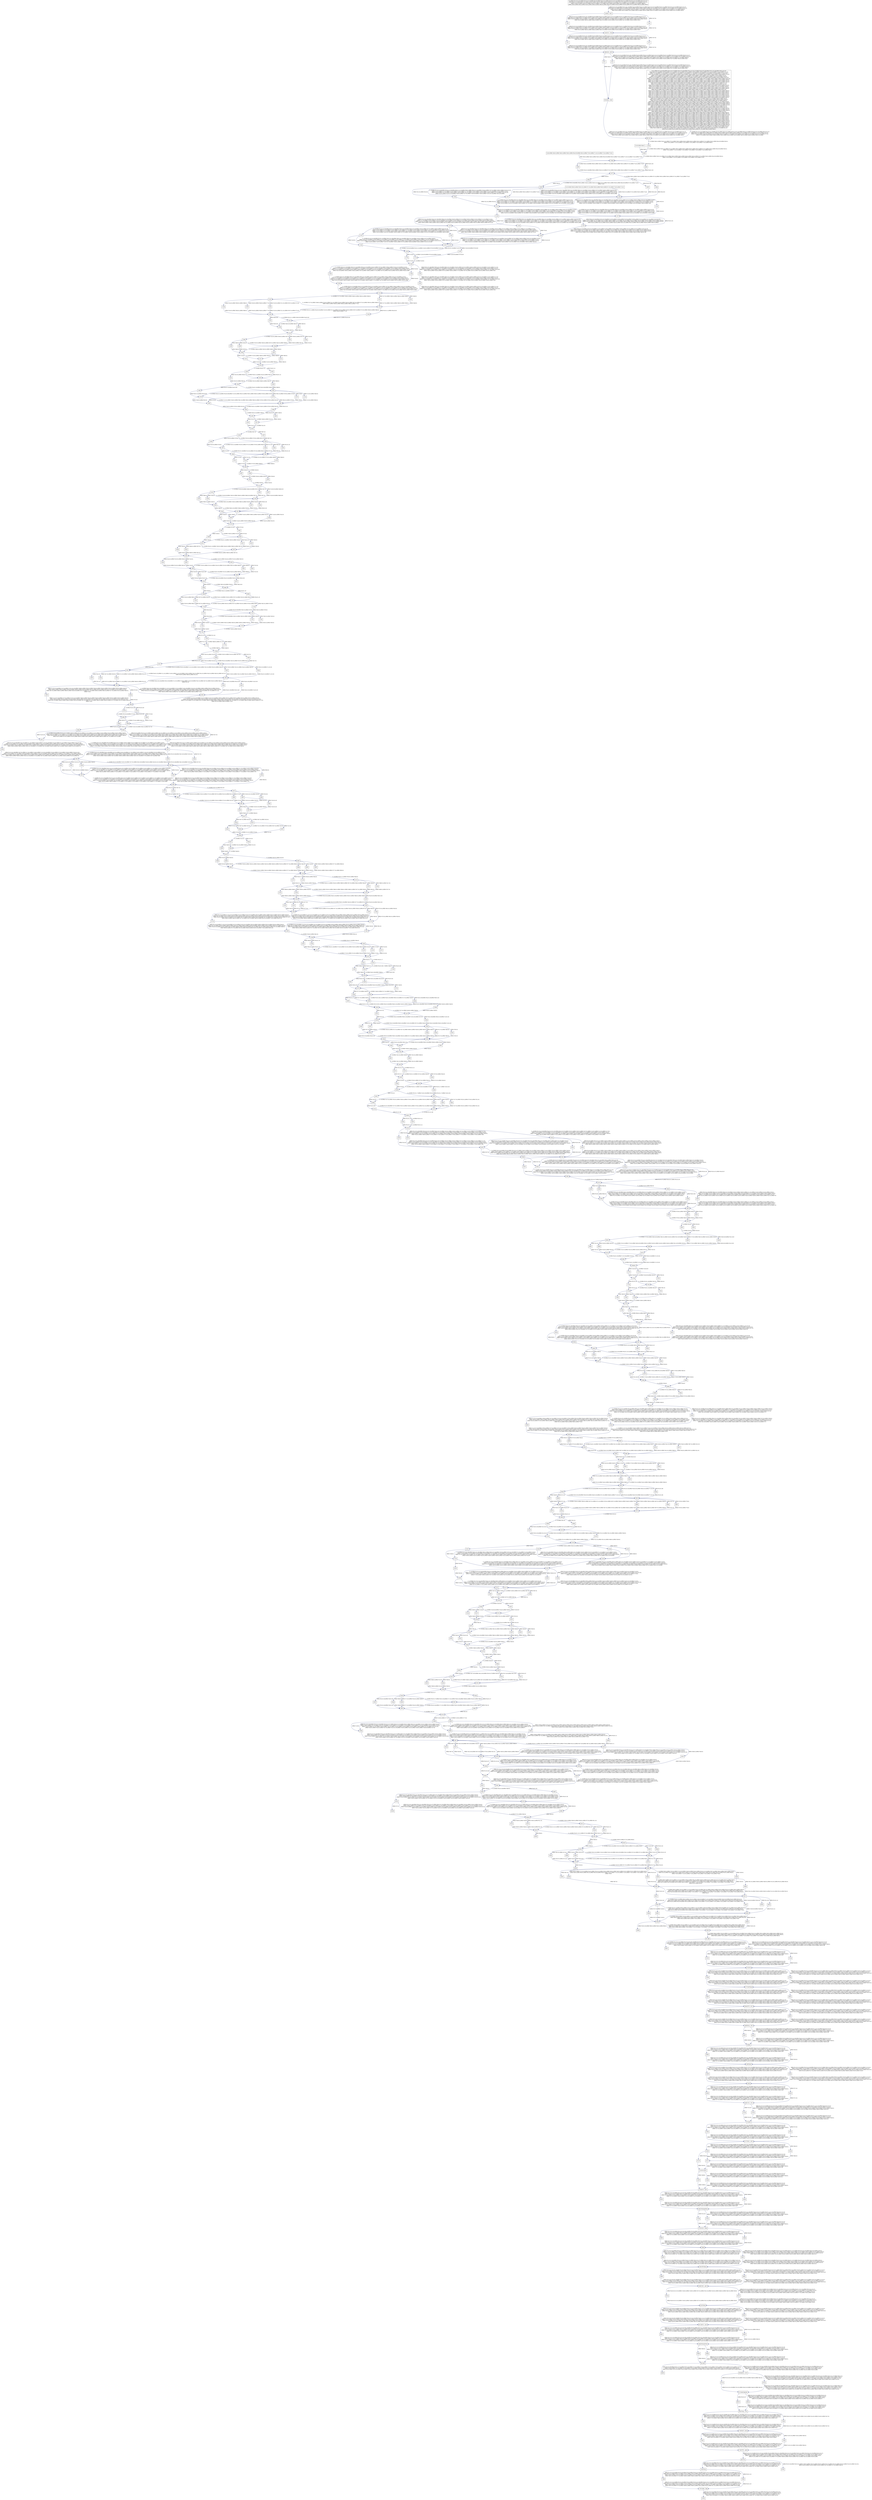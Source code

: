 digraph G {
  "234G" [shape=box, ];
  "255C" [shape=box, ];
  "185C" [shape=box, ];
  "185A" [shape=box, ];
  "263T" [shape=box, ];
  "246C" [shape=box, ];
  "762TTCA" [shape=box, ];
  "563G" [shape=box, ];
  "226G" [shape=box, ];
  "129A" [shape=box, ];
  "144A" [shape=box, ];
  "112G" [shape=box, ];
  "E762" [shape=box, ];
  "140T" [shape=box, ];
  "734T" [shape=box, ];
  "313A" [shape=box, ];
  "244G" [shape=box, ];
  "226C" [shape=box, ];
  "247G" [shape=box, ];
  "213C" [shape=box, ];
  "477TTCC...GTC" [shape=box, ];
  "305A" [shape=box, ];
  "163G" [shape=box, ];
  "364A" [shape=box, ];
  "119A" [shape=box, ];
  "341G" [shape=box, ];
  "224A" [shape=box, ];
  "197T" [shape=box, ];
  "145C" [shape=box, ];
  "123C" [shape=box, ];
  "241T" [shape=box, ];
  "207G" [shape=box, ];
  "128C" [shape=box, ];
  "171G" [shape=box, ];
  "329A" [shape=box, ];
  "161T" [shape=box, ];
  "177A" [shape=box, ];
  "290G" [shape=box, ];
  "306G" [shape=box, ];
  "149T" [shape=box, ];
  "327A" [shape=box, ];
  "245C" [shape=box, ];
  "338G" [shape=box, ];
  "598C" [shape=box, ];
  "373CTA" [shape=box, ];
  "591GTCTACA" [shape=box, ];
  "192T" [shape=box, ];
  "122G" [shape=box, ];
  "107T" [shape=box, ];
  "136C" [shape=box, ];
  "372C" [shape=box, ];
  "335A" [shape=box, ];
  "243G" [shape=box, ];
  "337G" [shape=box, ];
  "224T" [shape=box, ];
  "267A" [shape=box, ];
  "626T" [shape=box, ];
  "359A" [shape=box, ];
  "193A" [shape=box, ];
  "317C" [shape=box, ];
  "221T" [shape=box, ];
  "345T" [shape=box, ];
  "113T" [shape=box, ];
  "293A" [shape=box, ];
  "302T" [shape=box, ];
  "276A" [shape=box, ];
  "341A" [shape=box, ];
  "E353" [shape=box, ];
  "1ATGA...TGC" [shape=box, ];
  "194T" [shape=box, ];
  "137C" [shape=box, ];
  "258T" [shape=box, ];
  "130A" [shape=box, ];
  "197A" [shape=box, ];
  "256A" [shape=box, ];
  "203C" [shape=box, ];
  "168G" [shape=box, ];
  "627AGTC...CAC" [shape=box, ];
  "123T" [shape=box, ];
  "111T" [shape=box, ];
  "25GCCC...TGA" [shape=box, ];
  "334G" [shape=box, ];
  "152G" [shape=box, ];
  "323T" [shape=box, ];
  "182A" [shape=box, ];
  "261A" [shape=box, ];
  "E358" [shape=box, ];
  "209G" [shape=box, ];
  "353C" [shape=box, ];
  "166G" [shape=box, ];
  "266G" [shape=box, ];
  "231C" [shape=box, ];
  "621A" [shape=box, ];
  "255A" [shape=box, ];
  "291T" [shape=box, ];
  "236G" [shape=box, ];
  "341T" [shape=box, ];
  "118G" [shape=box, ];
  "117G" [shape=box, ];
  "362C" [shape=box, ];
  "48GGCG...GGT" [shape=box, ];
  "276G" [shape=box, ];
  "181C" [shape=box, ];
  "120T" [shape=box, ];
  "150T" [shape=box, ];
  "110G" [shape=box, ];
  "703G" [shape=box, ];
  "190T" [shape=box, ];
  "275G" [shape=box, ];
  "153G" [shape=box, ];
  "276C" [shape=box, ];
  "348T" [shape=box, ];
  "215G" [shape=box, ];
  "250G" [shape=box, ];
  "188A" [shape=box, ];
  "362A" [shape=box, ];
  "212T" [shape=box, ];
  "108G" [shape=box, ];
  "588G" [shape=box, ];
  "278C" [shape=box, ];
  "81T" [shape=box, ];
  "304A" [shape=box, ];
  "215T" [shape=box, ];
  "170T" [shape=box, ];
  "326A" [shape=box, ];
  "360A" [shape=box, ];
  "160G" [shape=box, ];
  "356G" [shape=box, ];
  "124G" [shape=box, ];
  "129G" [shape=box, ];
  "114C" [shape=box, ];
  "115A" [shape=box, ];
  "312G" [shape=box, ];
  "348G" [shape=box, ];
  "472A" [shape=box, ];
  "360G" [shape=box, ];
  "126A" [shape=box, ];
  "241G" [shape=box, ];
  "408T" [shape=box, ];
  "638C" [shape=box, ];
  "331G" [shape=box, ];
  "213T" [shape=box, ];
  "227G" [shape=box, ];
  "198A" [shape=box, ];
  "138T" [shape=box, ];
  "252T" [shape=box, ];
  "265C" [shape=box, ];
  "314A" [shape=box, ];
  "599CTGC...AGC" [shape=box, ];
  "228A" [shape=box, ];
  "136T" [shape=box, ];
  "195A" [shape=box, ];
  "214G" [shape=box, ];
  "296C" [shape=box, ];
  "E359" [shape=box, ];
  "162A" [shape=box, ];
  "209T" [shape=box, ];
  "116C" [shape=box, ];
  "231T" [shape=box, ];
  "298T" [shape=box, ];
  "343A" [shape=box, ];
  "361C" [shape=box, ];
  "363A" [shape=box, ];
  "211T" [shape=box, ];
  "359T" [shape=box, ];
  "199T" [shape=box, ];
  "164G" [shape=box, ];
  "408C" [shape=box, ];
  "681G" [shape=box, ];
  "510G" [shape=box, ];
  "108A" [shape=box, ];
  "183G" [shape=box, ];
  "185G" [shape=box, ];
  "202A" [shape=box, ];
  "339T" [shape=box, ];
  "352C" [shape=box, ];
  "245T" [shape=box, ];
  "309A" [shape=box, ];
  "171A" [shape=box, ];
  "336C" [shape=box, ];
  "S104-DPB1*48:01;DPB1*49:01;DPB1*58:01;DPB1*64:01N;DPB1*63:01;DPB1*70:01;DPB1*71:01:01;DPB1*72:01;DPB1*73:01" [
  shape=box, ];
  "146G" [shape=box, ];
  "209A" [shape=box, ];
  "204A" [shape=box, ];
  "519T" [shape=box, ];
  "563A" [shape=box, ];
  "285A" [shape=box, ];
  "203T" [shape=box, ];
  "290A" [shape=box, ];
  "324G" [shape=box, ];
  "278G" [shape=box, ];
  "B3-761" [shape=box, ];
  "214T" [shape=box, ];
  "291A" [shape=box, ];
  "283T" [shape=box, ];
  "113C" [shape=box, ];
  "639GTGGAGTGG" [shape=box, ];
  "342A" [shape=box, ];
  "255T" [shape=box, ];
  "318A" [shape=box, ];
  "229T" [shape=box, ];
  "564CTGGAAATGA" [shape=box, ];
  "156G" [shape=box, ];
  "383T" [shape=box, ];
  "109T" [shape=box, ];
  "293G" [shape=box, ];
  "383C" [shape=box, ];
  "306A" [shape=box, ];
  "328C" [shape=box, ];
  "109C" [shape=box, ];
  "252A" [shape=box, ];
  "135G" [shape=box, ];
  "260T" [shape=box, ];
  "297A" [shape=box, ];
  "116T" [shape=box, ];
  "349GA" [shape=box, ];
  "311G" [shape=box, ];
  "265A" [shape=box, ];
  "82CAGG...CAG" [shape=box, ];
  "304G" [shape=box, ];
  "266C" [shape=box, ];
  "476G" [shape=box, ];
  "316C" [shape=box, ];
  "332C" [shape=box, ];
  "315G" [shape=box, ];
  "330G" [shape=box, ];
  "344G" [shape=box, ];
  "435T" [shape=box, ];
  "209C" [shape=box, ];
  "189A" [shape=box, ];
  "125T" [shape=box, ];
  "268C" [shape=box, ];
  "196G" [shape=box, ];
  "294G" [shape=box, ];
  "300T" [shape=box, ];
  "575CCCC...GGA" [shape=box, ];
  "316A" [shape=box, ];
  "357A" [shape=box, ];
  "346C" [shape=box, ];
  "110A" [shape=box, ];
  "182T" [shape=box, ];
  "187G" [shape=box, ];
  "128A" [shape=box, ];
  "109A" [shape=box, ];
  "267G" [shape=box, ];
  "211C" [shape=box, ];
  "152T" [shape=box, ];
  "193C" [shape=box, ];
  "221C" [shape=box, ];
  "269AGC" [shape=box, ];
  "273A" [shape=box, ];
  "160C" [shape=box, ];
  "321A" [shape=box, ];
  "340A" [shape=box, ];
  "131C" [shape=box, ];
  "356T" [shape=box, ];
  "114A" [shape=box, ];
  "259C" [shape=box, ];
  "229A" [shape=box, ];
  "176C" [shape=box, ];
  "228C" [shape=box, ];
  "264G" [shape=box, ];
  "154T" [shape=box, ];
  "191T" [shape=box, ];
  "766A" [shape=box, ];
  "173T" [shape=box, ];
  "135A" [shape=box, ];
  "285T" [shape=box, ];
  "320T" [shape=box, ];
  "173G" [shape=box, ];
  "E782" [shape=box, ];
  "165C" [shape=box, ];
  "356A" [shape=box, ];
  "282T" [shape=box, ];
  "206A" [shape=box, ];
  "145T" [shape=box, ];
  "147G" [shape=box, ];
  "205C" [shape=box, ];
  "357C" [shape=box, ];
  "210A" [shape=box, ];
  "263C" [shape=box, ];
  "296A" [shape=box, ];
  "321G" [shape=box, ];
  "223C" [shape=box, ];
  "166A" [shape=box, ];
  "284C" [shape=box, ];
  "E367" [shape=box, ];
  "164A" [shape=box, ];
  "279G" [shape=box, ];
  "165T" [shape=box, ];
  "331T" [shape=box, ];
  "223T" [shape=box, ];
  "351A" [shape=box, ];
  "335G" [shape=box, ];
  "335T" [shape=box, ];
  "147C" [shape=box, ];
  "356C" [shape=box, ];
  "212G" [shape=box, ];
  "357G" [shape=box, ];
  "142T" [shape=box, ];
  "195T" [shape=box, ];
  "443G" [shape=box, ];
  "275A" [shape=box, ];
  "472G" [shape=box, ];
  "671A" [shape=box, ];
  "309G" [shape=box, ];
  "E362" [shape=box, ];
  "376G" [shape=box, ];
  "197C" [shape=box, ];
  "229G" [shape=box, ];
  "355G" [shape=box, ];
  "184G" [shape=box, ];
  "315T" [shape=box, ];
  "443A" [shape=box, ];
  "237AG" [shape=box, ];
  "254G" [shape=box, ];
  "704TGCT...GCA" [shape=box, ];
  "445A" [shape=box, ];
  "438G" [shape=box, ];
  "232G" [shape=box, ];
  "258A" [shape=box, ];
  "174C" [shape=box, ];
  "183A" [shape=box, ];
  "234T" [shape=box, ];
  "354T" [shape=box, ];
  "153A" [shape=box, ];
  "317T" [shape=box, ];
  "147A" [shape=box, ];
  "155C" [shape=box, ];
  "141G" [shape=box, ];
  "218G" [shape=box, ];
  "310C" [shape=box, ];
  "473ATG" [shape=box, ];
  "139A" [shape=box, ];
  "233A" [shape=box, ];
  "233G" [shape=box, ];
  "272T" [shape=box, ];
  "681A" [shape=box, ];
  "S101-DPB1*01:01:03-06;DPB1*02:01:03-18;DPB1*03:01:02-08;DPB1*04:01:02-30,32;DPB1*04:02:02-08;DPB1*05:01:02-06;DPB1*06:01:02-03;
DPB1*09:01:02-04;DPB1*100:01;DPB1*101:01;DPB1*102:01;DPB1*103:01;DPB1*108:01;DPB1*109:01;DPB1*10:01:02-03;DPB1*110:01;DPB1*111:01;
DPB1*112:01;DPB1*113:01;DPB1*114:01;DPB1*115:01;DPB1*116:01;DPB1*117:01;DPB1*118:01;DPB1*119:01;DPB1*120:01N;DPB1*11:01:02-04;
DPB1*121:01;DPB1*122:01;DPB1*123:01;DPB1*124:01;DPB1*125:01;DPB1*126:01;DPB1*127:01;DPB1*128:01;DPB1*129:01;DPB1*130:01;DPB1*132:01;
DPB1*133:01;DPB1*134:01;DPB1*135:01;DPB1*136:01;DPB1*137:01;DPB1*138:01;DPB1*139:01;DPB1*13:01:02;DPB1*140:01;DPB1*141:01;
DPB1*142:01;DPB1*143:01;DPB1*144:01;DPB1*145:01;DPB1*146:01;DPB1*147:01;DPB1*148:01;DPB1*149:01;DPB1*14:01:02-03;DPB1*150:01;
DPB1*151:01;DPB1*152:01;DPB1*154:01N;DPB1*153:01;DPB1*155:01:01-02;DPB1*156:01;DPB1*157:01;DPB1*159:01N;DPB1*158:01;DPB1*15:01:02;
DPB1*161:01N;DPB1*160:01;DPB1*162:01;DPB1*163:01;DPB1*164:01;DPB1*165:01;DPB1*166:01;DPB1*167:01;DPB1*168:01;DPB1*169:01;DPB1*16:01:02;
DPB1*170:01;DPB1*171:01;DPB1*172:01;DPB1*173:01;DPB1*174:01;DPB1*175:01;DPB1*176:01;DPB1*177:01;DPB1*178:01;DPB1*179:01;DPB1*180:01;
DPB1*181:01;DPB1*182:01;DPB1*183:01;DPB1*184:01;DPB1*185:01;DPB1*186:01;DPB1*187:01;DPB1*188:01;DPB1*189:01;DPB1*190:01;DPB1*191:01;
DPB1*192:01;DPB1*193:01;DPB1*194:01;DPB1*195:01;DPB1*196:01;DPB1*197:01;DPB1*198:01;DPB1*199:01;DPB1*200:01;DPB1*201:01;DPB1*202:01;
DPB1*203:01;DPB1*204:01;DPB1*205:01;DPB1*206:01;DPB1*207:01;DPB1*208:01;DPB1*209:01;DPB1*20:01:01-03;DPB1*210:01;DPB1*211:01;
DPB1*212:01;DPB1*213:01;DPB1*214:01;DPB1*216:01N;DPB1*215:01;DPB1*218:01N;DPB1*217:01;DPB1*219:01;DPB1*220:01;DPB1*221:01;
DPB1*222:01;DPB1*223:01;DPB1*224:01;DPB1*225:01;DPB1*226:01;DPB1*227:01;DPB1*228:01;DPB1*229:01;DPB1*22:01;DPB1*230:01;DPB1*231:01;
DPB1*232:01;DPB1*233:01;DPB1*234:01;DPB1*235:01;DPB1*236:01:01-02;DPB1*237:01;DPB1*238:01;DPB1*239:01;DPB1*23:01:01-02;DPB1*240:01;
DPB1*241:01;DPB1*242:01;DPB1*243:01;DPB1*244:01;DPB1*245:01;DPB1*246:01;DPB1*247:01;DPB1*248:01;DPB1*249:01;DPB1*24:01;DPB1*250:01;
DPB1*251:01;DPB1*252:01;DPB1*253:01;DPB1*254:01;DPB1*255:01;DPB1*256:01;DPB1*257:01;DPB1*258:01;DPB1*259:01;DPB1*25:01;DPB1*260:01;
DPB1*261:01;DPB1*262:01;DPB1*263:01;DPB1*264:01;DPB1*265:01;DPB1*266:01;DPB1*267:01;DPB1*268:01;DPB1*269:01;DPB1*26:01:03;
DPB1*270:01;DPB1*271:01;DPB1*272:01;DPB1*273:01;DPB1*274:01;DPB1*275:01;DPB1*276:01;DPB1*277:01;DPB1*278:01;DPB1*279:01;DPB1*280:01;
DPB1*281:01;DPB1*282:01;DPB1*283:01;DPB1*284:01;DPB1*285:01;DPB1*286:01;DPB1*287:01;DPB1*288:01;DPB1*289:01;DPB1*28:01;DPB1*290:01;
DPB1*291:01;DPB1*292:01;DPB1*293:01;DPB1*294:01;DPB1*295:01;DPB1*296:01;DPB1*297:01;DPB1*298:01;DPB1*299:01;DPB1*29:01;DPB1*300:01;
DPB1*301:01;DPB1*302:01;DPB1*303:01;DPB1*304:01;DPB1*305:01;DPB1*306:01;DPB1*307:01;DPB1*308:01;DPB1*309:01;DPB1*30:01;DPB1*310:01;
DPB1*311:01;DPB1*312:01;DPB1*313:01;DPB1*314:01;DPB1*315:01;DPB1*316:01;DPB1*317:01;DPB1*318:01;DPB1*319:01;DPB1*31:01;DPB1*320:01;
DPB1*321:01;DPB1*322:01;DPB1*323:01;DPB1*324:01;DPB1*325:01;DPB1*326:01;DPB1*328:01N;DPB1*327:01;DPB1*329:01;DPB1*32:01;DPB1*330:01;
DPB1*331:01;DPB1*332:01;DPB1*333:01;DPB1*334:01;DPB1*335:01;DPB1*336:01;DPB1*337:01;DPB1*338:01;DPB1*339:01;DPB1*33:01;DPB1*340:01;
DPB1*341:01;DPB1*342:01;DPB1*343:01;DPB1*344:01;DPB1*345:01;DPB1*346:01;DPB1*347:01;DPB1*348:01:01-02;DPB1*349:01;DPB1*34:01;
DPB1*350:01;DPB1*351:01;DPB1*352:01;DPB1*353:01;DPB1*354:01:01-02;DPB1*355:01;DPB1*357:01N;DPB1*356:01;DPB1*358:01;DPB1*359:01;
DPB1*35:01:01-02;DPB1*360:01;DPB1*361:01;DPB1*362:01;DPB1*363:01;DPB1*364:01;DPB1*365:01;DPB1*366:01;DPB1*367:01;DPB1*368:01;
DPB1*369:01;DPB1*36:01;DPB1*370:01;DPB1*371:01;DPB1*372:01;DPB1*373:01;DPB1*374:01;DPB1*375:01;DPB1*376:01;DPB1*377:01;DPB1*378:01;
DPB1*379:01;DPB1*380:01;DPB1*382:01N;DPB1*381:01;DPB1*383:01;DPB1*384:01;DPB1*385:01;DPB1*386:01;DPB1*387:01;DPB1*388:01;DPB1*389:01;
DPB1*390:01;DPB1*391:01;DPB1*392:01;DPB1*393:01;DPB1*394:01;DPB1*395:01;DPB1*396:01;DPB1*397:01;DPB1*399:01;DPB1*401:01N;DPB1*400:01;
DPB1*403:01N;DPB1*402:01;DPB1*404:01;DPB1*405:01;DPB1*406:01;DPB1*407:01;DPB1*408:01;DPB1*409:01;DPB1*410:01;DPB1*411:01;DPB1*412:01;
DPB1*413:01;DPB1*414:01;DPB1*415:01;DPB1*416:01;DPB1*417:01;DPB1*418:01;DPB1*419:01;DPB1*41:01:01-02;DPB1*420:01;DPB1*421:01;
DPB1*422:01;DPB1*423:01:01-02;DPB1*424:01;DPB1*425:01;DPB1*426:01;DPB1*427:01;DPB1*428:01;DPB1*429:01;DPB1*430:01;DPB1*431:01;
DPB1*432:01;DPB1*433:01;DPB1*434:01;DPB1*435:01;DPB1*436:01;DPB1*437:01;DPB1*438:01;DPB1*439:01;DPB1*440:01;DPB1*441:01;DPB1*442:01;
DPB1*443:01;DPB1*444:01;DPB1*445:01;DPB1*446:01;DPB1*447:01;DPB1*448:01;DPB1*449:01;DPB1*450:01N;DPB1*44:01;DPB1*451:01;DPB1*452:01;
DPB1*453:01;DPB1*455:01N;DPB1*454:01;DPB1*456:01;DPB1*457:01;DPB1*458:01;DPB1*459:01;DPB1*460:01;DPB1*461:01;DPB1*462:01;DPB1*465:01;
DPB1*466:01;DPB1*467:01;DPB1*468:01;DPB1*469:01;DPB1*46:01:02;DPB1*470:01;DPB1*471:01;DPB1*472:01;DPB1*473:01;DPB1*474:01;
DPB1*475:01;DPB1*476:01;DPB1*477:01;DPB1*478:01;DPB1*479:01;DPB1*47:01;DPB1*480:01;DPB1*481:01;DPB1*482:01;DPB1*483:01;DPB1*484:01;
DPB1*485:01;DPB1*486:01;DPB1*487:01;DPB1*488:01;DPB1*489:01;DPB1*490:01;DPB1*491:01;DPB1*492:01;DPB1*493:01;DPB1*494:01;DPB1*495:01;
DPB1*496:01;DPB1*497:01;DPB1*498:01;DPB1*499:01;DPB1*500:01;DPB1*501:01;DPB1*502:01;DPB1*503:01;DPB1*504:01;DPB1*505:01;DPB1*507:01N;
DPB1*506:01;DPB1*508:01;DPB1*509:01;DPB1*50:01;DPB1*510:01;DPB1*511:01;DPB1*512:01;DPB1*513:01;DPB1*514:01;DPB1*515:01;DPB1*516:01;
DPB1*517:01;DPB1*51:01;DPB1*520:01;DPB1*521:01;DPB1*522:01;DPB1*523:01;DPB1*524:01;DPB1*525:01;DPB1*526:01;DPB1*527:01;DPB1*528:01;
DPB1*529:01;DPB1*52:01;DPB1*530:01;DPB1*531:01;DPB1*532:01;DPB1*533:01;DPB1*534:01;DPB1*535:01;DPB1*536:01;DPB1*537:01;DPB1*538:01;
DPB1*539:01;DPB1*53:01;DPB1*540:01;DPB1*541:01;DPB1*542:01;DPB1*543:01;DPB1*544:01;DPB1*545:01;DPB1*546:01;DPB1*548:01;DPB1*549:01;
DPB1*54:01;DPB1*551:01N;DPB1*550:01;DPB1*552:01;DPB1*553:01;DPB1*554:01;DPB1*555:01;DPB1*556:01;DPB1*557:01;DPB1*558:01;DPB1*559:01;
DPB1*55:01;DPB1*560:01;DPB1*561:01;DPB1*562:01;DPB1*563:01;DPB1*564:01;DPB1*565:01;DPB1*566:01;DPB1*567:01;DPB1*568:01;DPB1*570:01N;
DPB1*569:01;DPB1*571:01;DPB1*572:01;DPB1*573:01;DPB1*574:01;DPB1*575:01;DPB1*576:01;DPB1*577:01;DPB1*578:01;DPB1*579:01;DPB1*580:01;
DPB1*581:01;DPB1*582:01;DPB1*583:01;DPB1*585:01;DPB1*586:01;DPB1*587:01;DPB1*588:01;DPB1*589:01;DPB1*590:01;DPB1*591:01;DPB1*592:01;
DPB1*593:01;DPB1*594:01;DPB1*595:01;DPB1*596:01;DPB1*598:01N;DPB1*597:01;DPB1*599:01;DPB1*600:01;DPB1*601:01;DPB1*602:01;DPB1*603:01;
DPB1*604:01;DPB1*605:01;DPB1*606:01;DPB1*607:01;DPB1*608:01;DPB1*609:01;DPB1*60:01;DPB1*610:01;DPB1*611:01;DPB1*61:01N;DPB1*612:01;
DPB1*62:01;DPB1*65:01:01-02;DPB1*66:01;DPB1*67:01;DPB1*68:01;DPB1*69:01;DPB1*71:01:02;DPB1*76:01;DPB1*77:01;DPB1*78:01;DPB1*79:01;
DPB1*80:01;DPB1*81:01;DPB1*82:01;DPB1*83:01;DPB1*84:01;DPB1*85:01;DPB1*87:01;DPB1*88:01;DPB1*89:01;DPB1*90:01:01-02;DPB1*91:01;
DPB1*92:01;DPB1*93:01;DPB1*94:01;DPB1*95:01;DPB1*96:01;DPB1*97:01;DPB1*98:01;DPB1*99:01" [
  shape=box, ];
  "671G" [shape=box, ];
  "302A" [shape=box, ];
  "198T" [shape=box, ];
  "303T" [shape=box, ];
  "173A" [shape=box, ];
  "246A" [shape=box, ];
  "308G" [shape=box, ];
  "184C" [shape=box, ];
  "347G" [shape=box, ];
  "446TTTC...TCC" [shape=box, ];
  "104AA" [shape=box, ];
  "194A" [shape=box, ];
  "166C" [shape=box, ];
  "297G" [shape=box, ];
  "253T" [shape=box, ];
  "343G" [shape=box, ];
  "195C" [shape=box, ];
  "300A" [shape=box, ];
  "246T" [shape=box, ];
  "186A" [shape=box, ];
  "265G" [shape=box, ];
  "182C" [shape=box, ];
  "247A" [shape=box, ];
  "258C" [shape=box, ];
  "172T" [shape=box, ];
  "287T" [shape=box, ];
  "143A" [shape=box, ];
  "217A" [shape=box, ];
  "156T" [shape=box, ];
  "361T" [shape=box, ];
  "170G" [shape=box, ];
  "170C" [shape=box, ];
  "194G" [shape=box, ];
  "347A" [shape=box, ];
  "137G" [shape=box, ];
  "S103-DPB1*86:01" [shape=box, ];
  "367TCCAG" [shape=box, ];
  "215A" [shape=box, ];
  "167A" [shape=box, ];
  "S110-DPB1*08:01;DPB1*26:01:01;DPB1*37:01;DPB1*38:01;DPB1*56:01;DPB1*57:01;DPB1*74:01;DPB1*75:01" [
  shape=box, ];
  "126G" [shape=box, ];
  "598T" [shape=box, ];
  "248CC" [shape=box, ];
  "161G" [shape=box, ];
  "137A" [shape=box, ];
  "213G" [shape=box, ];
  "287G" [shape=box, ];
  "203G" [shape=box, ];
  "296T" [shape=box, ];
  "332A" [shape=box, ];
  "47C" [shape=box, ];
  "218C" [shape=box, ];
  "239C" [shape=box, ];
  "165A" [shape=box, ];
  "B1-366" [shape=box, ];
  "154G" [shape=box, ];
  "221G" [shape=box, ];
  "767CGAG...TAA" [shape=box, ];
  "372A" [shape=box, ];
  "279A" [shape=box, ];
  "134T" [shape=box, ];
  "362T" [shape=box, ];
  "24G" [shape=box, ];
  "588A" [shape=box, ];
  "355C" [shape=box, ];
  "273C" [shape=box, ];
  "363G" [shape=box, ];
  "589A" [shape=box, ];
  "194C" [shape=box, ];
  "235A" [shape=box, ];
  "137T" [shape=box, ];
  "206G" [shape=box, ];
  "438A" [shape=box, ];
  "384GTTT...CCC" [shape=box, ];
  "298G" [shape=box, ];
  "E650" [shape=box, ];
  "257G" [shape=box, ];
  "167T" [shape=box, ];
  "144G" [shape=box, ];
  "259A" [shape=box, ];
  "188G" [shape=box, ];
  "318T" [shape=box, ];
  "359C" [shape=box, ];
  "319C" [shape=box, ];
  "703A" [shape=box, ];
  "174T" [shape=box, ];
  "190A" [shape=box, ];
  "352A" [shape=box, ];
  "174G" [shape=box, ];
  "766G" [shape=box, ];
  "155A" [shape=box, ];
  "S1-DPB1*01:01:01-02;DPB1*02:01:02,19;DPB1*02:02;DPB1*03:01:01;DPB1*04:01:01:01-02;DPB1*04:01:31;DPB1*04:02:01:01-02;DPB1*05:01:01,07;
DPB1*06:01:01;DPB1*09:01:01;DPB1*104:01;DPB1*105:01;DPB1*106:01;DPB1*107:01;DPB1*10:01:01;DPB1*11:01:01;DPB1*131:01;DPB1*13:01:01;
DPB1*14:01:01;DPB1*15:01:01;DPB1*16:01:01;DPB1*17:01;DPB1*18:01;DPB1*19:01;DPB1*21:01;DPB1*26:01:02;DPB1*27:01;DPB1*398:01;
DPB1*39:01;DPB1*40:01;DPB1*45:01;DPB1*463:01;DPB1*464:01;DPB1*46:01:01;DPB1*518:01;DPB1*519:01;DPB1*547:01;DPB1*584:01;DPB1*59:01" [
  shape=box, ];
  "444G" [shape=box, ];
  "162C" [shape=box, ];
  "313T" [shape=box, ];
  "189G" [shape=box, ];
  "311A" [shape=box, ];
  "436AC" [shape=box, ];
  "156A" [shape=box, ];
  "168A" [shape=box, ];
  "314G" [shape=box, ];
  "302G" [shape=box, ];
  "141T" [shape=box, ];
  "198C" [shape=box, ];
  "139G" [shape=box, ];
  "376A" [shape=box, ];
  "511T" [shape=box, ];
  "574A" [shape=box, ];
  "208A" [shape=box, ];
  "342C" [shape=box, ];
  "180A" [shape=box, ];
  "304T" [shape=box, ];
  "208G" [shape=box, ];
  "152C" [shape=box, ];
  "262C" [shape=box, ];
  "148G" [shape=box, ];
  "211A" [shape=box, ];
  "292G" [shape=box, ];
  "638T" [shape=box, ];
  "205A" [shape=box, ];
  "512GTCCACC" [shape=box, ];
  "672GAGTAAGAC" [shape=box, ];
  "287A" [shape=box, ];
  "176T" [shape=box, ];
  "307T" [shape=box, ];
  "119G" [shape=box, ];
  "364G" [shape=box, ];
  "283C" [shape=box, ];
  "251G" [shape=box, ];
  "574C" [shape=box, ];
  "439TGAC" [shape=box, ];
  "300C" [shape=box, ];
  "307G" [shape=box, ];
  "313C" [shape=box, ];
  "216T" [shape=box, ];
  "511G" [shape=box, ];
  "138C" [shape=box, ];
  "221A" [shape=box, ];
  "332G" [shape=box, ];
  "143T" [shape=box, ];
  "351C" [shape=box, ];
  "E365" [shape=box, ];
  "190G" [shape=box, ];
  "261G" [shape=box, ];
  "236A" [shape=box, ];
  "735CTTC...AAG" [shape=box, ];
  "280C" [shape=box, ];
  "648G" [shape=box, ];
  "123A" [shape=box, ];
  "242G" [shape=box, ];
  "650AGGC...CCC" [shape=box, ];
  "220C" [shape=box, ];
  "316G" [shape=box, ];
  "234C" [shape=box, ];
  "130C" [shape=box, ];
  "268T" [shape=box, ];
  "359G" [shape=box, ];
  "133C" [shape=box, ];
  "252C" [shape=box, ];
  "230G" [shape=box, ];
  "134C" [shape=box, ];
  "127G" [shape=box, ];
  "193T" [shape=box, ];
  "110C" [shape=box, ];
  "123G" [shape=box, ];
  "159C" [shape=box, ];
  "325C" [shape=box, ];
  "435C" [shape=box, ];
  "103G" [shape=box, ];
  "131G" [shape=box, ];
  "113G" [shape=box, ];
  "200C" [shape=box, ];
  "191C" [shape=box, ];
  "339G" [shape=box, ];
  "341C" [shape=box, ];
  "233T" [shape=box, ];
  "345C" [shape=box, ];
  "286G" [shape=box, ];
  "281C" [shape=box, ];
  "187A" [shape=box, ];
  "310T" [shape=box, ];
  "254A" [shape=box, ];
  "261T" [shape=box, ];
  "307A" [shape=box, ];
  "244A" [shape=box, ];
  "334A" [shape=box, ];
  "281A" [shape=box, ];
  "336T" [shape=box, ];
  "243A" [shape=box, ];
  "115C" [shape=box, ];
  "201T" [shape=box, ];
  "199C" [shape=box, ];
  "445G" [shape=box, ];
  "288A" [shape=box, ];
  "B0-101" [shape=box, ];
  "313G" [shape=box, ];
  "355A" [shape=box, ];
  "325T" [shape=box, ];
  "222T" [shape=box, ];
  "266A" [shape=box, ];
  "157CT" [shape=box, ];
  "219A" [shape=box, ];
  "352T" [shape=box, ];
  "340C" [shape=box, ];
  "161C" [shape=box, ];
  "284T" [shape=box, ];
  "208C" [shape=box, ];
  "253C" [shape=box, ];
  "224C" [shape=box, ];
  "225G" [shape=box, ];
  "24A" [shape=box, ];
  "590C" [shape=box, ];
  "320A" [shape=box, ];
  "305T" [shape=box, ];
  "256G" [shape=box, ];
  "324T" [shape=box, ];
  "305C" [shape=box, ];
  "274A" [shape=box, ];
  "327G" [shape=box, ];
  "682TTGA...TTC" [shape=box, ];
  "358G" [shape=box, ];
  "234A" [shape=box, ];
  "192A" [shape=box, ];
  "151A" [shape=box, ];
  "318G" [shape=box, ];
  "306T" [shape=box, ];
  "240T" [shape=box, ];
  "124A" [shape=box, ];
  "114T" [shape=box, ];
  "220A" [shape=box, ];
  "323C" [shape=box, ];
  "145A" [shape=box, ];
  "112T" [shape=box, ];
  "520ACCT...GAT" [shape=box, ];
  "154A" [shape=box, ];
  "119T" [shape=box, ];
  "236C" [shape=box, ];
  "330A" [shape=box, ];
  "47T" [shape=box, ];
  "306C" [shape=box, ];
  "180G" [shape=box, ];
  "162T" [shape=box, ];
  "590T" [shape=box, ];
  "324A" [shape=box, ];
  "226A" [shape=box, ];
  "149A" [shape=box, ];
  "259G" [shape=box, ];
  "200T" [shape=box, ];
  "175C" [shape=box, ];
  "295G" [shape=box, ];
  "325G" [shape=box, ];
  "335C" [shape=box, ];
  "250T" [shape=box, ];
  "181T" [shape=box, ];
  "246G" [shape=box, ];
  "216G" [shape=box, ];
  "324C" [shape=box, ];
  "169A" [shape=box, ];
  "198G" [shape=box, ];
  "331C" [shape=box, ];
  "169G" [shape=box, ];
  "277G" [shape=box, ];
  "239G" [shape=box, ];
  "363C" [shape=box, ];
  "120G" [shape=box, ];
  "510A" [shape=box, ];
  "81C" [shape=box, ];
  "321C" [shape=box, ];
  "283A" [shape=box, ];
  "220G" [shape=box, ];
  "215C" [shape=box, ];
  "183C" [shape=box, ];
  "117A" [shape=box, ];
  "227A" [shape=box, ];
  "344C" [shape=box, ];
  "519A" [shape=box, ];
  "622TGGA" [shape=box, ];
  "339A" [shape=box, ];
  "183T" [shape=box, ];
  "342G" [shape=box, ];
  "146A" [shape=box, ];
  "129T" [shape=box, ];
  "150C" [shape=box, ];
  "128G" [shape=box, ];
  "281T" [shape=box, ];
  "333A" [shape=box, ];
  "216A" [shape=box, ];
  "272C" [shape=box, ];
  "621C" [shape=box, ];
  "230A" [shape=box, ];
  "106T" [shape=box, ];
  "242A" [shape=box, ];
  "106C" [shape=box, ];
  "184A" [shape=box, ];
  "351T" [shape=box, ];
  "282A" [shape=box, ];
  "409TGCA...TGC" [shape=box, ];
  "322T" [shape=box, ];
  "377GGTGAA" [shape=box, ];
  "178CA" [shape=box, ];
  "285C" [shape=box, ];
  "172C" [shape=box, ];
  "133T" [shape=box, ];
  "125C" [shape=box, ];
  "626C" [shape=box, ];
  "476C" [shape=box, ];
  "121A" [shape=box, ];
  "131T" [shape=box, ];
  "180C" [shape=box, ];
  "177G" [shape=box, ];
  "648A" [shape=box, ];
  "102A" [shape=box, ];
  "115T" [shape=box, ];
  "297C" [shape=box, ];
  "159T" [shape=box, ];
  "301A" [shape=box, ];
  "346T" [shape=box, ];
  "300G" [shape=box, ];
  "164C" [shape=box, ];
  "145G" [shape=box, ];
  "B2-649" [shape=box, ];
  "122C" [shape=box, ];
  "289G" [shape=box, ];
  "235G" [shape=box, ];
  "202C" [shape=box, ];
  "111G" [shape=box, ];
  "217G" [shape=box, ];
  "354G" [shape=box, ];
  "322A" [shape=box, ];
  "734C" [shape=box, ];
  "140G" [shape=box, ];
  "329T" [shape=box, ];
  "232A" [shape=box, ];
  "253G" [shape=box, ];
  "E348" [shape=box, ];
  "132G" [shape=box, ];
  "288C" [shape=box, ];
  "294A" [shape=box, ];
  "299G" [shape=box, ];
  "284G" [shape=box, ];
  "153T" [shape=box, ];
  "212A" [shape=box, ];
  "338A" [shape=box, ];
  "122T" [shape=box, ];
  "274G" [shape=box, ];
  "365G" [shape=box, ];
  "326C" [shape=box, ];
  
  
  edge [color="#001267", ];
  "234G" -> "235G" [label="DPB1*317:01;DPB1*465:01", ];
  "255C" -> "256A" [label="DPB1*05:01:03", ];
  "255C" -> "256G" [label="C. of DPB1*02:01:02-19;DPB1*03:01:01-08;DPB1*04:02:01:01-02;DPB1*04:02:02-08;DPB1*05:01:03;DPB1*06:01:01-03;DPB1*08:01;DPB1*09:01:01-04;
DPB1*104:01;DPB1*105:01;DPB1*108:01;DPB1*109:01;DPB1*10:01:01-03;DPB1*111:01;DPB1*113:01;DPB1*115:01;DPB1*116:01;DPB1*119:01;
DPB1*122:01;DPB1*123:01;DPB1*124:01;DPB1*129:01;DPB1*130:01;DPB1*131:01;DPB1*132:01;DPB1*136:01;DPB1*137:01;DPB1*141:01;DPB1*143:01;
DPB1*144:01;DPB1*145:01;DPB1*146:01;DPB1*148:01;DPB1*14:01:01-03;DPB1*151:01;DPB1*152:01;DPB1*154:01N;DPB1*",
                    ];
  "185C" -> "186A" [label="DPB1*11:01:01-04;DPB1*147:01;DPB1*15:01:01-02;DPB1*198:01;DPB1*202:01;DPB1*203:01;DPB1*204:01;DPB1*205:01;DPB1*250:01;DPB1*264:01;
DPB1*268:01;DPB1*290:01;DPB1*328:01N;DPB1*299:01;DPB1*343:01;DPB1*345:01;DPB1*353:01;DPB1*354:01:01-02;DPB1*370:01;DPB1*375:01;
DPB1*387:01;DPB1*388:01;DPB1*389:01;DPB1*450:01N;DPB1*437:01;DPB1*471:01;DPB1*480:01;DPB1*493:01;DPB1*517:01;DPB1*531:01;DPB1*585:01;
DPB1*74:01",
                    ];
  "185A" -> "186A" [label="DPB1*374:01", ];
  "263T" -> "264G" [label="C. of DPB1*525:01", ];
  "246C" -> "247G" [label="DPB1*258:01", ];
  "762TTCA" -> "766A" [label="DPB1*01:01:01-02;DPB1*02:01:02;DPB1*02:02;DPB1*03:01:01,08;DPB1*04:01:01:01-02;DPB1*04:01:31;DPB1*04:02:01:01-02;DPB1*05:01:01;
DPB1*06:01:01;DPB1*09:01:01;DPB1*104:01;DPB1*105:01;DPB1*106:01;DPB1*107:01;DPB1*10:01:01;DPB1*11:01:01;DPB1*131:01;DPB1*135:01;
DPB1*136:01;DPB1*13:01:01;DPB1*14:01:01;DPB1*15:01:01;DPB1*16:01:01;DPB1*17:01;DPB1*18:01;DPB1*19:01;DPB1*21:01;DPB1*257:01;
DPB1*26:01:02;DPB1*27:01;DPB1*296:01;DPB1*398:01;DPB1*39:01;DPB1*40:01;DPB1*417:01;DPB1*440:01;DPB1*459:01;DPB1*45:01;DPB",
                       ];
  "762TTCA" -> "766G" [label="DPB1*02:01:19", ];
  "563G" -> "564CTGGAAATGA" [label="DPB1*01:01:01-02;DPB1*02:01:02,04,08,19;DPB1*02:02;DPB1*03:01:01,08;DPB1*04:01:01:01-02;DPB1*04:01:15,31-32;DPB1*04:02:01:01-02;
DPB1*05:01:01-02,07;DPB1*06:01:01;DPB1*09:01:01;DPB1*104:01;DPB1*105:01;DPB1*106:01;DPB1*107:01;DPB1*10:01:01;DPB1*11:01:01;
DPB1*121:01;DPB1*123:01;DPB1*124:01;DPB1*126:01;DPB1*130:01;DPB1*131:01;DPB1*132:01;DPB1*133:01;DPB1*134:01;DPB1*135:01;DPB1*136:01;
DPB1*137:01;DPB1*138:01;DPB1*13:01:01;DPB1*141:01;DPB1*14:01:01;DPB1*152:01;DPB1*15:01:01;DPB1*162:01;DPB1*168:01;DP",
                             ];
  "226G" -> "227A" [label="DPB1*149:01", ];
  "226G" -> "227G" [label="C. of DPB1*03:01:05;DPB1*04:02:04;DPB1*149:01", ];
  "129A" -> "130A" [label="C. of DPB1*289:01;DPB1*435:01;DPB1*469:01", ];
  "129A" -> "130C" [label="DPB1*289:01", ];
  "144A" -> "145A" [label="DPB1*372:01", ];
  "144A" -> "145C" [label="DPB1*02:01:16", ];
  "144A" -> "145G" [label="DPB1*602:01", ];
  "144A" -> "145T" [label="C. of DPB1*02:01:16;DPB1*323:01;DPB1*372:01;DPB1*579:01;DPB1*602:01",
                    ];
  "112G" -> "113C" [label="DPB1*09:01:01-04;DPB1*10:01:01-03;DPB1*113:01;DPB1*119:01;DPB1*125:01;DPB1*129:01;DPB1*131:01;DPB1*137:01;DPB1*14:01:01-03;
DPB1*156:01;DPB1*157:01;DPB1*167:01;DPB1*168:01;DPB1*17:01;DPB1*197:01;DPB1*241:01;DPB1*242:01;DPB1*243:01;DPB1*244:01;DPB1*245:01;
DPB1*251:01;DPB1*264:01;DPB1*265:01;DPB1*266:01;DPB1*287:01;DPB1*288:01;DPB1*289:01;DPB1*30:01;DPB1*312:01;DPB1*313:01;DPB1*314:01;
DPB1*324:01;DPB1*325:01;DPB1*343:01;DPB1*344:01;DPB1*35:01:01;DPB1*361:01;DPB1*383:01;DPB1*384:01;DPB1*385:01;DPB1*",
                    ];
  "112G" -> "113G" [label="DPB1*70:01", ];
  "112G" -> "113T" [label="DPB1*01:01:01-06;DPB1*03:01:01-08;DPB1*06:01:01-03;DPB1*104:01;DPB1*107:01;DPB1*109:01;DPB1*110:01;DPB1*111:01;DPB1*114:01;
DPB1*117:01;DPB1*118:01;DPB1*11:01:01-04;DPB1*122:01;DPB1*124:01;DPB1*127:01;DPB1*130:01;DPB1*132:01;DPB1*133:01;DPB1*136:01;
DPB1*13:01:01-02;DPB1*142:01;DPB1*159:01N;DPB1*158:01;DPB1*15:01:01-02;DPB1*161:01N;DPB1*160:01;DPB1*162:01;DPB1*164:01;DPB1*18:01;
DPB1*198:01;DPB1*199:01;DPB1*200:01;DPB1*201:01;DPB1*202:01;DPB1*203:01;DPB1*204:01;DPB1*205:01;DPB1*206:01;DPB1*207:01;D",
                    ];
  "140T" -> "141G" [label="DPB1*241:01", ];
  "140T" -> "141T" [label="C. of DPB1*169:01;DPB1*241:01", ];
  "734T" -> "735CTTC...AAG" [label="DPB1*01:01:01-02;DPB1*02:01:02,04,19;DPB1*02:02;DPB1*03:01:01,08;DPB1*04:01:01:01-02;DPB1*04:01:31;DPB1*04:02:01:01-02;DPB1*05:01:01,07;
DPB1*06:01:01;DPB1*09:01:01;DPB1*104:01;DPB1*105:01;DPB1*106:01;DPB1*107:01;DPB1*10:01:01;DPB1*11:01:01;DPB1*131:01;DPB1*135:01;
DPB1*136:01;DPB1*138:01;DPB1*13:01:01;DPB1*14:01:01;DPB1*162:01;DPB1*16:01:01;DPB1*17:01;DPB1*19:01;DPB1*21:01;DPB1*257:01;
DPB1*26:01:02;DPB1*27:01;DPB1*296:01;DPB1*350:01;DPB1*351:01;DPB1*352:01;DPB1*353:01;DPB1*398:01;DPB1*39:01;DPB1*",
                             ];
  "313A" -> "314G" [label="DPB1*26:01:01", ];
  "244G" -> "245C" [label="C. of DPB1*02:01:17;DPB1*10:01:03;DPB1*325:01", ];
  "244G" -> "245T" [label="DPB1*325:01", ];
  "226C" -> "227G" [label="DPB1*03:01:05", ];
  "247G" -> "248CC" [label="C. of DPB1*01:01:06", ];
  "213C" -> "214G" [label="DPB1*386:01;DPB1*396:01", ];
  "477TTCC...GTC" -> "510A" [label="DPB1*464:01", ];
  "477TTCC...GTC" -> "510G" [label="DPB1*01:01:01-02;DPB1*02:01:02,04,08,19;DPB1*02:02;DPB1*03:01:01,08;DPB1*04:01:01:01-02;DPB1*04:01:15,31-32;DPB1*04:02:01:01-02;
DPB1*05:01:01-02,07;DPB1*06:01:01;DPB1*09:01:01;DPB1*104:01;DPB1*105:01;DPB1*106:01;DPB1*107:01;DPB1*10:01:01;DPB1*11:01:01;
DPB1*121:01;DPB1*123:01;DPB1*124:01;DPB1*126:01;DPB1*130:01;DPB1*131:01;DPB1*132:01;DPB1*133:01;DPB1*134:01;DPB1*135:01;DPB1*136:01;
DPB1*137:01;DPB1*138:01;DPB1*13:01:01;DPB1*141:01;DPB1*14:01:01;DPB1*152:01;DPB1*15:01:01;DPB1*162:01;DPB1*168:01;DP",
                             ];
  "305A" -> "306C" [label="DPB1*471:01", ];
  "163G" -> "164A" [label="DPB1*424:01;DPB1*510:01;DPB1*562:01", ];
  "163G" -> "164C" [label="DPB1*145:01", ];
  "163G" -> "164G" [label="C. of DPB1*145:01;DPB1*424:01;DPB1*510:01;DPB1*562:01",
                    ];
  "364A" -> "E365" [label="DPB1*20:01:02;DPB1*68:01;DPB1*84:01;DPB1*86:01", ];
  "364A" -> "365G" [label="C. of DPB1*08:01;DPB1*102:01;DPB1*11:01:02;DPB1*16:01:02;DPB1*20:01:02;DPB1*34:01;DPB1*35:01:01;DPB1*38:01;DPB1*48:01;DPB1*49:01;
DPB1*52:01;DPB1*53:01;DPB1*54:01;DPB1*56:01;DPB1*57:01;DPB1*58:01;DPB1*61:01N;DPB1*60:01;DPB1*62:01;DPB1*64:01N;DPB1*63:01;
DPB1*68:01;DPB1*69:01;DPB1*70:01;DPB1*71:01:01;DPB1*72:01;DPB1*73:01;DPB1*74:01;DPB1*75:01;DPB1*76:01;DPB1*84:01;DPB1*86:01",
                    ];
  "119A" -> "120G" [label="DPB1*516:01", ];
  "341G" -> "342A" [label="DPB1*01:01:01-06;DPB1*03:01:01-08;DPB1*05:01:01-07;DPB1*06:01:01-03;DPB1*08:01;DPB1*09:01:01-04;DPB1*102:01;DPB1*103:01;DPB1*104:01;
DPB1*106:01;DPB1*107:01;DPB1*10:01:01-03;DPB1*110:01;DPB1*111:01;DPB1*114:01;DPB1*118:01;DPB1*119:01;DPB1*11:01:01-04;DPB1*122:01;
DPB1*124:01;DPB1*125:01;DPB1*127:01;DPB1*130:01;DPB1*131:01;DPB1*132:01;DPB1*133:01;DPB1*135:01;DPB1*136:01;DPB1*137:01;DPB1*13:01:01-02;
DPB1*140:01;DPB1*142:01;DPB1*147:01;DPB1*14:01:01-03;DPB1*150:01;DPB1*152:01;DPB1*156:01;DPB1*159:01N",
                    ];
  "341G" -> "342C" [label="DPB1*280:01;DPB1*330:01", ];
  "341G" -> "342G" [label="C. of DPB1*01:01:01-06;DPB1*03:01:01-08;DPB1*05:01:01-07;DPB1*06:01:01-03;DPB1*08:01;DPB1*09:01:01-04;DPB1*102:01;DPB1*103:01;
DPB1*104:01;DPB1*106:01;DPB1*107:01;DPB1*10:01:01-03;DPB1*110:01;DPB1*111:01;DPB1*114:01;DPB1*118:01;DPB1*119:01;DPB1*11:01:01-04;
DPB1*122:01;DPB1*124:01;DPB1*125:01;DPB1*127:01;DPB1*130:01;DPB1*131:01;DPB1*132:01;DPB1*133:01;DPB1*135:01;DPB1*136:01;DPB1*137:01;
DPB1*13:01:01-02;DPB1*140:01;DPB1*142:01;DPB1*147:01;DPB1*14:01:01-03;DPB1*150:01;DPB1*152:01;DPB1*156:01;DPB1*1",
                    ];
  "224A" -> "225G" [label="DPB1*04:01:08", ];
  "197T" -> "198G" [label="DPB1*612:01", ];
  "145C" -> "146G" [label="DPB1*02:01:16", ];
  "123C" -> "124G" [label="DPB1*210:01;DPB1*211:01;DPB1*267:01;DPB1*272:01", ];
  "241T" -> "242G" [label="DPB1*02:01:13", ];
  "207G" -> "208A" [label="DPB1*523:01", ];
  "207G" -> "208C" [label="C. of DPB1*433:01;DPB1*523:01", ];
  "207G" -> "208G" [label="DPB1*433:01", ];
  "128C" -> "129A" [label="DPB1*293:01;DPB1*297:01", ];
  "171G" -> "172C" [label="DPB1*402:01;DPB1*578:01", ];
  "329A" -> "330A" [label="DPB1*444:01", ];
  "161T" -> "162T" [label="DPB1*04:01:13", ];
  "177A" -> "178CA" [label="C. of DPB1*468:01", ];
  "290G" -> "291A" [label="C. of DPB1*456:01;DPB1*573:01;DPB1*595:01", ];
  "290G" -> "291T" [label="DPB1*456:01", ];
  "306G" -> "307G" [label="DPB1*239:01;DPB1*260:01;DPB1*487:01;DPB1*509:01", ];
  "149T" -> "150C" [label="DPB1*434:01", ];
  "327A" -> "328C" [label="C. of DPB1*186:01", ];
  "245C" -> "246A" [label="DPB1*157:01;DPB1*202:01;DPB1*276:01;DPB1*321:01", ];
  "245C" -> "246C" [label="DPB1*258:01", ];
  "245C" -> "246G" [label="C. of DPB1*157:01;DPB1*202:01;DPB1*258:01;DPB1*276:01;DPB1*321:01;DPB1*325:01;DPB1*556:01",
                    ];
  "245C" -> "246T" [label="DPB1*556:01", ];
  "338G" -> "339A" [label="DPB1*01:01:01-06;DPB1*03:01:01-08;DPB1*05:01:01-07;DPB1*06:01:01-03;DPB1*08:01;DPB1*09:01:01-04;DPB1*102:01;DPB1*103:01;DPB1*104:01;
DPB1*106:01;DPB1*107:01;DPB1*10:01:01-03;DPB1*110:01;DPB1*111:01;DPB1*114:01;DPB1*118:01;DPB1*11:01:01-04;DPB1*122:01;DPB1*124:01;
DPB1*125:01;DPB1*127:01;DPB1*130:01;DPB1*131:01;DPB1*132:01;DPB1*133:01;DPB1*135:01;DPB1*136:01;DPB1*137:01;DPB1*13:01:01-02;
DPB1*140:01;DPB1*142:01;DPB1*147:01;DPB1*14:01:01-03;DPB1*150:01;DPB1*152:01;DPB1*156:01;DPB1*159:01N;DPB1*157:01",
                    ];
  "338G" -> "339G" [label="C. of DPB1*01:01:01-06;DPB1*03:01:01-08;DPB1*05:01:01-07;DPB1*06:01:01-03;DPB1*08:01;DPB1*09:01:01-04;DPB1*102:01;DPB1*103:01;
DPB1*104:01;DPB1*106:01;DPB1*107:01;DPB1*10:01:01-03;DPB1*110:01;DPB1*111:01;DPB1*114:01;DPB1*118:01;DPB1*119:01;DPB1*11:01:01-04;
DPB1*122:01;DPB1*124:01;DPB1*125:01;DPB1*127:01;DPB1*130:01;DPB1*131:01;DPB1*132:01;DPB1*133:01;DPB1*135:01;DPB1*136:01;DPB1*137:01;
DPB1*139:01;DPB1*13:01:01-02;DPB1*140:01;DPB1*142:01;DPB1*147:01;DPB1*14:01:01-03;DPB1*150:01;DPB1*152:01;DPB1*1",
                    ];
  "338G" -> "339T" [label="DPB1*139:01;DPB1*15:01:01-02;DPB1*18:01;DPB1*198:01;DPB1*28:01;DPB1*290:01;DPB1*292:01;DPB1*296:01;DPB1*299:01;DPB1*333:01;
DPB1*345:01;DPB1*347:01;DPB1*34:01;DPB1*387:01;DPB1*40:01;DPB1*471:01;DPB1*482:01;DPB1*484:01;DPB1*493:01;DPB1*499:01;DPB1*512:01;
DPB1*526:01;DPB1*53:01;DPB1*580:01;DPB1*585:01;DPB1*62:01;DPB1*74:01",
                    ];
  "598C" -> "599CTGC...AGC" [label="DPB1*02:01:02,04,08,19;DPB1*02:02;DPB1*04:01:01:01-02;DPB1*04:01:15,31-32;DPB1*04:02:01:01-02;DPB1*105:01;DPB1*106:01;DPB1*121:01;
DPB1*123:01;DPB1*124:01;DPB1*126:01;DPB1*133:01;DPB1*134:01;DPB1*137:01;DPB1*138:01;DPB1*141:01;DPB1*162:01;DPB1*168:01;DPB1*17:01;
DPB1*225:01;DPB1*23:01:01;DPB1*257:01;DPB1*28:01;DPB1*30:01;DPB1*33:01;DPB1*351:01;DPB1*398:01;DPB1*39:01;DPB1*40:01;DPB1*415:01;
DPB1*416:01;DPB1*459:01;DPB1*460:01;DPB1*462:01;DPB1*464:01;DPB1*46:01:01;DPB1*534:01;DPB1*535:01;DPB1*55:01;D",
                             ];
  "373CTA" -> "376A" [label="DPB1*01:01:01-02;DPB1*03:01:01,08;DPB1*05:01:01-02,07;DPB1*06:01:01;DPB1*09:01:01;DPB1*104:01;DPB1*107:01;DPB1*10:01:01;DPB1*11:01:01;
DPB1*130:01;DPB1*131:01;DPB1*132:01;DPB1*135:01;DPB1*136:01;DPB1*13:01:01;DPB1*14:01:01;DPB1*152:01;DPB1*15:01:01;DPB1*16:01:01;
DPB1*18:01;DPB1*19:01;DPB1*20:01:01;DPB1*21:01;DPB1*26:01:02;DPB1*27:01;DPB1*296:01;DPB1*350:01;DPB1*352:01;DPB1*353:01;DPB1*35:01:02;
DPB1*414:01;DPB1*417:01;DPB1*440:01;DPB1*45:01;DPB1*461:01;DPB1*463:01;DPB1*498:01;DPB1*50:01;DPB1*518:0",
                      ];
  "373CTA" -> "376G" [label="DPB1*02:01:02,04,08,19;DPB1*02:02;DPB1*04:01:01:01-02;DPB1*04:01:15,31-32;DPB1*04:02:01:01-02;DPB1*105:01;DPB1*106:01;DPB1*121:01;
DPB1*123:01;DPB1*124:01;DPB1*126:01;DPB1*133:01;DPB1*134:01;DPB1*137:01;DPB1*138:01;DPB1*141:01;DPB1*162:01;DPB1*168:01;DPB1*17:01;
DPB1*225:01;DPB1*23:01:01;DPB1*257:01;DPB1*28:01;DPB1*30:01;DPB1*33:01;DPB1*351:01;DPB1*398:01;DPB1*39:01;DPB1*40:01;DPB1*415:01;
DPB1*416:01;DPB1*459:01;DPB1*460:01;DPB1*462:01;DPB1*464:01;DPB1*46:01:01;DPB1*534:01;DPB1*535:01;DPB1*55:01;D",
                      ];
  "591GTCTACA" -> "598C" [label="DPB1*02:01:02,04,08,19;DPB1*02:02;DPB1*04:01:01:01-02;DPB1*04:01:15,31-32;DPB1*04:02:01:01-02;DPB1*105:01;DPB1*106:01;DPB1*121:01;
DPB1*123:01;DPB1*124:01;DPB1*126:01;DPB1*133:01;DPB1*134:01;DPB1*137:01;DPB1*138:01;DPB1*141:01;DPB1*162:01;DPB1*168:01;DPB1*17:01;
DPB1*225:01;DPB1*23:01:01;DPB1*257:01;DPB1*28:01;DPB1*30:01;DPB1*33:01;DPB1*351:01;DPB1*398:01;DPB1*39:01;DPB1*40:01;DPB1*415:01;
DPB1*416:01;DPB1*459:01;DPB1*460:01;DPB1*462:01;DPB1*464:01;DPB1*46:01:01;DPB1*534:01;DPB1*535:01;DPB1*55:01;D",
                          ];
  "591GTCTACA" -> "598T" [label="DPB1*01:01:01-02;DPB1*03:01:01,08;DPB1*05:01:01-02,07;DPB1*06:01:01;DPB1*09:01:01;DPB1*104:01;DPB1*107:01;DPB1*10:01:01;DPB1*11:01:01;
DPB1*130:01;DPB1*131:01;DPB1*132:01;DPB1*135:01;DPB1*136:01;DPB1*13:01:01;DPB1*14:01:01;DPB1*152:01;DPB1*15:01:01;DPB1*16:01:01;
DPB1*18:01;DPB1*19:01;DPB1*20:01:01;DPB1*21:01;DPB1*26:01:02;DPB1*27:01;DPB1*296:01;DPB1*350:01;DPB1*352:01;DPB1*353:01;DPB1*35:01:02;
DPB1*414:01;DPB1*417:01;DPB1*440:01;DPB1*45:01;DPB1*461:01;DPB1*463:01;DPB1*498:01;DPB1*50:01;DPB1*518:0",
                          ];
  "192T" -> "193A" [label="DPB1*227:01", ];
  "192T" -> "193C" [label="C. of DPB1*01:01:01-06;DPB1*02:01:06;DPB1*107:01;DPB1*10:01:02;DPB1*117:01;DPB1*118:01;DPB1*11:01:01-04;DPB1*122:01;DPB1*127:01;
DPB1*133:01;DPB1*13:01:01-02;DPB1*142:01;DPB1*147:01;DPB1*159:01N;DPB1*158:01;DPB1*15:01:01-02;DPB1*160:01;DPB1*162:01;DPB1*172:01;
DPB1*173:01;DPB1*198:01;DPB1*202:01;DPB1*203:01;DPB1*204:01;DPB1*205:01;DPB1*206:01;DPB1*220:01;DPB1*227:01;DPB1*246:01;DPB1*247:01;
DPB1*250:01;DPB1*264:01;DPB1*267:01;DPB1*268:01;DPB1*269:01;DPB1*26:01:01-03;DPB1*27:01;DPB1*287:01;DPB1*290:",
                    ];
  "192T" -> "193T" [label="DPB1*02:01:06;DPB1*401:01N;DPB1*10:01:02", ];
  "122G" -> "123G" [label="DPB1*449:01", ];
  "107T" -> "108A" [label="C. of DPB1*08:01;DPB1*165:01;DPB1*26:01:01;DPB1*37:01;DPB1*38:01;DPB1*56:01;DPB1*57:01;DPB1*74:01;DPB1*75:01",
                    ];
  "107T" -> "108G" [label="DPB1*165:01", ];
  "136C" -> "137A" [label="DPB1*115:01;DPB1*393:01", ];
  "136C" -> "137C" [label="DPB1*38:01", ];
  "136C" -> "137G" [label="C. of DPB1*04:01:24;DPB1*04:02:06;DPB1*115:01;DPB1*361:01;DPB1*38:01;DPB1*393:01;DPB1*478:01;DPB1*479:01",
                    ];
  "136C" -> "137T" [label="DPB1*361:01;DPB1*478:01;DPB1*479:01", ];
  "372C" -> "373CTA" [label="DPB1*01:01:01-02;DPB1*02:01:02,04,08,19;DPB1*02:02;DPB1*03:01:01,08;DPB1*04:01:01:01-02;DPB1*04:01:15,31-32;DPB1*04:02:01:01-02;
DPB1*05:01:01-02,07;DPB1*06:01:01;DPB1*09:01:01;DPB1*104:01;DPB1*105:01;DPB1*106:01;DPB1*107:01;DPB1*10:01:01;DPB1*11:01:01;
DPB1*121:01;DPB1*123:01;DPB1*124:01;DPB1*126:01;DPB1*130:01;DPB1*131:01;DPB1*132:01;DPB1*133:01;DPB1*134:01;DPB1*135:01;DPB1*136:01;
DPB1*137:01;DPB1*138:01;DPB1*13:01:01;DPB1*141:01;DPB1*14:01:01;DPB1*152:01;DPB1*15:01:01;DPB1*162:01;DPB1*168:01;DP",
                      ];
  "335A" -> "336T" [label="DPB1*308:01", ];
  "243G" -> "244A" [label="DPB1*02:01:17;DPB1*10:01:03", ];
  "243G" -> "244G" [label="C. of DPB1*02:01:17;DPB1*10:01:03;DPB1*376:01", ];
  "337G" -> "338A" [label="DPB1*119:01;DPB1*177:01", ];
  "337G" -> "338G" [label="C. of DPB1*119:01;DPB1*177:01", ];
  "224T" -> "225G" [label="DPB1*286:01", ];
  "267A" -> "268C" [label="C. of DPB1*04:01:20;DPB1*11:01:04;DPB1*232:01", ];
  "267A" -> "268T" [label="DPB1*04:01:20;DPB1*11:01:04", ];
  "626T" -> "627AGTC...CAC" [label="DPB1*02:01:02,04,08,19;DPB1*02:02;DPB1*04:01:01:01-02;DPB1*04:01:15,31-32;DPB1*04:02:01:01-02;DPB1*105:01;DPB1*106:01;DPB1*121:01;
DPB1*123:01;DPB1*124:01;DPB1*126:01;DPB1*133:01;DPB1*134:01;DPB1*137:01;DPB1*138:01;DPB1*141:01;DPB1*162:01;DPB1*168:01;DPB1*17:01;
DPB1*225:01;DPB1*23:01:01;DPB1*257:01;DPB1*28:01;DPB1*30:01;DPB1*33:01;DPB1*351:01;DPB1*398:01;DPB1*39:01;DPB1*40:01;DPB1*415:01;
DPB1*416:01;DPB1*459:01;DPB1*460:01;DPB1*462:01;DPB1*464:01;DPB1*46:01:01;DPB1*534:01;DPB1*535:01;DPB1*55:01;D",
                             ];
  "359A" -> "360G" [label="DPB1*35:01:02", ];
  "193A" -> "194G" [label="DPB1*227:01", ];
  "317C" -> "318G" [label="DPB1*128:01", ];
  "221T" -> "222T" [label="C. of DPB1*174:01;DPB1*213:01;DPB1*253:01", ];
  "345T" -> "346C" [label="DPB1*436:01", ];
  "113T" -> "114A" [label="DPB1*01:01:01-06;DPB1*03:01:01-08;DPB1*06:01:01-03;DPB1*104:01;DPB1*107:01;DPB1*109:01;DPB1*110:01;DPB1*111:01;DPB1*114:01;
DPB1*117:01;DPB1*118:01;DPB1*11:01:01-04;DPB1*122:01;DPB1*124:01;DPB1*127:01;DPB1*130:01;DPB1*132:01;DPB1*133:01;DPB1*136:01;
DPB1*13:01:01-02;DPB1*142:01;DPB1*159:01N;DPB1*158:01;DPB1*15:01:01-02;DPB1*161:01N;DPB1*160:01;DPB1*162:01;DPB1*164:01;DPB1*18:01;
DPB1*198:01;DPB1*199:01;DPB1*200:01;DPB1*201:01;DPB1*202:01;DPB1*203:01;DPB1*204:01;DPB1*205:01;DPB1*206:01;DPB1*207:01;D",
                    ];
  "113T" -> "114C" [label="DPB1*223:01", ];
  "113T" -> "114T" [label="C. of DPB1*01:01:01-06;DPB1*03:01:01-08;DPB1*06:01:01-03;DPB1*09:01:01-04;DPB1*104:01;DPB1*107:01;DPB1*109:01;DPB1*10:01:01-03;
DPB1*110:01;DPB1*111:01;DPB1*113:01;DPB1*114:01;DPB1*117:01;DPB1*118:01;DPB1*119:01;DPB1*11:01:01-04;DPB1*122:01;DPB1*124:01;
DPB1*125:01;DPB1*127:01;DPB1*129:01;DPB1*130:01;DPB1*131:01;DPB1*132:01;DPB1*133:01;DPB1*136:01;DPB1*137:01;DPB1*13:01:01-02;
DPB1*142:01;DPB1*14:01:01-03;DPB1*156:01;DPB1*157:01;DPB1*159:01N;DPB1*158:01;DPB1*15:01:01-02;DPB1*161:01N;DPB1*160:01;DPB",
                    ];
  "293A" -> "294A" [label="C. of DPB1*02:01:02-19;DPB1*02:02;DPB1*06:01:01-03;DPB1*08:01;DPB1*09:01:01-04;DPB1*101:01;DPB1*103:01;DPB1*106:01;DPB1*107:01;
DPB1*109:01;DPB1*10:01:01-03;DPB1*110:01;DPB1*113:01;DPB1*115:01;DPB1*117:01;DPB1*11:01:01-04;DPB1*123:01;DPB1*131:01;DPB1*133:01;
DPB1*136:01;DPB1*137:01;DPB1*13:01:01-02;DPB1*141:01;DPB1*145:01;DPB1*146:01;DPB1*147:01;DPB1*148:01;DPB1*151:01;DPB1*154:01N;
DPB1*152:01;DPB1*155:01:01-02;DPB1*156:01;DPB1*157:01;DPB1*15:01:01-02;DPB1*161:01N;DPB1*160:01;DPB1*163:01;DPB1*165:",
                    ];
  "293A" -> "294G" [label="DPB1*11:01:01-04;DPB1*136:01;DPB1*147:01;DPB1*15:01:01-02;DPB1*179:01;DPB1*202:01;DPB1*204:01;DPB1*205:01;DPB1*207:01;DPB1*250:01;
DPB1*264:01;DPB1*268:01;DPB1*290:01;DPB1*299:01;DPB1*303:01;DPB1*309:01;DPB1*328:01N;DPB1*322:01;DPB1*345:01;DPB1*348:01:01-02;
DPB1*353:01;DPB1*370:01;DPB1*388:01;DPB1*450:01N;DPB1*437:01;DPB1*458:01;DPB1*471:01;DPB1*480:01;DPB1*482:01;DPB1*493:01;DPB1*517:01;
DPB1*531:01;DPB1*585:01;DPB1*69:01;DPB1*74:01",
                    ];
  "302T" -> "303T" [label="DPB1*31:01;DPB1*34:01;DPB1*484:01;DPB1*580:01", ];
  "276A" -> "277G" [label="C. of DPB1*180:01;DPB1*483:01", ];
  "341A" -> "342G" [label="DPB1*467:01", ];
  "1ATGA...TGC" -> "24A" [label="DPB1*107:01", ];
  "1ATGA...TGC" -> "24G" [label="DPB1*01:01:01-02;DPB1*02:01:02,19;DPB1*02:02;DPB1*03:01:01;DPB1*04:01:01:01-02;DPB1*04:01:31;DPB1*04:02:01:01-02;DPB1*05:01:01,07;
DPB1*06:01:01;DPB1*09:01:01;DPB1*104:01;DPB1*105:01;DPB1*106:01;DPB1*10:01:01;DPB1*11:01:01;DPB1*131:01;DPB1*13:01:01;DPB1*14:01:01;
DPB1*15:01:01;DPB1*16:01:01;DPB1*17:01;DPB1*18:01;DPB1*19:01;DPB1*21:01;DPB1*26:01:02;DPB1*27:01;DPB1*398:01;DPB1*39:01;DPB1*40:01;
DPB1*45:01;DPB1*463:01;DPB1*464:01;DPB1*46:01:01;DPB1*518:01;DPB1*519:01;DPB1*547:01;DPB1*584:01;DPB1*59:01",
                          ];
  "194T" -> "195T" [label="DPB1*423:01:01", ];
  "137C" -> "138C" [label="DPB1*38:01", ];
  "258T" -> "259G" [label="DPB1*32:01", ];
  "130A" -> "131C" [label="DPB1*395:01", ];
  "130A" -> "131G" [label="DPB1*123:01", ];
  "130A" -> "131T" [label="C. of DPB1*123:01;DPB1*289:01;DPB1*395:01", ];
  "197A" -> "198G" [label="DPB1*307:01", ];
  "256A" -> "257G" [label="DPB1*02:01:07;DPB1*04:02:07;DPB1*05:01:03", ];
  "203C" -> "204A" [label="DPB1*270:01", ];
  "168G" -> "169A" [label="C. of DPB1*04:01:18;DPB1*326:01", ];
  "168G" -> "169G" [label="DPB1*04:01:18", ];
  "627AGTC...CAC" -> "638C" [label="DPB1*01:01:01-02;DPB1*02:01:02,04,08,19;DPB1*02:02;DPB1*03:01:01,08;DPB1*04:01:01:01-02;DPB1*04:01:15,31-32;DPB1*04:02:01:01-02;
DPB1*05:01:01-02,07;DPB1*06:01:01;DPB1*09:01:01;DPB1*104:01;DPB1*105:01;DPB1*106:01;DPB1*107:01;DPB1*10:01:01;DPB1*11:01:01;
DPB1*121:01;DPB1*123:01;DPB1*124:01;DPB1*126:01;DPB1*130:01;DPB1*131:01;DPB1*132:01;DPB1*133:01;DPB1*134:01;DPB1*135:01;DPB1*136:01;
DPB1*137:01;DPB1*138:01;DPB1*13:01:01;DPB1*141:01;DPB1*14:01:01;DPB1*152:01;DPB1*162:01;DPB1*168:01;DPB1*16:01:01;DP",
                             ];
  "627AGTC...CAC" -> "638T" [label="DPB1*15:01:01;DPB1*585:01", ];
  "123T" -> "124G" [label="DPB1*245:01;DPB1*559:01;DPB1*77:01", ];
  "111T" -> "112G" [label="DPB1*01:01:01-06;DPB1*03:01:01-08;DPB1*06:01:01-03;DPB1*09:01:01-04;DPB1*104:01;DPB1*107:01;DPB1*109:01;DPB1*10:01:01-03;DPB1*110:01;
DPB1*111:01;DPB1*113:01;DPB1*114:01;DPB1*117:01;DPB1*118:01;DPB1*119:01;DPB1*11:01:01-04;DPB1*122:01;DPB1*124:01;DPB1*125:01;
DPB1*127:01;DPB1*129:01;DPB1*130:01;DPB1*131:01;DPB1*132:01;DPB1*133:01;DPB1*136:01;DPB1*137:01;DPB1*13:01:01-02;DPB1*142:01;
DPB1*14:01:01-03;DPB1*156:01;DPB1*157:01;DPB1*159:01N;DPB1*158:01;DPB1*15:01:01-02;DPB1*161:01N;DPB1*160:01;DPB1*162:",
                    ];
  "111T" -> "112T" [label="C. of DPB1*01:01:01-06;DPB1*03:01:01-08;DPB1*06:01:01-03;DPB1*09:01:01-04;DPB1*104:01;DPB1*107:01;DPB1*109:01;DPB1*10:01:01-03;
DPB1*110:01;DPB1*111:01;DPB1*113:01;DPB1*114:01;DPB1*117:01;DPB1*118:01;DPB1*119:01;DPB1*11:01:01-04;DPB1*122:01;DPB1*124:01;
DPB1*125:01;DPB1*127:01;DPB1*129:01;DPB1*130:01;DPB1*131:01;DPB1*132:01;DPB1*133:01;DPB1*136:01;DPB1*137:01;DPB1*13:01:01-02;
DPB1*142:01;DPB1*14:01:01-03;DPB1*156:01;DPB1*157:01;DPB1*159:01N;DPB1*158:01;DPB1*15:01:01-02;DPB1*161:01N;DPB1*160:01;DPB",
                    ];
  "25GCCC...TGA" -> "47C" [label="DPB1*01:01:01-02;DPB1*02:01:02,19;DPB1*02:02;DPB1*03:01:01;DPB1*04:01:01:01-02;DPB1*04:01:31;DPB1*04:02:01:01-02;DPB1*05:01:01,07;
DPB1*06:01:01;DPB1*09:01:01;DPB1*104:01;DPB1*105:01;DPB1*106:01;DPB1*10:01:01;DPB1*11:01:01;DPB1*131:01;DPB1*13:01:01;DPB1*14:01:01;
DPB1*15:01:01;DPB1*16:01:01;DPB1*17:01;DPB1*18:01;DPB1*19:01;DPB1*21:01;DPB1*26:01:02;DPB1*27:01;DPB1*398:01;DPB1*39:01;DPB1*40:01;
DPB1*45:01;DPB1*463:01;DPB1*464:01;DPB1*46:01:01;DPB1*518:01;DPB1*519:01;DPB1*547:01;DPB1*584:01;DPB1*59:01",
                           ];
  "25GCCC...TGA" -> "47T" [label="DPB1*107:01", ];
  "334G" -> "335A" [label="DPB1*308:01", ];
  "334G" -> "335C" [label="C. of DPB1*04:01:27;DPB1*05:01:04;DPB1*171:01;DPB1*26:01:03;DPB1*308:01;DPB1*324:01;DPB1*486:01",
                    ];
  "334G" -> "335G" [label="DPB1*171:01;DPB1*324:01;DPB1*486:01", ];
  "334G" -> "335T" [label="DPB1*05:01:04;DPB1*26:01:03", ];
  "152G" -> "153A" [label="DPB1*597:01", ];
  "323T" -> "324A" [label="DPB1*391:01", ];
  "182A" -> "183G" [label="DPB1*04:01:32;DPB1*11:01:02", ];
  "261A" -> "262C" [label="C. of DPB1*378:01;DPB1*583:01", ];
  "209G" -> "210A" [label="C. of DPB1*228:01;DPB1*283:01;DPB1*359:01;DPB1*485:01;DPB1*577:01;DPB1*600:01",
                    ];
  "353C" -> "354G" [label="DPB1*300:01", ];
  "353C" -> "354T" [label="C. of DPB1*300:01;DPB1*57:01;DPB1*69:01", ];
  "166G" -> "167A" [label="C. of DPB1*382:01N;DPB1*04:01:04;DPB1*520:01", ];
  "166G" -> "167T" [label="DPB1*382:01N", ];
  "266G" -> "267A" [label="DPB1*418:01;DPB1*432:01", ];
  "231C" -> "232G" [label="DPB1*257:01", ];
  "621A" -> "622TGGA" [label="DPB1*04:02:01:01-02;DPB1*126:01;DPB1*138:01;DPB1*257:01;DPB1*351:01;DPB1*416:01;DPB1*460:01;DPB1*462:01;DPB1*59:01",
                       ];
  "255A" -> "256A" [label="DPB1*02:01:07;DPB1*04:02:07", ];
  "255A" -> "256G" [label="DPB1*02:01:02-06,08-19;DPB1*03:01:01-08;DPB1*04:02:01:01-02;DPB1*04:02:02-06,08;DPB1*06:01:01-03;DPB1*08:01;DPB1*09:01:01-04;
DPB1*104:01;DPB1*105:01;DPB1*108:01;DPB1*109:01;DPB1*10:01:01-03;DPB1*111:01;DPB1*113:01;DPB1*115:01;DPB1*116:01;DPB1*119:01;
DPB1*122:01;DPB1*123:01;DPB1*124:01;DPB1*129:01;DPB1*130:01;DPB1*131:01;DPB1*132:01;DPB1*136:01;DPB1*137:01;DPB1*141:01;DPB1*143:01;
DPB1*144:01;DPB1*145:01;DPB1*146:01;DPB1*148:01;DPB1*14:01:01-03;DPB1*151:01;DPB1*152:01;DPB1*154:01N;DPB1*153:01;DPB1",
                    ];
  "291T" -> "292G" [label="DPB1*456:01", ];
  "236G" -> "237AG" [label="C. of DPB1*336:01;DPB1*554:01", ];
  "341T" -> "342A" [label="DPB1*161:01N;DPB1*507:01N", ];
  "341T" -> "342G" [label="DPB1*230:01", ];
  "118G" -> "119A" [label="DPB1*516:01", ];
  "118G" -> "119G" [label="C. of DPB1*03:01:01-08;DPB1*06:01:01-03;DPB1*09:01:01-04;DPB1*104:01;DPB1*107:01;DPB1*109:01;DPB1*10:01:01-03;DPB1*110:01;
DPB1*111:01;DPB1*113:01;DPB1*114:01;DPB1*117:01;DPB1*119:01;DPB1*11:01:01-04;DPB1*124:01;DPB1*125:01;DPB1*129:01;DPB1*130:01;
DPB1*131:01;DPB1*132:01;DPB1*133:01;DPB1*136:01;DPB1*137:01;DPB1*13:01:01-02;DPB1*142:01;DPB1*14:01:01-03;DPB1*156:01;DPB1*157:01;
DPB1*161:01N;DPB1*160:01;DPB1*164:01;DPB1*167:01;DPB1*168:01;DPB1*17:01;DPB1*197:01;DPB1*202:01;DPB1*203:01;DPB1*204:01;DPB",
                    ];
  "118G" -> "119T" [label="DPB1*03:01:01-08;DPB1*06:01:01-03;DPB1*09:01:01-04;DPB1*104:01;DPB1*107:01;DPB1*109:01;DPB1*10:01:01-03;DPB1*110:01;DPB1*111:01;
DPB1*113:01;DPB1*114:01;DPB1*117:01;DPB1*119:01;DPB1*11:01:01-04;DPB1*124:01;DPB1*125:01;DPB1*129:01;DPB1*130:01;DPB1*131:01;
DPB1*132:01;DPB1*133:01;DPB1*136:01;DPB1*137:01;DPB1*13:01:01-02;DPB1*142:01;DPB1*14:01:01-03;DPB1*156:01;DPB1*157:01;DPB1*161:01N;
DPB1*160:01;DPB1*164:01;DPB1*167:01;DPB1*168:01;DPB1*17:01;DPB1*197:01;DPB1*202:01;DPB1*203:01;DPB1*204:01;DPB1*205:",
                    ];
  "117G" -> "118G" [label="DPB1*219:01", ];
  "362C" -> "363A" [label="DPB1*237:01", ];
  "362C" -> "363C" [label="DPB1*140:01", ];
  "362C" -> "363G" [label="C. of DPB1*02:01:15;DPB1*08:01;DPB1*102:01;DPB1*11:01:02;DPB1*159:01N;DPB1*140:01;DPB1*328:01N;DPB1*237:01;DPB1*34:01;DPB1*35:01:01;
DPB1*38:01;DPB1*48:01;DPB1*49:01;DPB1*52:01;DPB1*53:01;DPB1*54:01;DPB1*56:01;DPB1*57:01;DPB1*58:01;DPB1*61:01N;DPB1*60:01;
DPB1*62:01;DPB1*64:01N;DPB1*63:01;DPB1*69:01;DPB1*70:01;DPB1*71:01:01;DPB1*72:01;DPB1*73:01;DPB1*74:01;DPB1*75:01;DPB1*76:01",
                    ];
  "48GGCG...GGT" -> "81C" [label="DPB1*01:01:01-02;DPB1*02:01:02,19;DPB1*02:02;DPB1*03:01:01;DPB1*04:01:01:01-02;DPB1*04:01:31;DPB1*04:02:01:01-02;DPB1*05:01:01,07;
DPB1*06:01:01;DPB1*09:01:01;DPB1*104:01;DPB1*105:01;DPB1*106:01;DPB1*107:01;DPB1*10:01:01;DPB1*11:01:01;DPB1*131:01;DPB1*13:01:01;
DPB1*14:01:01;DPB1*15:01:01;DPB1*16:01:01;DPB1*17:01;DPB1*18:01;DPB1*19:01;DPB1*21:01;DPB1*26:01:02;DPB1*27:01;DPB1*398:01;
DPB1*39:01;DPB1*45:01;DPB1*463:01;DPB1*464:01;DPB1*46:01:01;DPB1*518:01;DPB1*519:01;DPB1*547:01;DPB1*584:01;DPB1*59:0",
                           ];
  "48GGCG...GGT" -> "81T" [label="DPB1*40:01", ];
  "276G" -> "277G" [label="DPB1*483:01", ];
  "181C" -> "182A" [label="DPB1*04:01:32;DPB1*11:01:02", ];
  "181C" -> "182C" [label="C. of DPB1*04:01:32;DPB1*05:01:05;DPB1*11:01:02;DPB1*130:01;DPB1*191:01;DPB1*342:01;DPB1*405:01",
                    ];
  "181C" -> "182T" [label="DPB1*130:01;DPB1*191:01;DPB1*342:01;DPB1*405:01", ];
  "120T" -> "121A" [label="DPB1*03:01:01-08;DPB1*06:01:01-03;DPB1*09:01:01-04;DPB1*104:01;DPB1*107:01;DPB1*109:01;DPB1*10:01:01-03;DPB1*110:01;DPB1*111:01;
DPB1*113:01;DPB1*114:01;DPB1*117:01;DPB1*119:01;DPB1*11:01:01-04;DPB1*124:01;DPB1*125:01;DPB1*129:01;DPB1*130:01;DPB1*131:01;
DPB1*132:01;DPB1*133:01;DPB1*136:01;DPB1*137:01;DPB1*13:01:01-02;DPB1*142:01;DPB1*14:01:01-03;DPB1*156:01;DPB1*157:01;DPB1*161:01N;
DPB1*160:01;DPB1*164:01;DPB1*167:01;DPB1*168:01;DPB1*17:01;DPB1*197:01;DPB1*202:01;DPB1*203:01;DPB1*204:01;DPB1*205:",
                    ];
  "150T" -> "151A" [label="DPB1*329:01", ];
  "110G" -> "111T" [label="DPB1*01:01:01-06;DPB1*03:01:01-08;DPB1*06:01:01-03;DPB1*09:01:01-04;DPB1*104:01;DPB1*107:01;DPB1*109:01;DPB1*10:01:01-03;DPB1*110:01;
DPB1*111:01;DPB1*113:01;DPB1*114:01;DPB1*117:01;DPB1*118:01;DPB1*119:01;DPB1*11:01:01-04;DPB1*122:01;DPB1*124:01;DPB1*125:01;
DPB1*127:01;DPB1*129:01;DPB1*130:01;DPB1*131:01;DPB1*132:01;DPB1*133:01;DPB1*136:01;DPB1*137:01;DPB1*13:01:01-02;DPB1*142:01;
DPB1*14:01:01-03;DPB1*156:01;DPB1*157:01;DPB1*159:01N;DPB1*158:01;DPB1*15:01:01-02;DPB1*161:01N;DPB1*160:01;DPB1*162:",
                    ];
  "703G" -> "704TGCT...GCA" [label="DPB1*01:01:01-02;DPB1*02:01:02,04,19;DPB1*02:02;DPB1*03:01:01,08;DPB1*04:01:01:01-02;DPB1*04:01:31;DPB1*04:02:01:01-02;DPB1*06:01:01;
DPB1*09:01:01;DPB1*105:01;DPB1*106:01;DPB1*107:01;DPB1*10:01:01;DPB1*11:01:01;DPB1*131:01;DPB1*135:01;DPB1*136:01;DPB1*138:01;
DPB1*13:01:01;DPB1*14:01:01;DPB1*15:01:01;DPB1*162:01;DPB1*16:01:01;DPB1*17:01;DPB1*18:01;DPB1*21:01;DPB1*257:01;DPB1*26:01:02;
DPB1*27:01;DPB1*296:01;DPB1*350:01;DPB1*351:01;DPB1*352:01;DPB1*353:01;DPB1*398:01;DPB1*39:01;DPB1*40:01;DPB1*415:",
                             ];
  "190T" -> "191C" [label="DPB1*527:01", ];
  "275G" -> "276A" [label="DPB1*381:01", ];
  "153G" -> "154G" [label="DPB1*195:01", ];
  "276C" -> "277G" [label="DPB1*180:01", ];
  "348T" -> "349GA" [label="C. of DPB1*57:01;DPB1*592:01", ];
  "215G" -> "216A" [label="DPB1*473:01;DPB1*481:01;DPB1*550:01", ];
  "215G" -> "216G" [label="C. of DPB1*445:01;DPB1*473:01;DPB1*477:01;DPB1*481:01;DPB1*550:01;DPB1*593:01;DPB1*97:01",
                    ];
  "215G" -> "216T" [label="DPB1*593:01", ];
  "250G" -> "251G" [label="DPB1*02:01:14", ];
  "188A" -> "189A" [label="DPB1*274:01", ];
  "362A" -> "363G" [label="DPB1*02:01:15", ];
  "212T" -> "213T" [label="DPB1*565:01", ];
  "108G" -> "109C" [label="DPB1*165:01", ];
  "588G" -> "589A" [label="DPB1*01:01:01-02;DPB1*02:01:02,04,08,19;DPB1*02:02;DPB1*03:01:01,08;DPB1*04:01:01:01-02;DPB1*04:01:15,31-32;DPB1*04:02:01:01-02;
DPB1*05:01:01-02,07;DPB1*06:01:01;DPB1*09:01:01;DPB1*104:01;DPB1*105:01;DPB1*106:01;DPB1*107:01;DPB1*10:01:01;DPB1*11:01:01;
DPB1*121:01;DPB1*123:01;DPB1*124:01;DPB1*126:01;DPB1*130:01;DPB1*131:01;DPB1*132:01;DPB1*133:01;DPB1*134:01;DPB1*135:01;DPB1*136:01;
DPB1*137:01;DPB1*138:01;DPB1*13:01:01;DPB1*141:01;DPB1*14:01:01;DPB1*152:01;DPB1*15:01:01;DPB1*162:01;DPB1*168:01;DP",
                    ];
  "278C" -> "279A" [label="DPB1*96:01", ];
  "81T" -> "82CAGG...CAG" [label="DPB1*40:01", ];
  "304A" -> "305C" [label="DPB1*02:01:09", ];
  "215T" -> "216G" [label="DPB1*97:01", ];
  "170T" -> "171A" [label="C. of DPB1*220:01;DPB1*402:01;DPB1*537:01;DPB1*553:01;DPB1*578:01;DPB1*99:01",
                    ];
  "170T" -> "171G" [label="DPB1*402:01;DPB1*578:01", ];
  "326A" -> "327A" [label="C. of DPB1*186:01;DPB1*346:01", ];
  "326A" -> "327G" [label="DPB1*186:01", ];
  "360A" -> "361C" [label="DPB1*301:01;DPB1*339:01;DPB1*400:01;DPB1*515:01;DPB1*82:01;DPB1*85:01",
                    ];
  "160G" -> "161C" [label="DPB1*194:01", ];
  "356G" -> "357A" [label="DPB1*153:01", ];
  "124G" -> "125C" [label="C. of DPB1*02:01:11;DPB1*450:01N;DPB1*04:02:03", ];
  "124G" -> "125T" [label="DPB1*450:01N", ];
  "129G" -> "130A" [label="DPB1*435:01", ];
  "114C" -> "115C" [label="DPB1*223:01", ];
  "115A" -> "116C" [label="DPB1*143:01", ];
  "312G" -> "313A" [label="DPB1*26:01:01", ];
  "312G" -> "313C" [label="DPB1*409:01", ];
  "312G" -> "313G" [label="C. of DPB1*238:01;DPB1*26:01:01;DPB1*409:01", ];
  "312G" -> "313T" [label="DPB1*238:01", ];
  "348G" -> "349GA" [label="DPB1*592:01", ];
  "472A" -> "473ATG" [label="DPB1*141:01", ];
  "360G" -> "361C" [label="C. of DPB1*08:01;DPB1*102:01;DPB1*11:01:02;DPB1*20:01:02;DPB1*301:01;DPB1*339:01;DPB1*34:01;DPB1*35:01:01;DPB1*38:01;DPB1*400:01;
DPB1*48:01;DPB1*49:01;DPB1*515:01;DPB1*52:01;DPB1*53:01;DPB1*54:01;DPB1*56:01;DPB1*57:01;DPB1*58:01;DPB1*60:01;DPB1*62:01;
DPB1*64:01N;DPB1*63:01;DPB1*69:01;DPB1*70:01;DPB1*71:01:01;DPB1*72:01;DPB1*73:01;DPB1*74:01;DPB1*75:01;DPB1*76:01;DPB1*82:01;
DPB1*85:01",
                    ];
  "360G" -> "361T" [label="DPB1*20:01:02", ];
  "126A" -> "127G" [label="C. of DPB1*492:01", ];
  "241G" -> "242A" [label="DPB1*475:01;DPB1*504:01", ];
  "241G" -> "242G" [label="C. of DPB1*02:01:13;DPB1*475:01;DPB1*504:01", ];
  "408T" -> "409TGCA...TGC" [label="DPB1*02:01:02,04,08,19;DPB1*02:02;DPB1*04:01:01:01-02;DPB1*04:01:15,31-32;DPB1*04:02:01:01-02;DPB1*105:01;DPB1*106:01;DPB1*121:01;
DPB1*123:01;DPB1*124:01;DPB1*126:01;DPB1*133:01;DPB1*134:01;DPB1*137:01;DPB1*138:01;DPB1*141:01;DPB1*162:01;DPB1*168:01;DPB1*17:01;
DPB1*225:01;DPB1*23:01:01;DPB1*257:01;DPB1*28:01;DPB1*30:01;DPB1*33:01;DPB1*351:01;DPB1*398:01;DPB1*39:01;DPB1*40:01;DPB1*415:01;
DPB1*416:01;DPB1*459:01;DPB1*460:01;DPB1*462:01;DPB1*464:01;DPB1*46:01:01;DPB1*534:01;DPB1*535:01;DPB1*55:01;D",
                             ];
  "638C" -> "639GTGGAGTGG" [label="DPB1*01:01:01-02;DPB1*02:01:02,04,08,19;DPB1*02:02;DPB1*03:01:01,08;DPB1*04:01:01:01-02;DPB1*04:01:15,31-32;DPB1*04:02:01:01-02;
DPB1*05:01:01-02,07;DPB1*06:01:01;DPB1*09:01:01;DPB1*104:01;DPB1*105:01;DPB1*106:01;DPB1*107:01;DPB1*10:01:01;DPB1*11:01:01;
DPB1*121:01;DPB1*123:01;DPB1*124:01;DPB1*126:01;DPB1*130:01;DPB1*131:01;DPB1*132:01;DPB1*133:01;DPB1*134:01;DPB1*135:01;DPB1*136:01;
DPB1*137:01;DPB1*138:01;DPB1*13:01:01;DPB1*141:01;DPB1*14:01:01;DPB1*152:01;DPB1*162:01;DPB1*168:01;DPB1*16:01:01;DP",
                            ];
  "331G" -> "332G" [label="DPB1*357:01N;DPB1*401:01N", ];
  "213T" -> "214G" [label="C. of DPB1*04:02:05;DPB1*06:01:03;DPB1*208:01;DPB1*335:01;DPB1*386:01;DPB1*396:01",
                    ];
  "213T" -> "214T" [label="DPB1*04:02:05;DPB1*06:01:03", ];
  "227G" -> "228A" [label="DPB1*217:01;DPB1*256:01", ];
  "227G" -> "228C" [label="C. of DPB1*149:01;DPB1*217:01;DPB1*256:01", ];
  "198A" -> "199C" [label="DPB1*522:01", ];
  "138T" -> "139G" [label="DPB1*240:01;DPB1*479:01;DPB1*610:01", ];
  "252T" -> "253T" [label="DPB1*315:01", ];
  "265C" -> "266A" [label="DPB1*175:01;DPB1*362:01;DPB1*419:01;DPB1*429:01", ];
  "314A" -> "315G" [label="DPB1*353:01", ];
  "314A" -> "315T" [label="C. of DPB1*01:01:01-06;DPB1*03:01:01-08;DPB1*08:01;DPB1*09:01:01-04;DPB1*104:01;DPB1*10:01:01-03;DPB1*111:01;DPB1*114:01;DPB1*118:01;
DPB1*119:01;DPB1*122:01;DPB1*124:01;DPB1*125:01;DPB1*127:01;DPB1*132:01;DPB1*142:01;DPB1*14:01:01-03;DPB1*150:01;DPB1*159:01N;
DPB1*157:01;DPB1*162:01;DPB1*167:01;DPB1*188:01;DPB1*201:01;DPB1*203:01;DPB1*209:01;DPB1*220:01;DPB1*221:01;DPB1*222:01;DPB1*234:01;
DPB1*242:01;DPB1*243:01;DPB1*248:01;DPB1*249:01;DPB1*25:01;DPB1*265:01;DPB1*266:01;DPB1*267:01;DPB1*26:01:01-",
                    ];
  "599CTGC...AGC" -> "621A" [label="DPB1*04:02:01:01-02;DPB1*126:01;DPB1*138:01;DPB1*257:01;DPB1*351:01;DPB1*416:01;DPB1*460:01;DPB1*462:01;DPB1*59:01",
                             ];
  "599CTGC...AGC" -> "621C" [label="DPB1*01:01:01-02;DPB1*02:01:02,04,08,19;DPB1*02:02;DPB1*03:01:01,08;DPB1*04:01:01:01-02;DPB1*04:01:15,31-32;DPB1*05:01:01-02,07;
DPB1*06:01:01;DPB1*09:01:01;DPB1*104:01;DPB1*105:01;DPB1*106:01;DPB1*107:01;DPB1*10:01:01;DPB1*11:01:01;DPB1*121:01;DPB1*123:01;
DPB1*124:01;DPB1*130:01;DPB1*131:01;DPB1*132:01;DPB1*133:01;DPB1*134:01;DPB1*135:01;DPB1*136:01;DPB1*137:01;DPB1*13:01:01;
DPB1*141:01;DPB1*14:01:01;DPB1*152:01;DPB1*15:01:01;DPB1*162:01;DPB1*168:01;DPB1*16:01:01;DPB1*17:01;DPB1*18:01;DPB1*19:01",
                             ];
  "228A" -> "229G" [label="DPB1*217:01;DPB1*256:01", ];
  "136T" -> "137G" [label="DPB1*04:01:24;DPB1*04:02:06", ];
  "195A" -> "196G" [label="DPB1*603:01", ];
  "214G" -> "215A" [label="DPB1*477:01", ];
  "214G" -> "215C" [label="DPB1*445:01", ];
  "214G" -> "215G" [label="C. of DPB1*04:02:05;DPB1*06:01:03;DPB1*445:01;DPB1*477:01;DPB1*97:01",
                    ];
  "214G" -> "215T" [label="DPB1*97:01", ];
  "296C" -> "297A" [label="DPB1*430:01;DPB1*541:01;DPB1*588:01", ];
  "296C" -> "297C" [label="DPB1*345:01;DPB1*397:01;DPB1*421:01", ];
  "296C" -> "297G" [label="C. of DPB1*04:01:16;DPB1*345:01;DPB1*397:01;DPB1*421:01;DPB1*430:01;DPB1*541:01;DPB1*575:01;DPB1*588:01;DPB1*94:01",
                    ];
  "162A" -> "163G" [label="DPB1*404:01", ];
  "209T" -> "210A" [label="DPB1*283:01;DPB1*359:01;DPB1*577:01;DPB1*600:01", ];
  "116C" -> "117A" [label="C. of DPB1*120:01N;DPB1*570:01N;DPB1*219:01", ];
  "116C" -> "117G" [label="DPB1*219:01", ];
  "231T" -> "232A" [label="DPB1*04:01:06;DPB1*09:01:03;DPB1*13:01:02", ];
  "231T" -> "232G" [label="C. of DPB1*04:01:06;DPB1*09:01:03;DPB1*13:01:02;DPB1*257:01",
                    ];
  "298T" -> "299G" [label="DPB1*04:01:02", ];
  "343A" -> "344C" [label="DPB1*04:01:07", ];
  "343A" -> "344G" [label="DPB1*01:01:04", ];
  "361C" -> "E362" [label="DPB1*61:01N", ];
  "361C" -> "362A" [label="DPB1*02:01:15", ];
  "361C" -> "362C" [label="C. of DPB1*02:01:15;DPB1*08:01;DPB1*102:01;DPB1*159:01N;DPB1*11:01:02;DPB1*328:01N;DPB1*20:01:02;DPB1*34:01;DPB1*35:01:01;
DPB1*38:01;DPB1*48:01;DPB1*49:01;DPB1*52:01;DPB1*53:01;DPB1*54:01;DPB1*56:01;DPB1*57:01;DPB1*58:01;DPB1*61:01N;DPB1*60:01;
DPB1*62:01;DPB1*64:01N;DPB1*63:01;DPB1*69:01;DPB1*70:01;DPB1*71:01:01;DPB1*72:01;DPB1*73:01;DPB1*74:01;DPB1*75:01;DPB1*76:01",
                    ];
  "361C" -> "362T" [label="DPB1*159:01N;DPB1*328:01N", ];
  "363A" -> "364A" [label="DPB1*237:01", ];
  "211T" -> "212G" [label="DPB1*04:01:12", ];
  "359T" -> "360G" [label="DPB1*367:01", ];
  "199T" -> "200T" [label="DPB1*155:01:02", ];
  "164G" -> "165A" [label="C. of DPB1*145:01;DPB1*222:01;DPB1*424:01;DPB1*510:01;DPB1*562:01;DPB1*606:01",
                    ];
  "164G" -> "165C" [label="DPB1*606:01", ];
  "164G" -> "165T" [label="DPB1*222:01", ];
  "408C" -> "409TGCA...TGC" [label="DPB1*01:01:01-02;DPB1*03:01:01,08;DPB1*05:01:01-02,07;DPB1*06:01:01;DPB1*09:01:01;DPB1*104:01;DPB1*107:01;DPB1*10:01:01;DPB1*11:01:01;
DPB1*130:01;DPB1*131:01;DPB1*132:01;DPB1*135:01;DPB1*136:01;DPB1*13:01:01;DPB1*14:01:01;DPB1*152:01;DPB1*15:01:01;DPB1*16:01:01;
DPB1*18:01;DPB1*19:01;DPB1*20:01:01;DPB1*21:01;DPB1*26:01:02;DPB1*27:01;DPB1*296:01;DPB1*350:01;DPB1*352:01;DPB1*353:01;DPB1*35:01:02;
DPB1*414:01;DPB1*417:01;DPB1*440:01;DPB1*45:01;DPB1*461:01;DPB1*463:01;DPB1*498:01;DPB1*50:01;DPB1*518:0",
                             ];
  "681G" -> "682TTGA...TTC" [label="DPB1*05:01:07", ];
  "510G" -> "511G" [label="DPB1*535:01", ];
  "510G" -> "511T" [label="DPB1*01:01:01-02;DPB1*02:01:02,04,08,19;DPB1*02:02;DPB1*03:01:01,08;DPB1*04:01:01:01-02;DPB1*04:01:15,31-32;DPB1*04:02:01:01-02;
DPB1*05:01:01-02,07;DPB1*06:01:01;DPB1*09:01:01;DPB1*104:01;DPB1*105:01;DPB1*106:01;DPB1*107:01;DPB1*10:01:01;DPB1*11:01:01;
DPB1*121:01;DPB1*123:01;DPB1*124:01;DPB1*126:01;DPB1*130:01;DPB1*131:01;DPB1*132:01;DPB1*133:01;DPB1*134:01;DPB1*135:01;DPB1*136:01;
DPB1*137:01;DPB1*138:01;DPB1*13:01:01;DPB1*141:01;DPB1*14:01:01;DPB1*152:01;DPB1*15:01:01;DPB1*162:01;DPB1*168:01;DP",
                    ];
  "108A" -> "109A" [label="DPB1*64:01N", ];
  "108A" -> "109C" [label="C. of DPB1*03:01:06;DPB1*08:01;DPB1*165:01;DPB1*26:01:01;DPB1*37:01;DPB1*38:01;DPB1*56:01;DPB1*64:01N;DPB1*57:01;DPB1*74:01;
DPB1*75:01",
                    ];
  "108A" -> "109T" [label="DPB1*03:01:06", ];
  "183G" -> "184A" [label="DPB1*04:01:26;DPB1*05:01:06", ];
  "183G" -> "184C" [label="DPB1*04:01:05;DPB1*14:01:03", ];
  "183G" -> "184G" [label="C. of DPB1*04:01:05,26;DPB1*05:01:06;DPB1*111:01;DPB1*118:01;DPB1*14:01:03;DPB1*341:01;DPB1*437:01;DPB1*453:01;DPB1*494:01;
DPB1*521:01",
                    ];
  "185G" -> "186A" [label="C. of DPB1*11:01:01-04;DPB1*147:01;DPB1*15:01:01-02;DPB1*198:01;DPB1*202:01;DPB1*203:01;DPB1*204:01;DPB1*205:01;DPB1*250:01;
DPB1*264:01;DPB1*268:01;DPB1*290:01;DPB1*328:01N;DPB1*299:01;DPB1*343:01;DPB1*345:01;DPB1*353:01;DPB1*354:01:01-02;DPB1*370:01;
DPB1*374:01;DPB1*375:01;DPB1*387:01;DPB1*388:01;DPB1*389:01;DPB1*450:01N;DPB1*437:01;DPB1*471:01;DPB1*480:01;DPB1*493:01;DPB1*517:01;
DPB1*531:01;DPB1*585:01;DPB1*74:01",
                    ];
  "202A" -> "203G" [label="DPB1*407:01;DPB1*425:01", ];
  "339T" -> "340C" [label="DPB1*139:01;DPB1*15:01:01-02;DPB1*18:01;DPB1*198:01;DPB1*28:01;DPB1*290:01;DPB1*292:01;DPB1*296:01;DPB1*299:01;DPB1*333:01;
DPB1*345:01;DPB1*347:01;DPB1*34:01;DPB1*387:01;DPB1*40:01;DPB1*471:01;DPB1*482:01;DPB1*484:01;DPB1*493:01;DPB1*499:01;DPB1*512:01;
DPB1*526:01;DPB1*53:01;DPB1*580:01;DPB1*585:01;DPB1*62:01;DPB1*74:01",
                    ];
  "352C" -> "E353" [label="DPB1*69:01", ];
  "352C" -> "353C" [label="C. of DPB1*04:01:15,21;DPB1*57:01;DPB1*69:01", ];
  "245T" -> "246G" [label="DPB1*325:01", ];
  "309A" -> "310C" [label="C. of DPB1*03:01:03;DPB1*41:01:02;DPB1*501:01", ];
  "309A" -> "310T" [label="DPB1*03:01:03;DPB1*41:01:02", ];
  "171A" -> "172C" [label="C. of DPB1*04:02:08;DPB1*402:01;DPB1*578:01", ];
  "171A" -> "172T" [label="DPB1*04:02:08", ];
  "336C" -> "337G" [label="DPB1*261:01", ];
  "S104-DPB1*48:01;DPB1*49:01;DPB1*58:01;DPB1*64:01N;DPB1*63:01;DPB1*70:01;DPB1*71:01:01;DPB1*72:01;DPB1*73:01" -> "104AA" [
  label="DPB1*48:01;DPB1*49:01;DPB1*58:01;DPB1*64:01N;DPB1*63:01;DPB1*70:01;DPB1*71:01:01;DPB1*72:01;DPB1*73:01",
  ];
  "146G" -> "147A" [label="DPB1*586:01", ];
  "146G" -> "147C" [label="DPB1*273:01", ];
  "146G" -> "147G" [label="C. of DPB1*212:01;DPB1*273:01;DPB1*586:01", ];
  "209A" -> "210A" [label="DPB1*485:01", ];
  "204A" -> "205A" [label="DPB1*151:01", ];
  "204A" -> "205C" [label="C. of DPB1*151:01", ];
  "519T" -> "520ACCT...GAT" [label="DPB1*168:01", ];
  "563A" -> "564CTGGAAATGA" [label="DPB1*498:01", ];
  "285A" -> "286G" [label="DPB1*319:01", ];
  "203T" -> "204A" [label="DPB1*121:01", ];
  "290A" -> "291A" [label="DPB1*573:01;DPB1*595:01", ];
  "324G" -> "325C" [label="DPB1*505:01", ];
  "278G" -> "279A" [label="C. of DPB1*604:01;DPB1*96:01", ];
  "278G" -> "279G" [label="DPB1*604:01", ];
  "B3-761" -> "E762" [label="DPB1*02:01:04;DPB1*05:01:07;DPB1*138:01;DPB1*162:01;DPB1*350:01;DPB1*351:01;DPB1*352:01;DPB1*353:01;DPB1*414:01;DPB1*415:01;
DPB1*416:01;DPB1*518:01;DPB1*519:01;DPB1*547:01;DPB1*571:01;DPB1*585:01",
                      ];
  "B3-761" -> "762TTCA" [label="DPB1*01:01:01-02;DPB1*02:01:02,19;DPB1*02:02;DPB1*03:01:01,08;DPB1*04:01:01:01-02;DPB1*04:01:31;DPB1*04:02:01:01-02;DPB1*05:01:01;
DPB1*06:01:01;DPB1*09:01:01;DPB1*104:01;DPB1*105:01;DPB1*106:01;DPB1*107:01;DPB1*10:01:01;DPB1*11:01:01;DPB1*131:01;DPB1*135:01;
DPB1*136:01;DPB1*13:01:01;DPB1*14:01:01;DPB1*15:01:01;DPB1*16:01:01;DPB1*17:01;DPB1*18:01;DPB1*19:01;DPB1*21:01;DPB1*257:01;
DPB1*26:01:02;DPB1*27:01;DPB1*296:01;DPB1*398:01;DPB1*39:01;DPB1*40:01;DPB1*417:01;DPB1*440:01;DPB1*459:01;DPB1*45:01;",
                         ];
  "214T" -> "215G" [label="DPB1*04:02:05;DPB1*06:01:03", ];
  "291A" -> "292G" [label="C. of DPB1*456:01", ];
  "283T" -> "284C" [label="DPB1*04:01:23", ];
  "113C" -> "114A" [label="DPB1*09:01:01-04;DPB1*10:01:01-03;DPB1*113:01;DPB1*119:01;DPB1*125:01;DPB1*129:01;DPB1*131:01;DPB1*137:01;DPB1*14:01:01-03;
DPB1*156:01;DPB1*157:01;DPB1*167:01;DPB1*168:01;DPB1*17:01;DPB1*197:01;DPB1*241:01;DPB1*242:01;DPB1*243:01;DPB1*244:01;DPB1*245:01;
DPB1*251:01;DPB1*264:01;DPB1*265:01;DPB1*266:01;DPB1*287:01;DPB1*288:01;DPB1*289:01;DPB1*30:01;DPB1*312:01;DPB1*313:01;DPB1*314:01;
DPB1*324:01;DPB1*325:01;DPB1*343:01;DPB1*344:01;DPB1*35:01:01-02;DPB1*361:01;DPB1*383:01;DPB1*384:01;DPB1*385:01;DP",
                    ];
  "639GTGGAGTGG" -> "648A" [label="DPB1*01:01:01-02;DPB1*02:01:02,04,08,19;DPB1*02:02;DPB1*03:01:01,08;DPB1*04:01:01:01-02;DPB1*04:01:15,31-32;DPB1*04:02:01:01-02;
DPB1*05:01:01-02,07;DPB1*06:01:01;DPB1*09:01:01;DPB1*104:01;DPB1*105:01;DPB1*106:01;DPB1*107:01;DPB1*10:01:01;DPB1*11:01:01;
DPB1*121:01;DPB1*123:01;DPB1*124:01;DPB1*126:01;DPB1*130:01;DPB1*131:01;DPB1*132:01;DPB1*133:01;DPB1*134:01;DPB1*135:01;DPB1*136:01;
DPB1*137:01;DPB1*138:01;DPB1*13:01:01;DPB1*141:01;DPB1*14:01:01;DPB1*152:01;DPB1*15:01:01;DPB1*162:01;DPB1*168:01;DP",
                            ];
  "639GTGGAGTGG" -> "648G" [label="DPB1*585:01", ];
  "342A" -> "343A" [label="DPB1*01:01:04", ];
  "342A" -> "343G" [label="DPB1*01:01:01-03,05-06;DPB1*03:01:01-08;DPB1*05:01:01-07;DPB1*06:01:01-03;DPB1*08:01;DPB1*09:01:01-04;DPB1*102:01;DPB1*103:01;
DPB1*104:01;DPB1*106:01;DPB1*107:01;DPB1*10:01:01-03;DPB1*110:01;DPB1*111:01;DPB1*114:01;DPB1*118:01;DPB1*119:01;DPB1*11:01:01-04;
DPB1*122:01;DPB1*124:01;DPB1*125:01;DPB1*127:01;DPB1*130:01;DPB1*131:01;DPB1*132:01;DPB1*133:01;DPB1*135:01;DPB1*136:01;DPB1*137:01;
DPB1*13:01:01-02;DPB1*140:01;DPB1*142:01;DPB1*147:01;DPB1*14:01:01-03;DPB1*150:01;DPB1*152:01;DPB1*156:01;DPB1*1",
                    ];
  "255T" -> "256G" [label="DPB1*254:01", ];
  "318A" -> "319C" [label="DPB1*497:01", ];
  "229T" -> "230G" [label="DPB1*02:01:12", ];
  "564CTGGAAATGA" -> "574A" [label="DPB1*415:01", ];
  "564CTGGAAATGA" -> "574C" [label="DPB1*01:01:01-02;DPB1*02:01:02,04,08,19;DPB1*02:02;DPB1*03:01:01,08;DPB1*04:01:01:01-02;DPB1*04:01:15,31-32;DPB1*04:02:01:01-02;
DPB1*05:01:01-02,07;DPB1*06:01:01;DPB1*09:01:01;DPB1*104:01;DPB1*105:01;DPB1*106:01;DPB1*107:01;DPB1*10:01:01;DPB1*11:01:01;
DPB1*121:01;DPB1*123:01;DPB1*124:01;DPB1*126:01;DPB1*130:01;DPB1*131:01;DPB1*132:01;DPB1*133:01;DPB1*134:01;DPB1*135:01;DPB1*136:01;
DPB1*137:01;DPB1*138:01;DPB1*13:01:01;DPB1*141:01;DPB1*14:01:01;DPB1*152:01;DPB1*15:01:01;DPB1*162:01;DPB1*168:01;DP",
                             ];
  "156G" -> "157CT" [label="C. of DPB1*144:01;DPB1*528:01;DPB1*542:01", ];
  "383T" -> "384GTTT...CCC" [label="DPB1*02:01:02,04,08,19;DPB1*02:02;DPB1*04:01:01:01-02;DPB1*04:01:15,31-32;DPB1*04:02:01:01-02;DPB1*105:01;DPB1*106:01;DPB1*121:01;
DPB1*123:01;DPB1*124:01;DPB1*126:01;DPB1*133:01;DPB1*134:01;DPB1*137:01;DPB1*138:01;DPB1*141:01;DPB1*162:01;DPB1*168:01;DPB1*17:01;
DPB1*225:01;DPB1*23:01:01;DPB1*257:01;DPB1*28:01;DPB1*30:01;DPB1*33:01;DPB1*351:01;DPB1*398:01;DPB1*39:01;DPB1*40:01;DPB1*415:01;
DPB1*416:01;DPB1*459:01;DPB1*460:01;DPB1*462:01;DPB1*464:01;DPB1*46:01:01;DPB1*534:01;DPB1*535:01;DPB1*55:01;D",
                             ];
  "109T" -> "110G" [label="DPB1*03:01:06", ];
  "293G" -> "294A" [label="DPB1*02:01:02-19;DPB1*02:02;DPB1*06:01:01-03;DPB1*08:01;DPB1*09:01:01-04;DPB1*101:01;DPB1*103:01;DPB1*106:01;DPB1*107:01;DPB1*109:01;
DPB1*10:01:01-03;DPB1*110:01;DPB1*113:01;DPB1*115:01;DPB1*117:01;DPB1*123:01;DPB1*131:01;DPB1*133:01;DPB1*137:01;DPB1*13:01:01-02;
DPB1*141:01;DPB1*145:01;DPB1*146:01;DPB1*148:01;DPB1*151:01;DPB1*154:01N;DPB1*152:01;DPB1*155:01:01-02;DPB1*156:01;DPB1*157:01;
DPB1*161:01N;DPB1*160:01;DPB1*163:01;DPB1*165:01;DPB1*166:01;DPB1*167:01;DPB1*168:01;DPB1*16:01:01-02;DPB1*172",
                    ];
  "383C" -> "384GTTT...CCC" [label="DPB1*01:01:01-02;DPB1*03:01:01,08;DPB1*05:01:01-02,07;DPB1*06:01:01;DPB1*09:01:01;DPB1*104:01;DPB1*107:01;DPB1*10:01:01;DPB1*11:01:01;
DPB1*130:01;DPB1*131:01;DPB1*132:01;DPB1*135:01;DPB1*136:01;DPB1*13:01:01;DPB1*14:01:01;DPB1*152:01;DPB1*15:01:01;DPB1*16:01:01;
DPB1*18:01;DPB1*19:01;DPB1*20:01:01;DPB1*21:01;DPB1*26:01:02;DPB1*27:01;DPB1*296:01;DPB1*350:01;DPB1*352:01;DPB1*353:01;DPB1*35:01:02;
DPB1*414:01;DPB1*417:01;DPB1*440:01;DPB1*45:01;DPB1*461:01;DPB1*463:01;DPB1*498:01;DPB1*50:01;DPB1*518:0",
                             ];
  "306A" -> "307G" [label="DPB1*457:01", ];
  "328C" -> "329A" [label="DPB1*444:01", ];
  "328C" -> "329T" [label="C. of DPB1*444:01", ];
  "109C" -> "110A" [label="DPB1*251:01;DPB1*552:01", ];
  "109C" -> "110C" [label="C. of DPB1*01:01:01-06;DPB1*03:01:01-08;DPB1*06:01:01-03;DPB1*08:01;DPB1*09:01:01-04;DPB1*104:01;DPB1*107:01;DPB1*109:01;DPB1*10:01:01-03;
DPB1*110:01;DPB1*111:01;DPB1*113:01;DPB1*114:01;DPB1*117:01;DPB1*118:01;DPB1*119:01;DPB1*11:01:01-04;DPB1*122:01;DPB1*124:01;
DPB1*125:01;DPB1*127:01;DPB1*129:01;DPB1*130:01;DPB1*131:01;DPB1*132:01;DPB1*133:01;DPB1*136:01;DPB1*137:01;DPB1*13:01:01-02;
DPB1*142:01;DPB1*14:01:01-03;DPB1*156:01;DPB1*157:01;DPB1*159:01N;DPB1*158:01;DPB1*15:01:01-02;DPB1*161:01N;DPB1",
                    ];
  "109C" -> "110G" [label="DPB1*01:01:01-06;DPB1*03:01:01-05,07-08;DPB1*06:01:01-03;DPB1*09:01:01-04;DPB1*104:01;DPB1*107:01;DPB1*109:01;DPB1*10:01:01-03;
DPB1*110:01;DPB1*111:01;DPB1*113:01;DPB1*114:01;DPB1*117:01;DPB1*118:01;DPB1*119:01;DPB1*11:01:01-04;DPB1*122:01;DPB1*124:01;
DPB1*125:01;DPB1*127:01;DPB1*129:01;DPB1*130:01;DPB1*131:01;DPB1*132:01;DPB1*133:01;DPB1*136:01;DPB1*137:01;DPB1*13:01:01-02;
DPB1*142:01;DPB1*14:01:01-03;DPB1*156:01;DPB1*157:01;DPB1*159:01N;DPB1*158:01;DPB1*15:01:01-02;DPB1*161:01N;DPB1*160:01;DPB",
                    ];
  "252A" -> "253C" [label="DPB1*02:01:03", ];
  "252A" -> "253G" [label="DPB1*02:02;DPB1*05:01:01-07;DPB1*100:01;DPB1*101:01;DPB1*106:01;DPB1*114:01;DPB1*135:01;DPB1*139:01;DPB1*140:01;DPB1*148:01;
DPB1*170:01;DPB1*171:01;DPB1*19:01;DPB1*21:01;DPB1*223:01;DPB1*226:01;DPB1*22:01;DPB1*233:01;DPB1*24:01;DPB1*284:01;DPB1*291:01;
DPB1*300:01;DPB1*301:01;DPB1*302:01;DPB1*30:01;DPB1*317:01;DPB1*330:01;DPB1*331:01;DPB1*337:01;DPB1*358:01;DPB1*36:01;DPB1*38:01;
DPB1*390:01;DPB1*395:01;DPB1*400:01;DPB1*406:01;DPB1*408:01;DPB1*473:01;DPB1*478:01;DPB1*47:01;DPB1*495:01;DPB1*496:01;",
                    ];
  "252A" -> "253T" [label="DPB1*02:01:02,04-19;DPB1*03:01:01-08;DPB1*04:02:01:01-02;DPB1*04:02:02-08;DPB1*06:01:01-03;DPB1*08:01;DPB1*09:01:01-04;DPB1*104:01;
DPB1*105:01;DPB1*108:01;DPB1*109:01;DPB1*10:01:01-03;DPB1*111:01;DPB1*113:01;DPB1*115:01;DPB1*116:01;DPB1*119:01;DPB1*122:01;
DPB1*123:01;DPB1*124:01;DPB1*129:01;DPB1*130:01;DPB1*131:01;DPB1*132:01;DPB1*136:01;DPB1*137:01;DPB1*141:01;DPB1*143:01;DPB1*144:01;
DPB1*145:01;DPB1*146:01;DPB1*14:01:01-03;DPB1*151:01;DPB1*152:01;DPB1*154:01N;DPB1*153:01;DPB1*155:01:01-02;DPB1",
                    ];
  "135G" -> "136C" [label="DPB1*568:01", ];
  "260T" -> "261A" [label="C. of DPB1*378:01;DPB1*583:01", ];
  "260T" -> "261G" [label="DPB1*583:01", ];
  "260T" -> "261T" [label="DPB1*378:01", ];
  "297A" -> "298G" [label="DPB1*430:01;DPB1*541:01;DPB1*588:01", ];
  "116T" -> "117A" [label="DPB1*120:01N;DPB1*570:01N", ];
  "349GA" -> "351A" [label="DPB1*356:01;DPB1*539:01", ];
  "349GA" -> "351C" [label="C. of DPB1*185:01;DPB1*356:01;DPB1*539:01;DPB1*57:01;DPB1*611:01",
                     ];
  "349GA" -> "351T" [label="DPB1*185:01;DPB1*611:01", ];
  "311G" -> "312G" [label="DPB1*221:01;DPB1*331:01;DPB1*496:01;DPB1*558:01", ];
  "265A" -> "266A" [label="DPB1*403:01N;DPB1*551:01N", ];
  "82CAGG...CAG" -> "B0-101" [label="DPB1*01:01:01-02;DPB1*02:01:02,19;DPB1*02:02;DPB1*03:01:01;DPB1*04:01:01:01-02;DPB1*04:01:31;DPB1*04:02:01:01-02;DPB1*05:01:01,07;
DPB1*06:01:01;DPB1*09:01:01;DPB1*104:01;DPB1*105:01;DPB1*106:01;DPB1*107:01;DPB1*10:01:01;DPB1*11:01:01;DPB1*131:01;DPB1*13:01:01;
DPB1*14:01:01;DPB1*15:01:01;DPB1*16:01:01;DPB1*17:01;DPB1*18:01;DPB1*19:01;DPB1*21:01;DPB1*26:01:02;DPB1*27:01;DPB1*398:01;
DPB1*39:01;DPB1*40:01;DPB1*45:01;DPB1*463:01;DPB1*464:01;DPB1*46:01:01;DPB1*518:01;DPB1*519:01;DPB1*547:01;DPB1*584:0",
                              ];
  "304G" -> "305A" [label="DPB1*471:01", ];
  "304G" -> "305C" [label="C. of DPB1*02:01:04,09;DPB1*04:02:02;DPB1*46:01:02;DPB1*471:01;DPB1*549:01;DPB1*71:01:02",
                    ];
  "304G" -> "305T" [label="DPB1*549:01", ];
  "266C" -> "267A" [label="DPB1*101:01", ];
  "476G" -> "477TTCC...GTC" [label="DPB1*01:01:01-02;DPB1*02:01:02,04,08,19;DPB1*02:02;DPB1*03:01:01,08;DPB1*04:01:01:01-02;DPB1*04:01:15,31-32;DPB1*04:02:01:01-02;
DPB1*05:01:01-02,07;DPB1*06:01:01;DPB1*09:01:01;DPB1*104:01;DPB1*105:01;DPB1*106:01;DPB1*107:01;DPB1*10:01:01;DPB1*11:01:01;
DPB1*121:01;DPB1*123:01;DPB1*124:01;DPB1*126:01;DPB1*130:01;DPB1*131:01;DPB1*132:01;DPB1*133:01;DPB1*134:01;DPB1*135:01;DPB1*136:01;
DPB1*137:01;DPB1*138:01;DPB1*13:01:01;DPB1*141:01;DPB1*14:01:01;DPB1*152:01;DPB1*15:01:01;DPB1*162:01;DPB1*168:01;DP",
                             ];
  "316C" -> "317T" [label="DPB1*236:01:02", ];
  "332C" -> "333A" [label="DPB1*268:01;DPB1*313:01", ];
  "315G" -> "316G" [label="DPB1*353:01", ];
  "330G" -> "331C" [label="DPB1*420:01", ];
  "344G" -> "345C" [label="DPB1*01:01:01-06;DPB1*03:01:01-08;DPB1*05:01:01-07;DPB1*06:01:01-03;DPB1*08:01;DPB1*09:01:01-04;DPB1*102:01;DPB1*103:01;DPB1*104:01;
DPB1*106:01;DPB1*107:01;DPB1*10:01:01-03;DPB1*110:01;DPB1*111:01;DPB1*114:01;DPB1*118:01;DPB1*119:01;DPB1*11:01:01-04;DPB1*122:01;
DPB1*124:01;DPB1*125:01;DPB1*127:01;DPB1*130:01;DPB1*131:01;DPB1*132:01;DPB1*133:01;DPB1*135:01;DPB1*136:01;DPB1*137:01;DPB1*13:01:01-02;
DPB1*140:01;DPB1*142:01;DPB1*147:01;DPB1*14:01:01-03;DPB1*150:01;DPB1*152:01;DPB1*156:01;DPB1*159:01N",
                    ];
  "344G" -> "345T" [label="DPB1*436:01", ];
  "435T" -> "436AC" [label="DPB1*459:01", ];
  "209C" -> "210A" [label="DPB1*228:01", ];
  "189A" -> "190A" [label="DPB1*14:01:02", ];
  "189A" -> "190G" [label="C. of DPB1*14:01:02;DPB1*491:01;DPB1*527:01", ];
  "189A" -> "190T" [label="DPB1*527:01", ];
  "125T" -> "126A" [label="DPB1*450:01N", ];
  "268C" -> "269AGC" [label="C. of DPB1*04:01:20;DPB1*11:01:04", ];
  "196G" -> "197A" [label="DPB1*307:01", ];
  "196G" -> "197C" [label="C. of DPB1*307:01;DPB1*612:01", ];
  "196G" -> "197T" [label="DPB1*612:01", ];
  "294G" -> "295G" [label="DPB1*11:01:01-04;DPB1*136:01;DPB1*147:01;DPB1*15:01:01-02;DPB1*179:01;DPB1*202:01;DPB1*204:01;DPB1*205:01;DPB1*207:01;DPB1*250:01;
DPB1*264:01;DPB1*268:01;DPB1*290:01;DPB1*299:01;DPB1*303:01;DPB1*309:01;DPB1*328:01N;DPB1*322:01;DPB1*345:01;DPB1*348:01:01-02;
DPB1*353:01;DPB1*370:01;DPB1*388:01;DPB1*450:01N;DPB1*437:01;DPB1*458:01;DPB1*471:01;DPB1*480:01;DPB1*482:01;DPB1*493:01;DPB1*517:01;
DPB1*531:01;DPB1*585:01;DPB1*69:01;DPB1*74:01",
                    ];
  "300T" -> "301A" [label="DPB1*410:01;DPB1*443:01", ];
  "575CCCC...GGA" -> "588A" [label="DPB1*534:01", ];
  "575CCCC...GGA" -> "588G" [label="DPB1*01:01:01-02;DPB1*02:01:02,04,08,19;DPB1*02:02;DPB1*03:01:01,08;DPB1*04:01:01:01-02;DPB1*04:01:15,31-32;DPB1*04:02:01:01-02;
DPB1*05:01:01-02,07;DPB1*06:01:01;DPB1*09:01:01;DPB1*104:01;DPB1*105:01;DPB1*106:01;DPB1*107:01;DPB1*10:01:01;DPB1*11:01:01;
DPB1*121:01;DPB1*123:01;DPB1*124:01;DPB1*126:01;DPB1*130:01;DPB1*131:01;DPB1*132:01;DPB1*133:01;DPB1*134:01;DPB1*135:01;DPB1*136:01;
DPB1*137:01;DPB1*138:01;DPB1*13:01:01;DPB1*141:01;DPB1*14:01:01;DPB1*152:01;DPB1*15:01:01;DPB1*162:01;DPB1*168:01;DP",
                             ];
  "316A" -> "317T" [label="DPB1*01:01:01-04,06;DPB1*03:01:01-08;DPB1*08:01;DPB1*09:01:01-04;DPB1*104:01;DPB1*106:01;DPB1*107:01;DPB1*10:01:01-03;DPB1*110:01;
DPB1*111:01;DPB1*114:01;DPB1*118:01;DPB1*119:01;DPB1*122:01;DPB1*124:01;DPB1*125:01;DPB1*127:01;DPB1*132:01;DPB1*133:01;DPB1*13:01:01-02;
DPB1*142:01;DPB1*14:01:01-03;DPB1*150:01;DPB1*159:01N;DPB1*157:01;DPB1*160:01;DPB1*162:01;DPB1*166:01;DPB1*167:01;DPB1*173:01;
DPB1*188:01;DPB1*197:01;DPB1*19:01;DPB1*201:01;DPB1*203:01;DPB1*209:01;DPB1*220:01;DPB1*221:01;DPB1*222:01;",
                    ];
  "357A" -> "E358" [label="DPB1*102:01", ];
  "357A" -> "358G" [label="C. of DPB1*102:01;DPB1*517:01;DPB1*524:01;DPB1*57:01;DPB1*69:01",
                    ];
  "346C" -> "347A" [label="C. of DPB1*01:01:01-06;DPB1*03:01:01-08;DPB1*04:01:28;DPB1*05:01:01-07;DPB1*06:01:01-03;DPB1*08:01;DPB1*09:01:01-04;DPB1*102:01;
DPB1*103:01;DPB1*104:01;DPB1*106:01;DPB1*107:01;DPB1*10:01:01-03;DPB1*110:01;DPB1*111:01;DPB1*114:01;DPB1*118:01;DPB1*119:01;
DPB1*11:01:01-04;DPB1*122:01;DPB1*124:01;DPB1*125:01;DPB1*127:01;DPB1*130:01;DPB1*131:01;DPB1*132:01;DPB1*133:01;DPB1*135:01;
DPB1*136:01;DPB1*137:01;DPB1*13:01:01-02;DPB1*140:01;DPB1*142:01;DPB1*147:01;DPB1*14:01:01-03;DPB1*150:01;DPB1*152:01;DPB1",
                    ];
  "346C" -> "347G" [label="DPB1*01:01:01-06;DPB1*03:01:01-08;DPB1*05:01:01-07;DPB1*06:01:01-03;DPB1*08:01;DPB1*09:01:01-04;DPB1*102:01;DPB1*103:01;DPB1*104:01;
DPB1*106:01;DPB1*107:01;DPB1*10:01:01-03;DPB1*110:01;DPB1*111:01;DPB1*114:01;DPB1*118:01;DPB1*119:01;DPB1*11:01:01-04;DPB1*122:01;
DPB1*124:01;DPB1*125:01;DPB1*127:01;DPB1*130:01;DPB1*131:01;DPB1*132:01;DPB1*133:01;DPB1*135:01;DPB1*136:01;DPB1*137:01;DPB1*13:01:01-02;
DPB1*140:01;DPB1*142:01;DPB1*147:01;DPB1*14:01:01-03;DPB1*150:01;DPB1*152:01;DPB1*156:01;DPB1*159:01N",
                    ];
  "110A" -> "111T" [label="DPB1*251:01;DPB1*552:01", ];
  "182T" -> "183G" [label="DPB1*130:01;DPB1*191:01;DPB1*342:01;DPB1*405:01", ];
  "187G" -> "188A" [label="DPB1*274:01", ];
  "187G" -> "188G" [label="C. of DPB1*02:01:05;DPB1*274:01", ];
  "128A" -> "129A" [label="DPB1*225:01", ];
  "109A" -> "110G" [label="DPB1*64:01N", ];
  "267G" -> "268C" [label="DPB1*232:01", ];
  "211C" -> "212A" [label="DPB1*488:01;DPB1*557:01", ];
  "211C" -> "212G" [label="C. of DPB1*04:01:12;DPB1*334:01;DPB1*488:01;DPB1*557:01;DPB1*565:01;DPB1*594:01",
                    ];
  "211C" -> "212T" [label="DPB1*565:01", ];
  "152T" -> "153A" [label="DPB1*218:01N;DPB1*598:01N", ];
  "193C" -> "194A" [label="DPB1*318:01;DPB1*506:01", ];
  "193C" -> "194C" [label="DPB1*423:01:02", ];
  "193C" -> "194G" [label="C. of DPB1*02:01:06;DPB1*10:01:02;DPB1*227:01;DPB1*401:01N;DPB1*318:01;DPB1*423:01:01-02;DPB1*506:01",
                    ];
  "193C" -> "194T" [label="DPB1*423:01:01", ];
  "221C" -> "222T" [label="DPB1*213:01", ];
  "269AGC" -> "272C" [label="C. of DPB1*154:01N", ];
  "269AGC" -> "272T" [label="DPB1*154:01N", ];
  "273A" -> "274A" [label="DPB1*02:01:18", ];
  "273A" -> "274G" [label="C. of DPB1*02:01:18;DPB1*502:01", ];
  "160C" -> "161C" [label="C. of DPB1*04:01:13;DPB1*193:01;DPB1*194:01", ];
  "160C" -> "161G" [label="DPB1*193:01", ];
  "160C" -> "161T" [label="DPB1*04:01:13", ];
  "321A" -> "322A" [label="DPB1*438:01", ];
  "340A" -> "341G" [label="DPB1*04:01:11", ];
  "131C" -> "132G" [label="DPB1*395:01", ];
  "356T" -> "357A" [label="DPB1*455:01N", ];
  "114A" -> "115C" [label="DPB1*01:01:01-06;DPB1*03:01:01-08;DPB1*06:01:01-03;DPB1*09:01:01-04;DPB1*104:01;DPB1*107:01;DPB1*109:01;DPB1*10:01:01-03;DPB1*110:01;
DPB1*111:01;DPB1*113:01;DPB1*114:01;DPB1*117:01;DPB1*118:01;DPB1*119:01;DPB1*11:01:01-04;DPB1*122:01;DPB1*124:01;DPB1*125:01;
DPB1*127:01;DPB1*129:01;DPB1*130:01;DPB1*131:01;DPB1*132:01;DPB1*133:01;DPB1*136:01;DPB1*137:01;DPB1*13:01:01-02;DPB1*142:01;
DPB1*14:01:01-03;DPB1*156:01;DPB1*157:01;DPB1*159:01N;DPB1*158:01;DPB1*15:01:01;DPB1*161:01N;DPB1*160:01;DPB1*162:01;",
                    ];
  "114A" -> "115T" [label="DPB1*15:01:02", ];
  "259C" -> "260T" [label="DPB1*03:01:01-08;DPB1*06:01:01-03;DPB1*09:01:01-04;DPB1*104:01;DPB1*108:01;DPB1*111:01;DPB1*119:01;DPB1*124:01;DPB1*130:01;
DPB1*131:01;DPB1*132:01;DPB1*14:01:01-03;DPB1*152:01;DPB1*156:01;DPB1*161:01N;DPB1*157:01;DPB1*164:01;DPB1*166:01;DPB1*168:01;
DPB1*17:01;DPB1*182:01;DPB1*197:01;DPB1*203:01;DPB1*205:01;DPB1*208:01;DPB1*20:01:01-03;DPB1*214:01;DPB1*215:01;DPB1*221:01;
DPB1*222:01;DPB1*234:01;DPB1*235:01;DPB1*241:01;DPB1*242:01;DPB1*243:01;DPB1*245:01;DPB1*248:01;DPB1*249:01;DPB1*251:01;DPB1*25",
                    ];
  "229A" -> "230G" [label="DPB1*02:01:08;DPB1*04:01:30;DPB1*06:01:02", ];
  "176C" -> "177A" [label="DPB1*511:01", ];
  "228C" -> "229A" [label="DPB1*02:01:08;DPB1*04:01:30;DPB1*06:01:02", ];
  "228C" -> "229G" [label="C. of DPB1*02:01:08,12;DPB1*04:01:30;DPB1*06:01:02;DPB1*217:01;DPB1*256:01",
                    ];
  "228C" -> "229T" [label="DPB1*02:01:12", ];
  "264G" -> "265A" [label="DPB1*403:01N;DPB1*551:01N", ];
  "264G" -> "265C" [label="DPB1*175:01;DPB1*362:01;DPB1*419:01;DPB1*429:01", ];
  "264G" -> "265G" [label="C. of DPB1*175:01;DPB1*403:01N;DPB1*362:01;DPB1*419:01;DPB1*551:01N;DPB1*429:01",
                    ];
  "154T" -> "155C" [label="DPB1*529:01", ];
  "191T" -> "192A" [label="DPB1*01:01:01-06;DPB1*107:01;DPB1*117:01;DPB1*118:01;DPB1*11:01:01-04;DPB1*122:01;DPB1*127:01;DPB1*133:01;DPB1*13:01:01-02;
DPB1*142:01;DPB1*147:01;DPB1*159:01N;DPB1*158:01;DPB1*15:01:01-02;DPB1*160:01;DPB1*162:01;DPB1*172:01;DPB1*173:01;DPB1*198:01;
DPB1*202:01;DPB1*203:01;DPB1*204:01;DPB1*205:01;DPB1*206:01;DPB1*220:01;DPB1*246:01;DPB1*247:01;DPB1*250:01;DPB1*264:01;DPB1*267:01;
DPB1*268:01;DPB1*269:01;DPB1*26:01:01-03;DPB1*27:01;DPB1*287:01;DPB1*290:01;DPB1*291:01;DPB1*299:01;DPB1*315:01;DPB1*32",
                    ];
  "191T" -> "192T" [label="C. of DPB1*01:01:01-06;DPB1*02:02;DPB1*05:01:01-07;DPB1*100:01;DPB1*101:01;DPB1*107:01;DPB1*112:01;DPB1*114:01;DPB1*116:01;
DPB1*117:01;DPB1*118:01;DPB1*11:01:01-04;DPB1*122:01;DPB1*127:01;DPB1*133:01;DPB1*135:01;DPB1*13:01:01-02;DPB1*140:01;DPB1*142:01;
DPB1*147:01;DPB1*148:01;DPB1*159:01N;DPB1*158:01;DPB1*15:01:01-02;DPB1*160:01;DPB1*162:01;DPB1*170:01;DPB1*171:01;DPB1*172:01;
DPB1*173:01;DPB1*198:01;DPB1*202:01;DPB1*203:01;DPB1*204:01;DPB1*205:01;DPB1*206:01;DPB1*21:01;DPB1*220:01;DPB1*223:01;DP",
                    ];
  "766A" -> "767CGAG...TAA" [label="DPB1*01:01:01-02;DPB1*02:01:02;DPB1*02:02;DPB1*03:01:01,08;DPB1*04:01:01:01-02;DPB1*04:01:31;DPB1*04:02:01:01-02;DPB1*05:01:01;
DPB1*06:01:01;DPB1*09:01:01;DPB1*104:01;DPB1*105:01;DPB1*106:01;DPB1*107:01;DPB1*10:01:01;DPB1*11:01:01;DPB1*131:01;DPB1*135:01;
DPB1*136:01;DPB1*13:01:01;DPB1*14:01:01;DPB1*15:01:01;DPB1*16:01:01;DPB1*17:01;DPB1*18:01;DPB1*19:01;DPB1*21:01;DPB1*257:01;
DPB1*26:01:02;DPB1*27:01;DPB1*296:01;DPB1*398:01;DPB1*39:01;DPB1*40:01;DPB1*417:01;DPB1*440:01;DPB1*459:01;DPB1*45:01;DPB",
                             ];
  "173T" -> "174T" [label="DPB1*439:01", ];
  "135A" -> "136C" [label="C. of DPB1*04:01:24;DPB1*04:02:06;DPB1*568:01", ];
  "135A" -> "136T" [label="DPB1*04:01:24;DPB1*04:02:06", ];
  "285T" -> "286G" [label="C. of DPB1*183:01;DPB1*319:01;DPB1*545:01", ];
  "320T" -> "321G" [label="DPB1*216:01N", ];
  "173G" -> "174T" [label="DPB1*262:01;DPB1*263:01", ];
  "165C" -> "166G" [label="DPB1*606:01", ];
  "356A" -> "357A" [label="DPB1*281:01;DPB1*472:01", ];
  "282T" -> "283A" [label="DPB1*04:01:10", ];
  "282T" -> "283C" [label="C. of DPB1*04:01:10,23;DPB1*60:01", ];
  "282T" -> "283T" [label="DPB1*04:01:23", ];
  "206A" -> "207G" [label="C. of DPB1*446:01", ];
  "145T" -> "146A" [label="DPB1*212:01", ];
  "145T" -> "146G" [label="C. of DPB1*02:01:16;DPB1*212:01;DPB1*372:01;DPB1*602:01",
                    ];
  "147G" -> "148G" [label="C. of DPB1*273:01;DPB1*586:01", ];
  "205C" -> "206A" [label="C. of DPB1*151:01;DPB1*446:01", ];
  "205C" -> "206G" [label="DPB1*446:01", ];
  "357C" -> "358G" [label="DPB1*524:01", ];
  "210A" -> "211A" [label="DPB1*334:01;DPB1*594:01", ];
  "210A" -> "211C" [label="C. of DPB1*04:01:12;DPB1*334:01;DPB1*594:01", ];
  "210A" -> "211T" [label="DPB1*04:01:12", ];
  "263C" -> "264G" [label="DPB1*525:01", ];
  "296A" -> "297G" [label="DPB1*04:01:16", ];
  "321G" -> "322A" [label="C. of DPB1*134:01;DPB1*231:01;DPB1*438:01", ];
  "321G" -> "322T" [label="DPB1*231:01", ];
  "223C" -> "224A" [label="DPB1*04:01:08", ];
  "223C" -> "224C" [label="C. of DPB1*04:01:08,17;DPB1*286:01", ];
  "223C" -> "224T" [label="DPB1*286:01", ];
  "166A" -> "167A" [label="DPB1*04:01:04", ];
  "284C" -> "285A" [label="DPB1*319:01", ];
  "284C" -> "285C" [label="DPB1*183:01;DPB1*545:01", ];
  "284C" -> "285T" [label="C. of DPB1*01:01:03;DPB1*183:01;DPB1*319:01;DPB1*399:01;DPB1*545:01",
                    ];
  "164A" -> "165A" [label="DPB1*424:01;DPB1*510:01;DPB1*562:01", ];
  "279G" -> "280C" [label="DPB1*604:01", ];
  "165T" -> "166G" [label="DPB1*222:01", ];
  "331T" -> "332G" [label="DPB1*03:01:07", ];
  "223T" -> "224C" [label="DPB1*04:01:17", ];
  "351A" -> "352C" [label="DPB1*356:01;DPB1*539:01", ];
  "335G" -> "336T" [label="DPB1*171:01;DPB1*324:01;DPB1*486:01", ];
  "335T" -> "336T" [label="DPB1*05:01:04;DPB1*26:01:03", ];
  "147C" -> "148G" [label="DPB1*273:01", ];
  "356C" -> "357A" [label="C. of DPB1*153:01;DPB1*455:01N;DPB1*281:01;DPB1*472:01;DPB1*517:01;DPB1*524:01;DPB1*57:01;DPB1*69:01",
                    ];
  "356C" -> "357C" [label="DPB1*524:01", ];
  "356C" -> "357G" [label="DPB1*517:01", ];
  "212G" -> "213C" [label="DPB1*386:01;DPB1*396:01", ];
  "212G" -> "213G" [label="DPB1*208:01;DPB1*335:01", ];
  "212G" -> "213T" [label="C. of DPB1*208:01;DPB1*335:01;DPB1*386:01;DPB1*396:01;DPB1*488:01;DPB1*557:01;DPB1*565:01",
                    ];
  "357G" -> "358G" [label="DPB1*517:01", ];
  "142T" -> "143A" [label="C. of DPB1*607:01", ];
  "142T" -> "143T" [label="DPB1*607:01", ];
  "195T" -> "196G" [label="C. of DPB1*01:01:01-06;DPB1*04:01:01:01-02;DPB1*04:01:02-32;DPB1*102:01;DPB1*107:01;DPB1*110:01;DPB1*117:01;DPB1*118:01;DPB1*120:01N;
DPB1*11:01:01-04;DPB1*121:01;DPB1*122:01;DPB1*125:01;DPB1*126:01;DPB1*127:01;DPB1*128:01;DPB1*133:01;DPB1*134:01;DPB1*139:01;
DPB1*13:01:01-02;DPB1*142:01;DPB1*147:01;DPB1*149:01;DPB1*150:01;DPB1*156:01;DPB1*159:01N;DPB1*158:01;DPB1*15:01:01-02;DPB1*160:01;
DPB1*162:01;DPB1*169:01;DPB1*172:01;DPB1*173:01;DPB1*174:01;DPB1*175:01;DPB1*176:01;DPB1*177:01;DPB1*178:01;DPB",
                    ];
  "443G" -> "444G" [label="DPB1*02:01:02,04,08,19;DPB1*02:02;DPB1*04:01:01:01-02;DPB1*04:01:15,31-32;DPB1*04:02:01:01-02;DPB1*105:01;DPB1*106:01;DPB1*121:01;
DPB1*123:01;DPB1*124:01;DPB1*126:01;DPB1*133:01;DPB1*134:01;DPB1*137:01;DPB1*138:01;DPB1*141:01;DPB1*162:01;DPB1*168:01;DPB1*17:01;
DPB1*225:01;DPB1*23:01:01;DPB1*257:01;DPB1*28:01;DPB1*30:01;DPB1*33:01;DPB1*351:01;DPB1*398:01;DPB1*39:01;DPB1*40:01;DPB1*415:01;
DPB1*416:01;DPB1*459:01;DPB1*460:01;DPB1*462:01;DPB1*464:01;DPB1*46:01:01;DPB1*534:01;DPB1*535:01;DPB1*55:01;D",
                    ];
  "275A" -> "276A" [label="C. of DPB1*180:01;DPB1*381:01;DPB1*483:01", ];
  "275A" -> "276C" [label="DPB1*180:01", ];
  "275A" -> "276G" [label="DPB1*483:01", ];
  "472G" -> "473ATG" [label="DPB1*01:01:01-02;DPB1*02:01:02,04,08,19;DPB1*02:02;DPB1*03:01:01,08;DPB1*04:01:01:01-02;DPB1*04:01:15,31-32;DPB1*04:02:01:01-02;
DPB1*05:01:01-02,07;DPB1*06:01:01;DPB1*09:01:01;DPB1*104:01;DPB1*105:01;DPB1*106:01;DPB1*107:01;DPB1*10:01:01;DPB1*11:01:01;
DPB1*121:01;DPB1*123:01;DPB1*124:01;DPB1*126:01;DPB1*130:01;DPB1*131:01;DPB1*132:01;DPB1*133:01;DPB1*134:01;DPB1*135:01;DPB1*136:01;
DPB1*137:01;DPB1*138:01;DPB1*13:01:01;DPB1*14:01:01;DPB1*152:01;DPB1*15:01:01;DPB1*162:01;DPB1*168:01;DPB1*16:01:01;",
                      ];
  "671A" -> "672GAGTAAGAC" [label="DPB1*01:01:01-02;DPB1*131:01;DPB1*26:01:02;DPB1*440:01;DPB1*461:01",
                            ];
  "309G" -> "310C" [label="DPB1*501:01", ];
  "376G" -> "377GGTGAA" [label="DPB1*02:01:02,04,08,19;DPB1*02:02;DPB1*04:01:01:01-02;DPB1*04:01:15,31-32;DPB1*04:02:01:01-02;DPB1*105:01;DPB1*106:01;DPB1*121:01;
DPB1*123:01;DPB1*124:01;DPB1*126:01;DPB1*133:01;DPB1*134:01;DPB1*137:01;DPB1*138:01;DPB1*141:01;DPB1*162:01;DPB1*168:01;DPB1*17:01;
DPB1*225:01;DPB1*23:01:01;DPB1*257:01;DPB1*28:01;DPB1*30:01;DPB1*33:01;DPB1*351:01;DPB1*398:01;DPB1*39:01;DPB1*40:01;DPB1*415:01;
DPB1*416:01;DPB1*459:01;DPB1*460:01;DPB1*462:01;DPB1*464:01;DPB1*46:01:01;DPB1*534:01;DPB1*535:01;DPB1*55:01;D",
                         ];
  "197C" -> "198A" [label="DPB1*522:01", ];
  "197C" -> "198C" [label="DPB1*275:01", ];
  "197C" -> "198G" [label="C. of DPB1*155:01:01-02;DPB1*255:01;DPB1*275:01;DPB1*307:01;DPB1*522:01;DPB1*612:01",
                    ];
  "197C" -> "198T" [label="DPB1*155:01:01-02;DPB1*255:01", ];
  "229G" -> "230A" [label="DPB1*426:01;DPB1*548:01", ];
  "229G" -> "230G" [label="C. of DPB1*02:01:08,12;DPB1*04:01:30;DPB1*06:01:02;DPB1*426:01;DPB1*548:01",
                    ];
  "355G" -> "356A" [label="DPB1*281:01;DPB1*472:01", ];
  "355G" -> "356C" [label="C. of DPB1*03:01:02;DPB1*153:01;DPB1*23:01:02;DPB1*455:01N;DPB1*281:01;DPB1*472:01;DPB1*57:01;DPB1*69:01",
                    ];
  "355G" -> "356G" [label="DPB1*153:01", ];
  "355G" -> "356T" [label="DPB1*455:01N", ];
  "184G" -> "185A" [label="DPB1*374:01", ];
  "184G" -> "185C" [label="DPB1*11:01:01-04;DPB1*147:01;DPB1*15:01:01-02;DPB1*198:01;DPB1*202:01;DPB1*203:01;DPB1*204:01;DPB1*205:01;DPB1*250:01;DPB1*264:01;
DPB1*268:01;DPB1*290:01;DPB1*328:01N;DPB1*299:01;DPB1*343:01;DPB1*345:01;DPB1*353:01;DPB1*354:01:01-02;DPB1*370:01;DPB1*375:01;
DPB1*387:01;DPB1*388:01;DPB1*389:01;DPB1*450:01N;DPB1*437:01;DPB1*471:01;DPB1*480:01;DPB1*493:01;DPB1*517:01;DPB1*531:01;DPB1*585:01;
DPB1*74:01",
                    ];
  "184G" -> "185G" [label="C. of DPB1*04:01:05,26;DPB1*05:01:06;DPB1*11:01:01-04;DPB1*147:01;DPB1*14:01:03;DPB1*15:01:01-02;DPB1*198:01;DPB1*202:01;DPB1*203:01;
DPB1*204:01;DPB1*205:01;DPB1*250:01;DPB1*264:01;DPB1*268:01;DPB1*290:01;DPB1*328:01N;DPB1*299:01;DPB1*343:01;DPB1*345:01;DPB1*353:01;
DPB1*354:01:01-02;DPB1*370:01;DPB1*374:01;DPB1*375:01;DPB1*387:01;DPB1*388:01;DPB1*389:01;DPB1*450:01N;DPB1*437:01;DPB1*471:01;
DPB1*480:01;DPB1*493:01;DPB1*517:01;DPB1*531:01;DPB1*585:01;DPB1*74:01",
                    ];
  "315T" -> "316A" [label="DPB1*01:01:01-04,06;DPB1*03:01:01-08;DPB1*08:01;DPB1*09:01:01-04;DPB1*104:01;DPB1*106:01;DPB1*107:01;DPB1*10:01:01-03;DPB1*110:01;
DPB1*111:01;DPB1*114:01;DPB1*118:01;DPB1*119:01;DPB1*122:01;DPB1*124:01;DPB1*125:01;DPB1*127:01;DPB1*132:01;DPB1*133:01;DPB1*13:01:01-02;
DPB1*142:01;DPB1*14:01:01-03;DPB1*150:01;DPB1*159:01N;DPB1*157:01;DPB1*160:01;DPB1*162:01;DPB1*166:01;DPB1*167:01;DPB1*173:01;
DPB1*188:01;DPB1*197:01;DPB1*19:01;DPB1*201:01;DPB1*203:01;DPB1*209:01;DPB1*220:01;DPB1*221:01;DPB1*222:01;",
                    ];
  "315T" -> "316C" [label="DPB1*236:01:02", ];
  "315T" -> "316G" [label="C. of DPB1*01:01:01-04,06;DPB1*03:01:01-08;DPB1*08:01;DPB1*09:01:01-04;DPB1*104:01;DPB1*106:01;DPB1*107:01;DPB1*10:01:01-03;
DPB1*110:01;DPB1*111:01;DPB1*114:01;DPB1*118:01;DPB1*119:01;DPB1*122:01;DPB1*124:01;DPB1*125:01;DPB1*127:01;DPB1*132:01;DPB1*133:01;
DPB1*13:01:01-02;DPB1*142:01;DPB1*14:01:01-03;DPB1*150:01;DPB1*159:01N;DPB1*157:01;DPB1*160:01;DPB1*162:01;DPB1*166:01;DPB1*167:01;
DPB1*173:01;DPB1*188:01;DPB1*197:01;DPB1*19:01;DPB1*201:01;DPB1*203:01;DPB1*209:01;DPB1*220:01;DPB1*221:01;DPB1*2",
                    ];
  "443A" -> "444G" [label="DPB1*01:01:01-02;DPB1*03:01:01,08;DPB1*05:01:01-02,07;DPB1*06:01:01;DPB1*09:01:01;DPB1*104:01;DPB1*107:01;DPB1*10:01:01;DPB1*11:01:01;
DPB1*130:01;DPB1*131:01;DPB1*132:01;DPB1*135:01;DPB1*136:01;DPB1*13:01:01;DPB1*14:01:01;DPB1*152:01;DPB1*15:01:01;DPB1*16:01:01;
DPB1*18:01;DPB1*19:01;DPB1*20:01:01;DPB1*21:01;DPB1*26:01:02;DPB1*27:01;DPB1*296:01;DPB1*350:01;DPB1*352:01;DPB1*353:01;DPB1*35:01:02;
DPB1*414:01;DPB1*417:01;DPB1*440:01;DPB1*45:01;DPB1*461:01;DPB1*463:01;DPB1*498:01;DPB1*50:01;DPB1*518:0",
                    ];
  "237AG" -> "239C" [label="C. of DPB1*181:01;DPB1*406:01", ];
  "237AG" -> "239G" [label="DPB1*181:01;DPB1*406:01", ];
  "254G" -> "255A" [label="DPB1*02:01:02-19;DPB1*03:01:01-08;DPB1*04:02:01:01-02;DPB1*04:02:02-08;DPB1*06:01:01-03;DPB1*08:01;DPB1*09:01:01-04;DPB1*104:01;
DPB1*105:01;DPB1*108:01;DPB1*109:01;DPB1*10:01:01-03;DPB1*111:01;DPB1*113:01;DPB1*115:01;DPB1*116:01;DPB1*119:01;DPB1*122:01;
DPB1*123:01;DPB1*124:01;DPB1*129:01;DPB1*130:01;DPB1*131:01;DPB1*132:01;DPB1*136:01;DPB1*137:01;DPB1*141:01;DPB1*143:01;DPB1*144:01;
DPB1*145:01;DPB1*146:01;DPB1*148:01;DPB1*14:01:01-03;DPB1*151:01;DPB1*152:01;DPB1*154:01N;DPB1*153:01;DPB1*155:01:0",
                    ];
  "254G" -> "255C" [label="C. of DPB1*02:01:02-19;DPB1*03:01:01-08;DPB1*04:02:01:01-02;DPB1*04:02:02-08;DPB1*06:01:01-03;DPB1*08:01;DPB1*09:01:01-04;
DPB1*104:01;DPB1*105:01;DPB1*108:01;DPB1*109:01;DPB1*10:01:01-03;DPB1*111:01;DPB1*113:01;DPB1*115:01;DPB1*116:01;DPB1*119:01;
DPB1*122:01;DPB1*123:01;DPB1*124:01;DPB1*129:01;DPB1*130:01;DPB1*131:01;DPB1*132:01;DPB1*136:01;DPB1*137:01;DPB1*141:01;DPB1*143:01;
DPB1*144:01;DPB1*145:01;DPB1*146:01;DPB1*148:01;DPB1*14:01:01-03;DPB1*151:01;DPB1*152:01;DPB1*154:01N;DPB1*153:01;DPB1*15",
                    ];
  "254G" -> "255T" [label="DPB1*254:01", ];
  "704TGCT...GCA" -> "734C" [label="DPB1*15:01:01;DPB1*18:01;DPB1*585:01", ];
  "704TGCT...GCA" -> "734T" [label="DPB1*01:01:01-02;DPB1*02:01:02,04,19;DPB1*02:02;DPB1*03:01:01,08;DPB1*04:01:01:01-02;DPB1*04:01:31;DPB1*04:02:01:01-02;DPB1*05:01:01,07;
DPB1*06:01:01;DPB1*09:01:01;DPB1*104:01;DPB1*105:01;DPB1*106:01;DPB1*107:01;DPB1*10:01:01;DPB1*11:01:01;DPB1*131:01;DPB1*135:01;
DPB1*136:01;DPB1*138:01;DPB1*13:01:01;DPB1*14:01:01;DPB1*162:01;DPB1*16:01:01;DPB1*17:01;DPB1*19:01;DPB1*21:01;DPB1*257:01;
DPB1*26:01:02;DPB1*27:01;DPB1*296:01;DPB1*350:01;DPB1*351:01;DPB1*352:01;DPB1*353:01;DPB1*398:01;DPB1*39:01;DPB1*",
                             ];
  "445A" -> "446TTTC...TCC" [label="DPB1*01:01:01-02;DPB1*02:01:02,04,08,19;DPB1*02:02;DPB1*03:01:01,08;DPB1*04:01:01:01-02;DPB1*04:01:15,31-32;DPB1*04:02:01:01-02;
DPB1*05:01:01-02,07;DPB1*06:01:01;DPB1*09:01:01;DPB1*104:01;DPB1*105:01;DPB1*106:01;DPB1*107:01;DPB1*10:01:01;DPB1*11:01:01;
DPB1*121:01;DPB1*123:01;DPB1*124:01;DPB1*126:01;DPB1*130:01;DPB1*131:01;DPB1*132:01;DPB1*133:01;DPB1*134:01;DPB1*135:01;DPB1*136:01;
DPB1*137:01;DPB1*138:01;DPB1*13:01:01;DPB1*141:01;DPB1*14:01:01;DPB1*152:01;DPB1*15:01:01;DPB1*162:01;DPB1*168:01;DP",
                             ];
  "438G" -> "439TGAC" [label="DPB1*01:01:01-02;DPB1*02:01:02,04,08,19;DPB1*02:02;DPB1*03:01:01,08;DPB1*04:01:01:01-02;DPB1*04:01:15,31-32;DPB1*04:02:01:01-02;
DPB1*05:01:01-02,07;DPB1*06:01:01;DPB1*09:01:01;DPB1*104:01;DPB1*105:01;DPB1*106:01;DPB1*107:01;DPB1*10:01:01;DPB1*11:01:01;
DPB1*121:01;DPB1*123:01;DPB1*124:01;DPB1*126:01;DPB1*130:01;DPB1*131:01;DPB1*132:01;DPB1*133:01;DPB1*134:01;DPB1*135:01;DPB1*136:01;
DPB1*137:01;DPB1*138:01;DPB1*13:01:01;DPB1*141:01;DPB1*14:01:01;DPB1*152:01;DPB1*15:01:01;DPB1*162:01;DPB1*168:01;DP",
                       ];
  "232G" -> "233A" [label="C. of DPB1*04:01:06;DPB1*09:01:03;DPB1*13:01:02;DPB1*327:01;DPB1*428:01",
                    ];
  "232G" -> "233G" [label="DPB1*327:01", ];
  "232G" -> "233T" [label="DPB1*428:01", ];
  "258A" -> "259A" [label="DPB1*04:01:09", ];
  "258A" -> "259C" [label="DPB1*03:01:01-08;DPB1*06:01:01-03;DPB1*09:01:01-04;DPB1*104:01;DPB1*108:01;DPB1*111:01;DPB1*119:01;DPB1*124:01;DPB1*130:01;
DPB1*131:01;DPB1*132:01;DPB1*14:01:01-03;DPB1*152:01;DPB1*156:01;DPB1*161:01N;DPB1*157:01;DPB1*164:01;DPB1*166:01;DPB1*168:01;
DPB1*17:01;DPB1*182:01;DPB1*197:01;DPB1*203:01;DPB1*205:01;DPB1*208:01;DPB1*20:01:01-03;DPB1*214:01;DPB1*215:01;DPB1*221:01;
DPB1*222:01;DPB1*234:01;DPB1*235:01;DPB1*241:01;DPB1*242:01;DPB1*243:01;DPB1*245:01;DPB1*248:01;DPB1*249:01;DPB1*251:01;DPB1*25",
                    ];
  "258A" -> "259G" [label="C. of DPB1*03:01:01-08;DPB1*04:01:09;DPB1*06:01:01-03;DPB1*09:01:01-04;DPB1*104:01;DPB1*108:01;DPB1*111:01;DPB1*119:01;DPB1*124:01;
DPB1*130:01;DPB1*131:01;DPB1*132:01;DPB1*14:01:01-03;DPB1*152:01;DPB1*156:01;DPB1*161:01N;DPB1*157:01;DPB1*164:01;DPB1*166:01;
DPB1*168:01;DPB1*17:01;DPB1*182:01;DPB1*197:01;DPB1*203:01;DPB1*205:01;DPB1*208:01;DPB1*20:01:01-03;DPB1*214:01;DPB1*215:01;
DPB1*221:01;DPB1*222:01;DPB1*234:01;DPB1*235:01;DPB1*241:01;DPB1*242:01;DPB1*243:01;DPB1*245:01;DPB1*248:01;DPB1*249:01",
                    ];
  "174C" -> "175C" [label="DPB1*543:01", ];
  "183A" -> "184G" [label="DPB1*437:01;DPB1*453:01", ];
  "234T" -> "235G" [label="DPB1*282:01", ];
  "354T" -> "355A" [label="DPB1*03:01:02", ];
  "354T" -> "355C" [label="DPB1*23:01:02", ];
  "354T" -> "355G" [label="C. of DPB1*03:01:02;DPB1*23:01:02;DPB1*300:01;DPB1*57:01;DPB1*69:01",
                    ];
  "153A" -> "154A" [label="DPB1*09:01:02", ];
  "153A" -> "154G" [label="C. of DPB1*09:01:02;DPB1*195:01;DPB1*360:01;DPB1*529:01",
                    ];
  "153A" -> "154T" [label="DPB1*529:01", ];
  "317T" -> "318A" [label="DPB1*497:01", ];
  "317T" -> "318G" [label="C. of DPB1*128:01;DPB1*187:01;DPB1*497:01", ];
  "317T" -> "318T" [label="DPB1*187:01", ];
  "147A" -> "148G" [label="DPB1*586:01", ];
  "155C" -> "156A" [label="DPB1*144:01;DPB1*542:01", ];
  "155C" -> "156G" [label="C. of DPB1*144:01;DPB1*298:01;DPB1*528:01;DPB1*542:01",
                    ];
  "155C" -> "156T" [label="DPB1*528:01", ];
  "141G" -> "142T" [label="DPB1*241:01", ];
  "218G" -> "219A" [label="C. of DPB1*250:01;DPB1*591:01", ];
  "310C" -> "311A" [label="C. of DPB1*03:01:03;DPB1*221:01;DPB1*331:01;DPB1*41:01:02;DPB1*496:01;DPB1*558:01",
                    ];
  "310C" -> "311G" [label="DPB1*221:01;DPB1*331:01;DPB1*496:01;DPB1*558:01", ];
  "473ATG" -> "476C" [label="DPB1*572:01", ];
  "473ATG" -> "476G" [label="DPB1*01:01:01-02;DPB1*02:01:02,04,08,19;DPB1*02:02;DPB1*03:01:01,08;DPB1*04:01:01:01-02;DPB1*04:01:15,31-32;DPB1*04:02:01:01-02;
DPB1*05:01:01-02,07;DPB1*06:01:01;DPB1*09:01:01;DPB1*104:01;DPB1*105:01;DPB1*106:01;DPB1*107:01;DPB1*10:01:01;DPB1*11:01:01;
DPB1*121:01;DPB1*123:01;DPB1*124:01;DPB1*126:01;DPB1*130:01;DPB1*131:01;DPB1*132:01;DPB1*133:01;DPB1*134:01;DPB1*135:01;DPB1*136:01;
DPB1*137:01;DPB1*138:01;DPB1*13:01:01;DPB1*141:01;DPB1*14:01:01;DPB1*152:01;DPB1*15:01:01;DPB1*162:01;DPB1*168:01;DP",
                      ];
  "139A" -> "140T" [label="DPB1*04:01:25", ];
  "233A" -> "234A" [label="DPB1*408:01", ];
  "233A" -> "234C" [label="C. of DPB1*282:01;DPB1*317:01;DPB1*327:01;DPB1*408:01;DPB1*428:01;DPB1*465:01",
                    ];
  "233A" -> "234G" [label="DPB1*317:01;DPB1*465:01", ];
  "233A" -> "234T" [label="DPB1*282:01", ];
  "233G" -> "234C" [label="DPB1*327:01", ];
  "272T" -> "273A" [label="DPB1*154:01N", ];
  "681A" -> "682TTGA...TTC" [label="DPB1*01:01:01-02;DPB1*02:01:02,04,19;DPB1*02:02;DPB1*03:01:01,08;DPB1*04:01:01:01-02;DPB1*04:01:31;DPB1*04:02:01:01-02;DPB1*05:01:01;
DPB1*06:01:01;DPB1*09:01:01;DPB1*104:01;DPB1*105:01;DPB1*106:01;DPB1*107:01;DPB1*10:01:01;DPB1*11:01:01;DPB1*131:01;DPB1*135:01;
DPB1*136:01;DPB1*138:01;DPB1*13:01:01;DPB1*14:01:01;DPB1*15:01:01;DPB1*162:01;DPB1*16:01:01;DPB1*17:01;DPB1*18:01;DPB1*19:01;
DPB1*21:01;DPB1*257:01;DPB1*26:01:02;DPB1*27:01;DPB1*296:01;DPB1*350:01;DPB1*351:01;DPB1*352:01;DPB1*353:01;DPB1*3",
                             ];
  "S101-DPB1*01:01:03-06;DPB1*02:01:03-18;DPB1*03:01:02-08;DPB1*04:01:02-30,32;DPB1*04:02:02-08;DPB1*05:01:02-06;DPB1*06:01:02-03;
DPB1*09:01:02-04;DPB1*100:01;DPB1*101:01;DPB1*102:01;DPB1*103:01;DPB1*108:01;DPB1*109:01;DPB1*10:01:02-03;DPB1*110:01;DPB1*111:01;
DPB1*112:01;DPB1*113:01;DPB1*114:01;DPB1*115:01;DPB1*116:01;DPB1*117:01;DPB1*118:01;DPB1*119:01;DPB1*120:01N;DPB1*11:01:02-04;
DPB1*121:01;DPB1*122:01;DPB1*123:01;DPB1*124:01;DPB1*125:01;DPB1*126:01;DPB1*127:01;DPB1*128:01;DPB1*129:01;DPB1*130:01;DPB1*132:01;
DPB1*133:01;DPB1*134:01;DPB1*135:01;DPB1*136:01;DPB1*137:01;DPB1*138:01;DPB1*139:01;DPB1*13:01:02;DPB1*140:01;DPB1*141:01;
DPB1*142:01;DPB1*143:01;DPB1*144:01;DPB1*145:01;DPB1*146:01;DPB1*147:01;DPB1*148:01;DPB1*149:01;DPB1*14:01:02-03;DPB1*150:01;
DPB1*151:01;DPB1*152:01;DPB1*154:01N;DPB1*153:01;DPB1*155:01:01-02;DPB1*156:01;DPB1*157:01;DPB1*159:01N;DPB1*158:01;DPB1*15:01:02;
DPB1*161:01N;DPB1*160:01;DPB1*162:01;DPB1*163:01;DPB1*164:01;DPB1*165:01;DPB1*166:01;DPB1*167:01;DPB1*168:01;DPB1*169:01;DPB1*16:01:02;
DPB1*170:01;DPB1*171:01;DPB1*172:01;DPB1*173:01;DPB1*174:01;DPB1*175:01;DPB1*176:01;DPB1*177:01;DPB1*178:01;DPB1*179:01;DPB1*180:01;
DPB1*181:01;DPB1*182:01;DPB1*183:01;DPB1*184:01;DPB1*185:01;DPB1*186:01;DPB1*187:01;DPB1*188:01;DPB1*189:01;DPB1*190:01;DPB1*191:01;
DPB1*192:01;DPB1*193:01;DPB1*194:01;DPB1*195:01;DPB1*196:01;DPB1*197:01;DPB1*198:01;DPB1*199:01;DPB1*200:01;DPB1*201:01;DPB1*202:01;
DPB1*203:01;DPB1*204:01;DPB1*205:01;DPB1*206:01;DPB1*207:01;DPB1*208:01;DPB1*209:01;DPB1*20:01:01-03;DPB1*210:01;DPB1*211:01;
DPB1*212:01;DPB1*213:01;DPB1*214:01;DPB1*216:01N;DPB1*215:01;DPB1*218:01N;DPB1*217:01;DPB1*219:01;DPB1*220:01;DPB1*221:01;
DPB1*222:01;DPB1*223:01;DPB1*224:01;DPB1*225:01;DPB1*226:01;DPB1*227:01;DPB1*228:01;DPB1*229:01;DPB1*22:01;DPB1*230:01;DPB1*231:01;
DPB1*232:01;DPB1*233:01;DPB1*234:01;DPB1*235:01;DPB1*236:01:01-02;DPB1*237:01;DPB1*238:01;DPB1*239:01;DPB1*23:01:01-02;DPB1*240:01;
DPB1*241:01;DPB1*242:01;DPB1*243:01;DPB1*244:01;DPB1*245:01;DPB1*246:01;DPB1*247:01;DPB1*248:01;DPB1*249:01;DPB1*24:01;DPB1*250:01;
DPB1*251:01;DPB1*252:01;DPB1*253:01;DPB1*254:01;DPB1*255:01;DPB1*256:01;DPB1*257:01;DPB1*258:01;DPB1*259:01;DPB1*25:01;DPB1*260:01;
DPB1*261:01;DPB1*262:01;DPB1*263:01;DPB1*264:01;DPB1*265:01;DPB1*266:01;DPB1*267:01;DPB1*268:01;DPB1*269:01;DPB1*26:01:03;
DPB1*270:01;DPB1*271:01;DPB1*272:01;DPB1*273:01;DPB1*274:01;DPB1*275:01;DPB1*276:01;DPB1*277:01;DPB1*278:01;DPB1*279:01;DPB1*280:01;
DPB1*281:01;DPB1*282:01;DPB1*283:01;DPB1*284:01;DPB1*285:01;DPB1*286:01;DPB1*287:01;DPB1*288:01;DPB1*289:01;DPB1*28:01;DPB1*290:01;
DPB1*291:01;DPB1*292:01;DPB1*293:01;DPB1*294:01;DPB1*295:01;DPB1*296:01;DPB1*297:01;DPB1*298:01;DPB1*299:01;DPB1*29:01;DPB1*300:01;
DPB1*301:01;DPB1*302:01;DPB1*303:01;DPB1*304:01;DPB1*305:01;DPB1*306:01;DPB1*307:01;DPB1*308:01;DPB1*309:01;DPB1*30:01;DPB1*310:01;
DPB1*311:01;DPB1*312:01;DPB1*313:01;DPB1*314:01;DPB1*315:01;DPB1*316:01;DPB1*317:01;DPB1*318:01;DPB1*319:01;DPB1*31:01;DPB1*320:01;
DPB1*321:01;DPB1*322:01;DPB1*323:01;DPB1*324:01;DPB1*325:01;DPB1*326:01;DPB1*328:01N;DPB1*327:01;DPB1*329:01;DPB1*32:01;DPB1*330:01;
DPB1*331:01;DPB1*332:01;DPB1*333:01;DPB1*334:01;DPB1*335:01;DPB1*336:01;DPB1*337:01;DPB1*338:01;DPB1*339:01;DPB1*33:01;DPB1*340:01;
DPB1*341:01;DPB1*342:01;DPB1*343:01;DPB1*344:01;DPB1*345:01;DPB1*346:01;DPB1*347:01;DPB1*348:01:01-02;DPB1*349:01;DPB1*34:01;
DPB1*350:01;DPB1*351:01;DPB1*352:01;DPB1*353:01;DPB1*354:01:01-02;DPB1*355:01;DPB1*357:01N;DPB1*356:01;DPB1*358:01;DPB1*359:01;
DPB1*35:01:01-02;DPB1*360:01;DPB1*361:01;DPB1*362:01;DPB1*363:01;DPB1*364:01;DPB1*365:01;DPB1*366:01;DPB1*367:01;DPB1*368:01;
DPB1*369:01;DPB1*36:01;DPB1*370:01;DPB1*371:01;DPB1*372:01;DPB1*373:01;DPB1*374:01;DPB1*375:01;DPB1*376:01;DPB1*377:01;DPB1*378:01;
DPB1*379:01;DPB1*380:01;DPB1*382:01N;DPB1*381:01;DPB1*383:01;DPB1*384:01;DPB1*385:01;DPB1*386:01;DPB1*387:01;DPB1*388:01;DPB1*389:01;
DPB1*390:01;DPB1*391:01;DPB1*392:01;DPB1*393:01;DPB1*394:01;DPB1*395:01;DPB1*396:01;DPB1*397:01;DPB1*399:01;DPB1*401:01N;DPB1*400:01;
DPB1*403:01N;DPB1*402:01;DPB1*404:01;DPB1*405:01;DPB1*406:01;DPB1*407:01;DPB1*408:01;DPB1*409:01;DPB1*410:01;DPB1*411:01;DPB1*412:01;
DPB1*413:01;DPB1*414:01;DPB1*415:01;DPB1*416:01;DPB1*417:01;DPB1*418:01;DPB1*419:01;DPB1*41:01:01-02;DPB1*420:01;DPB1*421:01;
DPB1*422:01;DPB1*423:01:01-02;DPB1*424:01;DPB1*425:01;DPB1*426:01;DPB1*427:01;DPB1*428:01;DPB1*429:01;DPB1*430:01;DPB1*431:01;
DPB1*432:01;DPB1*433:01;DPB1*434:01;DPB1*435:01;DPB1*436:01;DPB1*437:01;DPB1*438:01;DPB1*439:01;DPB1*440:01;DPB1*441:01;DPB1*442:01;
DPB1*443:01;DPB1*444:01;DPB1*445:01;DPB1*446:01;DPB1*447:01;DPB1*448:01;DPB1*449:01;DPB1*450:01N;DPB1*44:01;DPB1*451:01;DPB1*452:01;
DPB1*453:01;DPB1*455:01N;DPB1*454:01;DPB1*456:01;DPB1*457:01;DPB1*458:01;DPB1*459:01;DPB1*460:01;DPB1*461:01;DPB1*462:01;DPB1*465:01;
DPB1*466:01;DPB1*467:01;DPB1*468:01;DPB1*469:01;DPB1*46:01:02;DPB1*470:01;DPB1*471:01;DPB1*472:01;DPB1*473:01;DPB1*474:01;
DPB1*475:01;DPB1*476:01;DPB1*477:01;DPB1*478:01;DPB1*479:01;DPB1*47:01;DPB1*480:01;DPB1*481:01;DPB1*482:01;DPB1*483:01;DPB1*484:01;
DPB1*485:01;DPB1*486:01;DPB1*487:01;DPB1*488:01;DPB1*489:01;DPB1*490:01;DPB1*491:01;DPB1*492:01;DPB1*493:01;DPB1*494:01;DPB1*495:01;
DPB1*496:01;DPB1*497:01;DPB1*498:01;DPB1*499:01;DPB1*500:01;DPB1*501:01;DPB1*502:01;DPB1*503:01;DPB1*504:01;DPB1*505:01;DPB1*507:01N;
DPB1*506:01;DPB1*508:01;DPB1*509:01;DPB1*50:01;DPB1*510:01;DPB1*511:01;DPB1*512:01;DPB1*513:01;DPB1*514:01;DPB1*515:01;DPB1*516:01;
DPB1*517:01;DPB1*51:01;DPB1*520:01;DPB1*521:01;DPB1*522:01;DPB1*523:01;DPB1*524:01;DPB1*525:01;DPB1*526:01;DPB1*527:01;DPB1*528:01;
DPB1*529:01;DPB1*52:01;DPB1*530:01;DPB1*531:01;DPB1*532:01;DPB1*533:01;DPB1*534:01;DPB1*535:01;DPB1*536:01;DPB1*537:01;DPB1*538:01;
DPB1*539:01;DPB1*53:01;DPB1*540:01;DPB1*541:01;DPB1*542:01;DPB1*543:01;DPB1*544:01;DPB1*545:01;DPB1*546:01;DPB1*548:01;DPB1*549:01;
DPB1*54:01;DPB1*551:01N;DPB1*550:01;DPB1*552:01;DPB1*553:01;DPB1*554:01;DPB1*555:01;DPB1*556:01;DPB1*557:01;DPB1*558:01;DPB1*559:01;
DPB1*55:01;DPB1*560:01;DPB1*561:01;DPB1*562:01;DPB1*563:01;DPB1*564:01;DPB1*565:01;DPB1*566:01;DPB1*567:01;DPB1*568:01;DPB1*570:01N;
DPB1*569:01;DPB1*571:01;DPB1*572:01;DPB1*573:01;DPB1*574:01;DPB1*575:01;DPB1*576:01;DPB1*577:01;DPB1*578:01;DPB1*579:01;DPB1*580:01;
DPB1*581:01;DPB1*582:01;DPB1*583:01;DPB1*585:01;DPB1*586:01;DPB1*587:01;DPB1*588:01;DPB1*589:01;DPB1*590:01;DPB1*591:01;DPB1*592:01;
DPB1*593:01;DPB1*594:01;DPB1*595:01;DPB1*596:01;DPB1*598:01N;DPB1*597:01;DPB1*599:01;DPB1*600:01;DPB1*601:01;DPB1*602:01;DPB1*603:01;
DPB1*604:01;DPB1*605:01;DPB1*606:01;DPB1*607:01;DPB1*608:01;DPB1*609:01;DPB1*60:01;DPB1*610:01;DPB1*611:01;DPB1*61:01N;DPB1*612:01;
DPB1*62:01;DPB1*65:01:01-02;DPB1*66:01;DPB1*67:01;DPB1*68:01;DPB1*69:01;DPB1*71:01:02;DPB1*76:01;DPB1*77:01;DPB1*78:01;DPB1*79:01;
DPB1*80:01;DPB1*81:01;DPB1*82:01;DPB1*83:01;DPB1*84:01;DPB1*85:01;DPB1*87:01;DPB1*88:01;DPB1*89:01;DPB1*90:01:01-02;DPB1*91:01;
DPB1*92:01;DPB1*93:01;DPB1*94:01;DPB1*95:01;DPB1*96:01;DPB1*97:01;DPB1*98:01;DPB1*99:01" -> "B0-101" [
  label="C. of DPB1*01:01:01-02;DPB1*02:01:02,19;DPB1*02:02;DPB1*03:01:01;DPB1*04:01:01:01-02;DPB1*04:01:31;DPB1*04:02:01:01-02;DPB1*05:01:01,07;
DPB1*06:01:01;DPB1*08:01;DPB1*09:01:01;DPB1*104:01;DPB1*105:01;DPB1*106:01;DPB1*107:01;DPB1*10:01:01;DPB1*11:01:01;DPB1*131:01;
DPB1*13:01:01;DPB1*14:01:01;DPB1*15:01:01;DPB1*16:01:01;DPB1*17:01;DPB1*18:01;DPB1*19:01;DPB1*21:01;DPB1*26:01:01-02;DPB1*27:01;
DPB1*37:01;DPB1*38:01;DPB1*398:01;DPB1*39:01;DPB1*40:01;DPB1*45:01;DPB1*463:01;DPB1*464:01;DPB1*46:01:01;DPB1",
  ];
  "671G" -> "672GAGTAAGAC" [label="DPB1*02:01:02,04,19;DPB1*02:02;DPB1*03:01:01,08;DPB1*04:01:01:01-02;DPB1*04:01:31;DPB1*04:02:01:01-02;DPB1*05:01:01,07;DPB1*06:01:01;
DPB1*09:01:01;DPB1*104:01;DPB1*105:01;DPB1*106:01;DPB1*107:01;DPB1*10:01:01;DPB1*11:01:01;DPB1*135:01;DPB1*136:01;DPB1*138:01;
DPB1*13:01:01;DPB1*14:01:01;DPB1*15:01:01;DPB1*162:01;DPB1*16:01:01;DPB1*17:01;DPB1*18:01;DPB1*19:01;DPB1*21:01;DPB1*257:01;
DPB1*27:01;DPB1*296:01;DPB1*350:01;DPB1*351:01;DPB1*352:01;DPB1*353:01;DPB1*398:01;DPB1*39:01;DPB1*40:01;DPB1*414:01;",
                            ];
  "302A" -> "303T" [label="DPB1*366:01", ];
  "198T" -> "199C" [label="DPB1*155:01:01;DPB1*255:01", ];
  "198T" -> "199T" [label="DPB1*155:01:02", ];
  "303T" -> "304A" [label="DPB1*02:01:09", ];
  "303T" -> "304G" [label="C. of DPB1*02:01:04,09;DPB1*04:02:02;DPB1*46:01:02;DPB1*71:01:02",
                    ];
  "303T" -> "304T" [label="DPB1*02:01:04;DPB1*04:02:02;DPB1*46:01:02;DPB1*71:01:02",
                    ];
  "173A" -> "174C" [label="DPB1*543:01", ];
  "173A" -> "174G" [label="DPB1*146:01", ];
  "173A" -> "174T" [label="C. of DPB1*146:01;DPB1*262:01;DPB1*263:01;DPB1*439:01;DPB1*543:01",
                    ];
  "246A" -> "247G" [label="DPB1*157:01;DPB1*202:01;DPB1*276:01;DPB1*321:01", ];
  "308G" -> "309A" [label="C. of DPB1*501:01", ];
  "308G" -> "309G" [label="DPB1*501:01", ];
  "184C" -> "185G" [label="DPB1*04:01:05;DPB1*14:01:03", ];
  "347G" -> "E348" [label="DPB1*57:01", ];
  "347G" -> "348T" [label="DPB1*01:01:01-06;DPB1*03:01:01-08;DPB1*05:01:01-07;DPB1*06:01:01-03;DPB1*08:01;DPB1*09:01:01-04;DPB1*102:01;DPB1*103:01;DPB1*104:01;
DPB1*106:01;DPB1*107:01;DPB1*10:01:01-03;DPB1*110:01;DPB1*111:01;DPB1*114:01;DPB1*118:01;DPB1*119:01;DPB1*11:01:01-04;DPB1*122:01;
DPB1*124:01;DPB1*125:01;DPB1*127:01;DPB1*130:01;DPB1*131:01;DPB1*132:01;DPB1*133:01;DPB1*135:01;DPB1*136:01;DPB1*137:01;DPB1*13:01:01-02;
DPB1*140:01;DPB1*142:01;DPB1*147:01;DPB1*14:01:01-03;DPB1*150:01;DPB1*152:01;DPB1*156:01;DPB1*159:01N",
                    ];
  "446TTTC...TCC" -> "472A" [label="DPB1*141:01", ];
  "446TTTC...TCC" -> "472G" [label="DPB1*01:01:01-02;DPB1*02:01:02,04,08,19;DPB1*02:02;DPB1*03:01:01,08;DPB1*04:01:01:01-02;DPB1*04:01:15,31-32;DPB1*04:02:01:01-02;
DPB1*05:01:01-02,07;DPB1*06:01:01;DPB1*09:01:01;DPB1*104:01;DPB1*105:01;DPB1*106:01;DPB1*107:01;DPB1*10:01:01;DPB1*11:01:01;
DPB1*121:01;DPB1*123:01;DPB1*124:01;DPB1*126:01;DPB1*130:01;DPB1*131:01;DPB1*132:01;DPB1*133:01;DPB1*134:01;DPB1*135:01;DPB1*136:01;
DPB1*137:01;DPB1*138:01;DPB1*13:01:01;DPB1*14:01:01;DPB1*152:01;DPB1*15:01:01;DPB1*162:01;DPB1*168:01;DPB1*16:01:01;",
                             ];
  "104AA" -> "106C" [label="DPB1*04:01:29", ];
  "104AA" -> "106T" [label="C. of DPB1*04:01:29;DPB1*08:01;DPB1*26:01:01;DPB1*37:01;DPB1*38:01;DPB1*56:01;DPB1*57:01;DPB1*74:01;DPB1*75:01",
                     ];
  "194A" -> "195C" [label="DPB1*318:01", ];
  "194A" -> "195T" [label="DPB1*506:01", ];
  "166C" -> "167A" [label="DPB1*520:01", ];
  "297G" -> "298G" [label="C. of DPB1*04:01:02;DPB1*345:01;DPB1*397:01;DPB1*421:01;DPB1*430:01;DPB1*541:01;DPB1*588:01",
                    ];
  "297G" -> "298T" [label="DPB1*04:01:02", ];
  "253T" -> "254A" [label="DPB1*427:01", ];
  "253T" -> "254G" [label="C. of DPB1*02:01:03;DPB1*02:02;DPB1*05:01:01-07;DPB1*100:01;DPB1*101:01;DPB1*106:01;DPB1*114:01;DPB1*135:01;DPB1*139:01;DPB1*140:01;
DPB1*148:01;DPB1*170:01;DPB1*171:01;DPB1*19:01;DPB1*21:01;DPB1*223:01;DPB1*226:01;DPB1*22:01;DPB1*233:01;DPB1*24:01;DPB1*284:01;
DPB1*291:01;DPB1*300:01;DPB1*301:01;DPB1*302:01;DPB1*30:01;DPB1*317:01;DPB1*330:01;DPB1*331:01;DPB1*337:01;DPB1*358:01;DPB1*36:01;
DPB1*38:01;DPB1*390:01;DPB1*395:01;DPB1*400:01;DPB1*406:01;DPB1*408:01;DPB1*427:01;DPB1*473:01;DPB1*478:01;DPB",
                    ];
  "343G" -> "344C" [label="C. of DPB1*01:01:01-06;DPB1*03:01:01-08;DPB1*04:01:07;DPB1*05:01:01-07;DPB1*06:01:01-03;DPB1*08:01;DPB1*09:01:01-04;DPB1*102:01;
DPB1*103:01;DPB1*104:01;DPB1*106:01;DPB1*107:01;DPB1*10:01:01-03;DPB1*110:01;DPB1*111:01;DPB1*114:01;DPB1*118:01;DPB1*119:01;
DPB1*11:01:01-04;DPB1*122:01;DPB1*124:01;DPB1*125:01;DPB1*127:01;DPB1*130:01;DPB1*131:01;DPB1*132:01;DPB1*133:01;DPB1*135:01;
DPB1*136:01;DPB1*137:01;DPB1*13:01:01-02;DPB1*140:01;DPB1*142:01;DPB1*147:01;DPB1*14:01:01-03;DPB1*150:01;DPB1*152:01;DPB1",
                    ];
  "343G" -> "344G" [label="DPB1*01:01:01-03,05-06;DPB1*03:01:01-08;DPB1*05:01:01-07;DPB1*06:01:01-03;DPB1*08:01;DPB1*09:01:01-04;DPB1*102:01;DPB1*103:01;
DPB1*104:01;DPB1*106:01;DPB1*107:01;DPB1*10:01:01-03;DPB1*110:01;DPB1*111:01;DPB1*114:01;DPB1*118:01;DPB1*119:01;DPB1*11:01:01-04;
DPB1*122:01;DPB1*124:01;DPB1*125:01;DPB1*127:01;DPB1*130:01;DPB1*131:01;DPB1*132:01;DPB1*133:01;DPB1*135:01;DPB1*136:01;DPB1*137:01;
DPB1*13:01:01-02;DPB1*140:01;DPB1*142:01;DPB1*147:01;DPB1*14:01:01-03;DPB1*150:01;DPB1*152:01;DPB1*156:01;DPB1*1",
                    ];
  "195C" -> "196G" [label="DPB1*01:01:01-06;DPB1*04:01:01:01-02;DPB1*04:01:02-32;DPB1*102:01;DPB1*107:01;DPB1*110:01;DPB1*117:01;DPB1*118:01;DPB1*120:01N;
DPB1*11:01:01-04;DPB1*121:01;DPB1*122:01;DPB1*125:01;DPB1*126:01;DPB1*127:01;DPB1*128:01;DPB1*133:01;DPB1*134:01;DPB1*139:01;
DPB1*13:01:01-02;DPB1*142:01;DPB1*147:01;DPB1*149:01;DPB1*150:01;DPB1*156:01;DPB1*159:01N;DPB1*158:01;DPB1*15:01:01-02;DPB1*160:01;
DPB1*162:01;DPB1*169:01;DPB1*172:01;DPB1*173:01;DPB1*174:01;DPB1*175:01;DPB1*176:01;DPB1*177:01;DPB1*178:01;DPB1*179:",
                    ];
  "300A" -> "301A" [label="DPB1*170:01", ];
  "246T" -> "247G" [label="DPB1*556:01", ];
  "186A" -> "187A" [label="DPB1*02:01:05", ];
  "186A" -> "187G" [label="C. of DPB1*02:01:05", ];
  "265G" -> "266A" [label="C. of DPB1*101:01;DPB1*175:01;DPB1*403:01N;DPB1*362:01;DPB1*418:01;DPB1*419:01;DPB1*429:01;DPB1*551:01N;DPB1*432:01",
                    ];
  "265G" -> "266C" [label="DPB1*101:01", ];
  "265G" -> "266G" [label="DPB1*418:01;DPB1*432:01", ];
  "182C" -> "183A" [label="DPB1*437:01;DPB1*453:01", ];
  "182C" -> "183C" [label="DPB1*111:01;DPB1*118:01;DPB1*494:01;DPB1*521:01", ];
  "182C" -> "183G" [label="C. of DPB1*04:01:32;DPB1*111:01;DPB1*118:01;DPB1*11:01:02;DPB1*130:01;DPB1*191:01;DPB1*341:01;DPB1*342:01;DPB1*405:01;DPB1*437:01;
DPB1*453:01;DPB1*494:01;DPB1*521:01",
                    ];
  "182C" -> "183T" [label="DPB1*341:01", ];
  "247A" -> "248CC" [label="DPB1*01:01:06", ];
  "258C" -> "259G" [label="DPB1*605:01", ];
  "172T" -> "173A" [label="DPB1*04:02:08", ];
  "287T" -> "288A" [label="DPB1*61:01N", ];
  "143A" -> "144A" [label="C. of DPB1*323:01;DPB1*579:01;DPB1*607:01", ];
  "143A" -> "144G" [label="DPB1*323:01;DPB1*579:01", ];
  "217A" -> "218C" [label="DPB1*250:01", ];
  "217A" -> "218G" [label="DPB1*01:01:02;DPB1*11:01:01-02,04;DPB1*147:01;DPB1*15:01:01-02;DPB1*162:01;DPB1*198:01;DPB1*202:01;DPB1*203:01;DPB1*204:01;
DPB1*207:01;DPB1*264:01;DPB1*268:01;DPB1*26:01:01;DPB1*290:01;DPB1*328:01N;DPB1*299:01;DPB1*345:01;DPB1*348:01:01;DPB1*353:01;
DPB1*354:01:02;DPB1*370:01;DPB1*387:01;DPB1*388:01;DPB1*450:01N;DPB1*437:01;DPB1*451:01;DPB1*458:01;DPB1*471:01;DPB1*480:01;
DPB1*493:01;DPB1*517:01;DPB1*531:01;DPB1*585:01;DPB1*65:01:02;DPB1*74:01;DPB1*90:01:02",
                    ];
  "156T" -> "157CT" [label="DPB1*528:01", ];
  "361T" -> "362C" [label="DPB1*20:01:02", ];
  "170G" -> "171A" [label="DPB1*220:01;DPB1*99:01", ];
  "170C" -> "171A" [label="DPB1*537:01;DPB1*553:01", ];
  "194G" -> "195A" [label="DPB1*603:01", ];
  "194G" -> "195C" [label="DPB1*01:01:01-06;DPB1*04:01:01:01-02;DPB1*04:01:02-32;DPB1*102:01;DPB1*107:01;DPB1*110:01;DPB1*117:01;DPB1*118:01;DPB1*120:01N;
DPB1*11:01:01-04;DPB1*121:01;DPB1*122:01;DPB1*125:01;DPB1*126:01;DPB1*127:01;DPB1*128:01;DPB1*133:01;DPB1*134:01;DPB1*139:01;
DPB1*13:01:01-02;DPB1*142:01;DPB1*147:01;DPB1*149:01;DPB1*150:01;DPB1*156:01;DPB1*159:01N;DPB1*158:01;DPB1*15:01:01-02;DPB1*160:01;
DPB1*162:01;DPB1*169:01;DPB1*172:01;DPB1*173:01;DPB1*174:01;DPB1*175:01;DPB1*176:01;DPB1*177:01;DPB1*178:01;DPB1*179:",
                    ];
  "194G" -> "195T" [label="C. of DPB1*01:01:01-06;DPB1*04:01:01:01-02;DPB1*04:01:02-32;DPB1*102:01;DPB1*107:01;DPB1*110:01;DPB1*117:01;DPB1*118:01;DPB1*120:01N;
DPB1*11:01:01-04;DPB1*121:01;DPB1*122:01;DPB1*125:01;DPB1*126:01;DPB1*127:01;DPB1*128:01;DPB1*133:01;DPB1*134:01;DPB1*139:01;
DPB1*13:01:01-02;DPB1*142:01;DPB1*147:01;DPB1*149:01;DPB1*150:01;DPB1*156:01;DPB1*159:01N;DPB1*158:01;DPB1*15:01:01-02;DPB1*160:01;
DPB1*162:01;DPB1*169:01;DPB1*172:01;DPB1*173:01;DPB1*174:01;DPB1*175:01;DPB1*176:01;DPB1*177:01;DPB1*178:01;DPB",
                    ];
  "347A" -> "348G" [label="DPB1*592:01", ];
  "347A" -> "348T" [label="C. of DPB1*01:01:01-06;DPB1*03:01:01-08;DPB1*05:01:01-07;DPB1*06:01:01-03;DPB1*08:01;DPB1*09:01:01-04;DPB1*102:01;DPB1*103:01;
DPB1*104:01;DPB1*106:01;DPB1*107:01;DPB1*10:01:01-03;DPB1*110:01;DPB1*111:01;DPB1*114:01;DPB1*118:01;DPB1*119:01;DPB1*11:01:01-04;
DPB1*122:01;DPB1*124:01;DPB1*125:01;DPB1*127:01;DPB1*130:01;DPB1*131:01;DPB1*132:01;DPB1*133:01;DPB1*135:01;DPB1*136:01;DPB1*137:01;
DPB1*13:01:01-02;DPB1*140:01;DPB1*142:01;DPB1*147:01;DPB1*14:01:01-03;DPB1*150:01;DPB1*152:01;DPB1*156:01;DPB1*1",
                    ];
  "137G" -> "138C" [label="C. of DPB1*115:01;DPB1*240:01;DPB1*361:01;DPB1*38:01;DPB1*393:01;DPB1*478:01;DPB1*479:01;DPB1*610:01",
                    ];
  "137G" -> "138T" [label="DPB1*240:01;DPB1*610:01", ];
  "S103-DPB1*86:01" -> "103G" [label="DPB1*86:01", ];
  "367TCCAG" -> "372A" [label="DPB1*518:01", ];
  "367TCCAG" -> "372C" [label="DPB1*01:01:01-02;DPB1*02:01:02,04,08,19;DPB1*02:02;DPB1*03:01:01,08;DPB1*04:01:01:01-02;DPB1*04:01:15,31-32;DPB1*04:02:01:01-02;
DPB1*05:01:01-02,07;DPB1*06:01:01;DPB1*09:01:01;DPB1*104:01;DPB1*105:01;DPB1*106:01;DPB1*107:01;DPB1*10:01:01;DPB1*11:01:01;
DPB1*121:01;DPB1*123:01;DPB1*124:01;DPB1*126:01;DPB1*130:01;DPB1*131:01;DPB1*132:01;DPB1*133:01;DPB1*134:01;DPB1*135:01;DPB1*136:01;
DPB1*137:01;DPB1*138:01;DPB1*13:01:01;DPB1*141:01;DPB1*14:01:01;DPB1*152:01;DPB1*15:01:01;DPB1*162:01;DPB1*168:01;DP",
                        ];
  "215A" -> "216G" [label="DPB1*477:01", ];
  "167A" -> "168A" [label="DPB1*326:01", ];
  "167A" -> "168G" [label="C. of DPB1*382:01N;DPB1*326:01", ];
  "S110-DPB1*08:01;DPB1*26:01:01;DPB1*37:01;DPB1*38:01;DPB1*56:01;DPB1*57:01;DPB1*74:01;DPB1*75:01" -> "110C" [
  label="DPB1*08:01;DPB1*38:01;DPB1*57:01;DPB1*75:01", ];
  "S110-DPB1*08:01;DPB1*26:01:01;DPB1*37:01;DPB1*38:01;DPB1*56:01;DPB1*57:01;DPB1*74:01;DPB1*75:01" -> "110G" [
  label="DPB1*26:01:01;DPB1*37:01;DPB1*56:01;DPB1*74:01", ];
  "126G" -> "127G" [label="DPB1*492:01", ];
  "598T" -> "599CTGC...AGC" [label="DPB1*01:01:01-02;DPB1*03:01:01,08;DPB1*05:01:01-02,07;DPB1*06:01:01;DPB1*09:01:01;DPB1*104:01;DPB1*107:01;DPB1*10:01:01;DPB1*11:01:01;
DPB1*130:01;DPB1*131:01;DPB1*132:01;DPB1*135:01;DPB1*136:01;DPB1*13:01:01;DPB1*14:01:01;DPB1*152:01;DPB1*15:01:01;DPB1*16:01:01;
DPB1*18:01;DPB1*19:01;DPB1*20:01:01;DPB1*21:01;DPB1*26:01:02;DPB1*27:01;DPB1*296:01;DPB1*350:01;DPB1*352:01;DPB1*353:01;DPB1*35:01:02;
DPB1*414:01;DPB1*417:01;DPB1*440:01;DPB1*45:01;DPB1*461:01;DPB1*463:01;DPB1*498:01;DPB1*50:01;DPB1*518:0",
                             ];
  "248CC" -> "250G" [label="DPB1*02:01:14", ];
  "248CC" -> "250T" [label="C. of DPB1*02:01:14", ];
  "161G" -> "162T" [label="DPB1*193:01", ];
  "137A" -> "138C" [label="DPB1*115:01;DPB1*393:01", ];
  "213G" -> "214G" [label="DPB1*208:01;DPB1*335:01", ];
  "287G" -> "288A" [label="C. of DPB1*176:01;DPB1*226:01;DPB1*61:01N;DPB1*493:01",
                    ];
  "287G" -> "288C" [label="DPB1*226:01", ];
  "203G" -> "204A" [label="C. of DPB1*121:01;DPB1*270:01", ];
  "296T" -> "297G" [label="DPB1*575:01;DPB1*94:01", ];
  "332A" -> "333A" [label="DPB1*338:01", ];
  "47C" -> "48GGCG...GGT" [label="DPB1*01:01:01-02;DPB1*02:01:02,19;DPB1*02:02;DPB1*03:01:01;DPB1*04:01:01:01-02;DPB1*04:01:31;DPB1*04:02:01:01-02;DPB1*05:01:01,07;
DPB1*06:01:01;DPB1*09:01:01;DPB1*104:01;DPB1*105:01;DPB1*106:01;DPB1*10:01:01;DPB1*11:01:01;DPB1*131:01;DPB1*13:01:01;DPB1*14:01:01;
DPB1*15:01:01;DPB1*16:01:01;DPB1*17:01;DPB1*18:01;DPB1*19:01;DPB1*21:01;DPB1*26:01:02;DPB1*27:01;DPB1*398:01;DPB1*39:01;DPB1*40:01;
DPB1*45:01;DPB1*463:01;DPB1*464:01;DPB1*46:01:01;DPB1*518:01;DPB1*519:01;DPB1*547:01;DPB1*584:01;DPB1*59:01",
                           ];
  "218C" -> "219A" [label="DPB1*250:01;DPB1*591:01", ];
  "239C" -> "240T" [label="C. of DPB1*181:01;DPB1*406:01", ];
  "165A" -> "166A" [label="DPB1*04:01:04", ];
  "165A" -> "166C" [label="DPB1*520:01", ];
  "165A" -> "166G" [label="C. of DPB1*04:01:04;DPB1*222:01;DPB1*520:01;DPB1*606:01",
                    ];
  "B1-366" -> "E367" [label="C. of DPB1*01:01:01-02;DPB1*02:01:02,04,08,19;DPB1*02:02;DPB1*03:01:01,08;DPB1*04:01:01:01-02;DPB1*04:01:15,31-32;DPB1*04:02:01:01-02;
DPB1*05:01:01-02,07;DPB1*06:01:01;DPB1*08:01;DPB1*09:01:01;DPB1*102:01;DPB1*104:01;DPB1*105:01;DPB1*106:01;DPB1*107:01;DPB1*10:01:01;
DPB1*11:01:01-02;DPB1*121:01;DPB1*123:01;DPB1*124:01;DPB1*126:01;DPB1*130:01;DPB1*131:01;DPB1*132:01;DPB1*133:01;DPB1*134:01;
DPB1*135:01;DPB1*136:01;DPB1*137:01;DPB1*138:01;DPB1*13:01:01;DPB1*141:01;DPB1*14:01:01;DPB1*152:01;DPB1*15:",
                      ];
  "B1-366" -> "367TCCAG" [label="DPB1*01:01:01-02;DPB1*02:01:02,04,08,19;DPB1*02:02;DPB1*03:01:01,08;DPB1*04:01:01:01-02;DPB1*04:01:15,31-32;DPB1*04:02:01:01-02;
DPB1*05:01:01-02,07;DPB1*06:01:01;DPB1*09:01:01;DPB1*104:01;DPB1*105:01;DPB1*106:01;DPB1*107:01;DPB1*10:01:01;DPB1*11:01:01;
DPB1*121:01;DPB1*123:01;DPB1*124:01;DPB1*126:01;DPB1*130:01;DPB1*131:01;DPB1*132:01;DPB1*133:01;DPB1*134:01;DPB1*135:01;DPB1*136:01;
DPB1*137:01;DPB1*138:01;DPB1*13:01:01;DPB1*141:01;DPB1*14:01:01;DPB1*152:01;DPB1*15:01:01;DPB1*162:01;DPB1*168:01;DP",
                          ];
  "154G" -> "155A" [label="DPB1*298:01", ];
  "154G" -> "155C" [label="C. of DPB1*09:01:02;DPB1*298:01;DPB1*529:01", ];
  "221G" -> "222T" [label="DPB1*253:01", ];
  "767CGAG...TAA" -> "E782" [label="DPB1*01:01:01-02;DPB1*02:01:02,19;DPB1*02:02;DPB1*03:01:01,08;DPB1*04:01:01:01-02;DPB1*04:01:31;DPB1*04:02:01:01-02;DPB1*05:01:01;
DPB1*06:01:01;DPB1*09:01:01;DPB1*104:01;DPB1*105:01;DPB1*106:01;DPB1*107:01;DPB1*10:01:01;DPB1*11:01:01;DPB1*131:01;DPB1*135:01;
DPB1*136:01;DPB1*13:01:01;DPB1*14:01:01;DPB1*15:01:01;DPB1*16:01:01;DPB1*17:01;DPB1*18:01;DPB1*19:01;DPB1*21:01;DPB1*257:01;
DPB1*26:01:02;DPB1*27:01;DPB1*296:01;DPB1*398:01;DPB1*39:01;DPB1*40:01;DPB1*417:01;DPB1*440:01;DPB1*459:01;DPB1*45:01;",
                             ];
  "372A" -> "373CTA" [label="DPB1*518:01", ];
  "279A" -> "280C" [label="C. of DPB1*604:01", ];
  "134T" -> "135A" [label="C. of DPB1*252:01;DPB1*568:01;DPB1*582:01", ];
  "134T" -> "135G" [label="DPB1*568:01", ];
  "362T" -> "363G" [label="DPB1*159:01N;DPB1*328:01N", ];
  "24G" -> "25GCCC...TGA" [label="DPB1*01:01:01-02;DPB1*02:01:02,19;DPB1*02:02;DPB1*03:01:01;DPB1*04:01:01:01-02;DPB1*04:01:31;DPB1*04:02:01:01-02;DPB1*05:01:01,07;
DPB1*06:01:01;DPB1*09:01:01;DPB1*104:01;DPB1*105:01;DPB1*106:01;DPB1*10:01:01;DPB1*11:01:01;DPB1*131:01;DPB1*13:01:01;DPB1*14:01:01;
DPB1*15:01:01;DPB1*16:01:01;DPB1*17:01;DPB1*18:01;DPB1*19:01;DPB1*21:01;DPB1*26:01:02;DPB1*27:01;DPB1*398:01;DPB1*39:01;DPB1*40:01;
DPB1*45:01;DPB1*463:01;DPB1*464:01;DPB1*46:01:01;DPB1*518:01;DPB1*519:01;DPB1*547:01;DPB1*584:01;DPB1*59:01",
                           ];
  "588A" -> "589A" [label="DPB1*534:01", ];
  "355C" -> "356C" [label="DPB1*23:01:02", ];
  "273C" -> "274G" [label="DPB1*502:01", ];
  "363G" -> "364A" [label="C. of DPB1*08:01;DPB1*102:01;DPB1*11:01:02;DPB1*140:01;DPB1*16:01:02;DPB1*237:01;DPB1*34:01;DPB1*35:01:01;DPB1*38:01;DPB1*48:01;
DPB1*49:01;DPB1*52:01;DPB1*53:01;DPB1*54:01;DPB1*56:01;DPB1*57:01;DPB1*58:01;DPB1*61:01N;DPB1*60:01;DPB1*62:01;DPB1*64:01N;
DPB1*63:01;DPB1*69:01;DPB1*70:01;DPB1*71:01:01;DPB1*72:01;DPB1*73:01;DPB1*74:01;DPB1*75:01;DPB1*76:01",
                    ];
  "363G" -> "364G" [label="DPB1*16:01:02", ];
  "589A" -> "590C" [label="DPB1*01:01:01-02;DPB1*03:01:01;DPB1*04:01:31;DPB1*05:01:01,07;DPB1*06:01:01;DPB1*09:01:01;DPB1*104:01;DPB1*107:01;DPB1*10:01:01;
DPB1*11:01:01;DPB1*130:01;DPB1*131:01;DPB1*132:01;DPB1*135:01;DPB1*136:01;DPB1*13:01:01;DPB1*14:01:01;DPB1*152:01;DPB1*15:01:01;
DPB1*16:01:01;DPB1*18:01;DPB1*19:01;DPB1*20:01:01;DPB1*21:01;DPB1*26:01:02;DPB1*27:01;DPB1*350:01;DPB1*353:01;DPB1*35:01:02;
DPB1*414:01;DPB1*417:01;DPB1*440:01;DPB1*45:01;DPB1*461:01;DPB1*463:01;DPB1*498:01;DPB1*50:01;DPB1*518:01;DPB1*519:01;DP",
                    ];
  "589A" -> "590T" [label="DPB1*02:01:02,04,08,19;DPB1*02:02;DPB1*03:01:08;DPB1*04:01:01:01-02;DPB1*04:01:15,32;DPB1*04:02:01:01-02;DPB1*05:01:02;DPB1*105:01;
DPB1*106:01;DPB1*121:01;DPB1*123:01;DPB1*124:01;DPB1*126:01;DPB1*133:01;DPB1*134:01;DPB1*137:01;DPB1*138:01;DPB1*141:01;DPB1*162:01;
DPB1*168:01;DPB1*17:01;DPB1*225:01;DPB1*23:01:01;DPB1*257:01;DPB1*28:01;DPB1*296:01;DPB1*30:01;DPB1*33:01;DPB1*351:01;DPB1*352:01;
DPB1*398:01;DPB1*39:01;DPB1*40:01;DPB1*415:01;DPB1*416:01;DPB1*459:01;DPB1*460:01;DPB1*462:01;DPB1*464:01;D",
                    ];
  "194C" -> "195T" [label="DPB1*423:01:02", ];
  "235A" -> "236G" [label="DPB1*03:01:04;DPB1*09:01:04", ];
  "137T" -> "138C" [label="DPB1*361:01;DPB1*478:01", ];
  "137T" -> "138T" [label="DPB1*479:01", ];
  "206G" -> "207G" [label="DPB1*446:01", ];
  "438A" -> "439TGAC" [label="DPB1*533:01", ];
  "384GTTT...CCC" -> "408C" [label="DPB1*01:01:01-02;DPB1*03:01:01,08;DPB1*05:01:01-02,07;DPB1*06:01:01;DPB1*09:01:01;DPB1*104:01;DPB1*107:01;DPB1*10:01:01;DPB1*11:01:01;
DPB1*130:01;DPB1*131:01;DPB1*132:01;DPB1*135:01;DPB1*136:01;DPB1*13:01:01;DPB1*14:01:01;DPB1*152:01;DPB1*15:01:01;DPB1*16:01:01;
DPB1*18:01;DPB1*19:01;DPB1*20:01:01;DPB1*21:01;DPB1*26:01:02;DPB1*27:01;DPB1*296:01;DPB1*350:01;DPB1*352:01;DPB1*353:01;DPB1*35:01:02;
DPB1*414:01;DPB1*417:01;DPB1*440:01;DPB1*45:01;DPB1*461:01;DPB1*463:01;DPB1*498:01;DPB1*50:01;DPB1*518:0",
                             ];
  "384GTTT...CCC" -> "408T" [label="DPB1*02:01:02,04,08,19;DPB1*02:02;DPB1*04:01:01:01-02;DPB1*04:01:15,31-32;DPB1*04:02:01:01-02;DPB1*105:01;DPB1*106:01;DPB1*121:01;
DPB1*123:01;DPB1*124:01;DPB1*126:01;DPB1*133:01;DPB1*134:01;DPB1*137:01;DPB1*138:01;DPB1*141:01;DPB1*162:01;DPB1*168:01;DPB1*17:01;
DPB1*225:01;DPB1*23:01:01;DPB1*257:01;DPB1*28:01;DPB1*30:01;DPB1*33:01;DPB1*351:01;DPB1*398:01;DPB1*39:01;DPB1*40:01;DPB1*415:01;
DPB1*416:01;DPB1*459:01;DPB1*460:01;DPB1*462:01;DPB1*464:01;DPB1*46:01:01;DPB1*534:01;DPB1*535:01;DPB1*55:01;D",
                             ];
  "298G" -> "299G" [label="C. of DPB1*04:01:02", ];
  "257G" -> "258A" [label="C. of DPB1*32:01;DPB1*605:01", ];
  "257G" -> "258C" [label="DPB1*605:01", ];
  "257G" -> "258T" [label="DPB1*32:01", ];
  "167T" -> "168G" [label="DPB1*382:01N", ];
  "144G" -> "145T" [label="DPB1*323:01;DPB1*579:01", ];
  "259A" -> "260T" [label="DPB1*04:01:09", ];
  "188G" -> "189A" [label="C. of DPB1*274:01;DPB1*491:01", ];
  "188G" -> "189G" [label="DPB1*491:01", ];
  "318T" -> "319C" [label="DPB1*187:01", ];
  "359C" -> "360A" [label="DPB1*301:01;DPB1*339:01;DPB1*400:01;DPB1*515:01;DPB1*82:01;DPB1*85:01",
                    ];
  "359C" -> "360G" [label="C. of DPB1*08:01;DPB1*102:01;DPB1*11:01:02;DPB1*163:01;DPB1*301:01;DPB1*339:01;DPB1*34:01;DPB1*35:01:01-02;DPB1*367:01;DPB1*38:01;
DPB1*400:01;DPB1*48:01;DPB1*49:01;DPB1*515:01;DPB1*52:01;DPB1*53:01;DPB1*54:01;DPB1*56:01;DPB1*57:01;DPB1*58:01;DPB1*60:01;
DPB1*62:01;DPB1*64:01N;DPB1*63:01;DPB1*69:01;DPB1*70:01;DPB1*71:01:01;DPB1*72:01;DPB1*73:01;DPB1*74:01;DPB1*75:01;DPB1*76:01;
DPB1*82:01;DPB1*85:01",
                    ];
  "319C" -> "320A" [label="C. of DPB1*216:01N", ];
  "319C" -> "320T" [label="DPB1*216:01N", ];
  "703A" -> "704TGCT...GCA" [label="DPB1*05:01:01,07;DPB1*104:01;DPB1*19:01;DPB1*414:01;DPB1*519:01;DPB1*547:01",
                             ];
  "174T" -> "175C" [label="C. of DPB1*146:01;DPB1*543:01", ];
  "190A" -> "191T" [label="DPB1*14:01:02", ];
  "352A" -> "353C" [label="DPB1*04:01:15", ];
  "174G" -> "175C" [label="DPB1*146:01", ];
  "766G" -> "767CGAG...TAA" [label="DPB1*02:01:19", ];
  "155A" -> "156G" [label="DPB1*298:01", ];
  "S1-DPB1*01:01:01-02;DPB1*02:01:02,19;DPB1*02:02;DPB1*03:01:01;DPB1*04:01:01:01-02;DPB1*04:01:31;DPB1*04:02:01:01-02;DPB1*05:01:01,07;
DPB1*06:01:01;DPB1*09:01:01;DPB1*104:01;DPB1*105:01;DPB1*106:01;DPB1*107:01;DPB1*10:01:01;DPB1*11:01:01;DPB1*131:01;DPB1*13:01:01;
DPB1*14:01:01;DPB1*15:01:01;DPB1*16:01:01;DPB1*17:01;DPB1*18:01;DPB1*19:01;DPB1*21:01;DPB1*26:01:02;DPB1*27:01;DPB1*398:01;
DPB1*39:01;DPB1*40:01;DPB1*45:01;DPB1*463:01;DPB1*464:01;DPB1*46:01:01;DPB1*518:01;DPB1*519:01;DPB1*547:01;DPB1*584:01;DPB1*59:01" -> "1ATGA...TGC" [
  label="DPB1*01:01:01-02;DPB1*02:01:02,19;DPB1*02:02;DPB1*03:01:01;DPB1*04:01:01:01-02;DPB1*04:01:31;DPB1*04:02:01:01-02;DPB1*05:01:01,07;
DPB1*06:01:01;DPB1*09:01:01;DPB1*104:01;DPB1*105:01;DPB1*106:01;DPB1*107:01;DPB1*10:01:01;DPB1*11:01:01;DPB1*131:01;DPB1*13:01:01;
DPB1*14:01:01;DPB1*15:01:01;DPB1*16:01:01;DPB1*17:01;DPB1*18:01;DPB1*19:01;DPB1*21:01;DPB1*26:01:02;DPB1*27:01;DPB1*398:01;
DPB1*39:01;DPB1*40:01;DPB1*45:01;DPB1*463:01;DPB1*464:01;DPB1*46:01:01;DPB1*518:01;DPB1*519:01;DPB1*547:01;DPB1*584:0",
  ];
  "444G" -> "445A" [label="DPB1*01:01:01-02;DPB1*02:01:02,04,08,19;DPB1*02:02;DPB1*03:01:01,08;DPB1*04:01:01:01-02;DPB1*04:01:15,31-32;DPB1*04:02:01:01-02;
DPB1*05:01:01-02,07;DPB1*06:01:01;DPB1*09:01:01;DPB1*104:01;DPB1*105:01;DPB1*106:01;DPB1*107:01;DPB1*10:01:01;DPB1*11:01:01;
DPB1*121:01;DPB1*123:01;DPB1*124:01;DPB1*126:01;DPB1*130:01;DPB1*131:01;DPB1*132:01;DPB1*133:01;DPB1*134:01;DPB1*135:01;DPB1*136:01;
DPB1*137:01;DPB1*138:01;DPB1*13:01:01;DPB1*141:01;DPB1*14:01:01;DPB1*152:01;DPB1*15:01:01;DPB1*162:01;DPB1*168:01;DP",
                    ];
  "444G" -> "445G" [label="DPB1*571:01", ];
  "162C" -> "163G" [label="DPB1*569:01;DPB1*587:01", ];
  "313T" -> "314A" [label="DPB1*238:01", ];
  "189G" -> "190G" [label="DPB1*491:01", ];
  "311A" -> "312G" [label="C. of DPB1*221:01;DPB1*331:01;DPB1*496:01;DPB1*558:01",
                    ];
  "436AC" -> "438A" [label="DPB1*533:01", ];
  "436AC" -> "438G" [label="DPB1*01:01:01-02;DPB1*02:01:02,04,08,19;DPB1*02:02;DPB1*03:01:01,08;DPB1*04:01:01:01-02;DPB1*04:01:15,31-32;DPB1*04:02:01:01-02;
DPB1*05:01:01-02,07;DPB1*06:01:01;DPB1*09:01:01;DPB1*104:01;DPB1*105:01;DPB1*106:01;DPB1*107:01;DPB1*10:01:01;DPB1*11:01:01;
DPB1*121:01;DPB1*123:01;DPB1*124:01;DPB1*126:01;DPB1*130:01;DPB1*131:01;DPB1*132:01;DPB1*133:01;DPB1*134:01;DPB1*135:01;DPB1*136:01;
DPB1*137:01;DPB1*138:01;DPB1*13:01:01;DPB1*141:01;DPB1*14:01:01;DPB1*152:01;DPB1*15:01:01;DPB1*162:01;DPB1*168:01;DP",
                     ];
  "156A" -> "157CT" [label="DPB1*144:01;DPB1*542:01", ];
  "168A" -> "169A" [label="DPB1*326:01", ];
  "314G" -> "315T" [label="DPB1*01:01:01-06;DPB1*03:01:01-08;DPB1*08:01;DPB1*09:01:01-04;DPB1*104:01;DPB1*10:01:01-03;DPB1*111:01;DPB1*114:01;DPB1*118:01;
DPB1*119:01;DPB1*122:01;DPB1*124:01;DPB1*125:01;DPB1*127:01;DPB1*132:01;DPB1*142:01;DPB1*14:01:01-03;DPB1*150:01;DPB1*159:01N;
DPB1*157:01;DPB1*162:01;DPB1*167:01;DPB1*188:01;DPB1*201:01;DPB1*203:01;DPB1*209:01;DPB1*220:01;DPB1*221:01;DPB1*222:01;DPB1*234:01;
DPB1*242:01;DPB1*243:01;DPB1*248:01;DPB1*249:01;DPB1*25:01;DPB1*265:01;DPB1*266:01;DPB1*267:01;DPB1*26:01:01-03;DPB",
                    ];
  "302G" -> "303T" [label="C. of DPB1*31:01;DPB1*34:01;DPB1*366:01;DPB1*484:01;DPB1*580:01",
                    ];
  "141T" -> "142T" [label="C. of DPB1*241:01", ];
  "198C" -> "199C" [label="DPB1*275:01", ];
  "139G" -> "140G" [label="DPB1*169:01", ];
  "139G" -> "140T" [label="C. of DPB1*04:01:25;DPB1*169:01", ];
  "376A" -> "377GGTGAA" [label="DPB1*01:01:01-02;DPB1*03:01:01,08;DPB1*05:01:01-02,07;DPB1*06:01:01;DPB1*09:01:01;DPB1*104:01;DPB1*107:01;DPB1*10:01:01;DPB1*11:01:01;
DPB1*130:01;DPB1*131:01;DPB1*132:01;DPB1*135:01;DPB1*136:01;DPB1*13:01:01;DPB1*14:01:01;DPB1*152:01;DPB1*15:01:01;DPB1*16:01:01;
DPB1*18:01;DPB1*19:01;DPB1*20:01:01;DPB1*21:01;DPB1*26:01:02;DPB1*27:01;DPB1*296:01;DPB1*350:01;DPB1*352:01;DPB1*353:01;DPB1*35:01:02;
DPB1*414:01;DPB1*417:01;DPB1*440:01;DPB1*45:01;DPB1*461:01;DPB1*463:01;DPB1*498:01;DPB1*50:01;DPB1*518:0",
                         ];
  "511T" -> "512GTCCACC" [label="DPB1*01:01:01-02;DPB1*02:01:02,04,08,19;DPB1*02:02;DPB1*03:01:01,08;DPB1*04:01:01:01-02;DPB1*04:01:15,31-32;DPB1*04:02:01:01-02;
DPB1*05:01:01-02,07;DPB1*06:01:01;DPB1*09:01:01;DPB1*104:01;DPB1*105:01;DPB1*106:01;DPB1*107:01;DPB1*10:01:01;DPB1*11:01:01;
DPB1*121:01;DPB1*123:01;DPB1*124:01;DPB1*126:01;DPB1*130:01;DPB1*131:01;DPB1*132:01;DPB1*133:01;DPB1*134:01;DPB1*135:01;DPB1*136:01;
DPB1*137:01;DPB1*138:01;DPB1*13:01:01;DPB1*141:01;DPB1*14:01:01;DPB1*152:01;DPB1*15:01:01;DPB1*162:01;DPB1*168:01;DP",
                          ];
  "574A" -> "575CCCC...GGA" [label="DPB1*415:01", ];
  "208A" -> "209G" [label="DPB1*523:01", ];
  "342C" -> "343G" [label="DPB1*280:01;DPB1*330:01", ];
  "180A" -> "181C" [label="C. of DPB1*05:01:05;DPB1*192:01;DPB1*310:01;DPB1*447:01",
                    ];
  "180A" -> "181T" [label="DPB1*05:01:05", ];
  "304T" -> "305C" [label="DPB1*02:01:04;DPB1*04:02:02;DPB1*46:01:02;DPB1*71:01:02",
                    ];
  "208G" -> "209G" [label="DPB1*433:01", ];
  "152C" -> "153A" [label="C. of DPB1*218:01N;DPB1*195:01;DPB1*360:01;DPB1*598:01N;DPB1*597:01",
                    ];
  "152C" -> "153G" [label="DPB1*195:01", ];
  "152C" -> "153T" [label="DPB1*360:01", ];
  "262C" -> "263C" [label="DPB1*525:01", ];
  "262C" -> "263T" [label="C. of DPB1*525:01", ];
  "148G" -> "149A" [label="C. of DPB1*434:01", ];
  "148G" -> "149T" [label="DPB1*434:01", ];
  "211A" -> "212G" [label="DPB1*334:01;DPB1*594:01", ];
  "292G" -> "293A" [label="C. of DPB1*02:01:02-19;DPB1*02:02;DPB1*06:01:01-03;DPB1*08:01;DPB1*09:01:01-04;DPB1*101:01;DPB1*103:01;DPB1*106:01;DPB1*107:01;
DPB1*109:01;DPB1*10:01:01-03;DPB1*110:01;DPB1*113:01;DPB1*115:01;DPB1*117:01;DPB1*123:01;DPB1*131:01;DPB1*133:01;DPB1*137:01;
DPB1*13:01:01-02;DPB1*141:01;DPB1*145:01;DPB1*146:01;DPB1*148:01;DPB1*151:01;DPB1*154:01N;DPB1*152:01;DPB1*155:01:01-02;DPB1*156:01;
DPB1*157:01;DPB1*161:01N;DPB1*160:01;DPB1*163:01;DPB1*165:01;DPB1*166:01;DPB1*167:01;DPB1*168:01;DPB1*16:01:01-02;DP",
                    ];
  "292G" -> "293G" [label="DPB1*02:01:02-19;DPB1*02:02;DPB1*06:01:01-03;DPB1*08:01;DPB1*09:01:01-04;DPB1*101:01;DPB1*103:01;DPB1*106:01;DPB1*107:01;DPB1*109:01;
DPB1*10:01:01-03;DPB1*110:01;DPB1*113:01;DPB1*115:01;DPB1*117:01;DPB1*123:01;DPB1*131:01;DPB1*133:01;DPB1*137:01;DPB1*13:01:01-02;
DPB1*141:01;DPB1*145:01;DPB1*146:01;DPB1*148:01;DPB1*151:01;DPB1*154:01N;DPB1*152:01;DPB1*155:01:01-02;DPB1*156:01;DPB1*157:01;
DPB1*161:01N;DPB1*160:01;DPB1*163:01;DPB1*165:01;DPB1*166:01;DPB1*167:01;DPB1*168:01;DPB1*16:01:01-02;DPB1*172",
                    ];
  "638T" -> "639GTGGAGTGG" [label="DPB1*15:01:01;DPB1*585:01", ];
  "205A" -> "206A" [label="DPB1*151:01", ];
  "512GTCCACC" -> "519A" [label="DPB1*01:01:01-02;DPB1*02:01:02,04,08,19;DPB1*02:02;DPB1*03:01:01,08;DPB1*04:01:01:01-02;DPB1*04:01:15,31-32;DPB1*04:02:01:01-02;
DPB1*05:01:01-02,07;DPB1*06:01:01;DPB1*09:01:01;DPB1*104:01;DPB1*105:01;DPB1*106:01;DPB1*107:01;DPB1*10:01:01;DPB1*11:01:01;
DPB1*121:01;DPB1*123:01;DPB1*124:01;DPB1*126:01;DPB1*130:01;DPB1*131:01;DPB1*132:01;DPB1*133:01;DPB1*134:01;DPB1*135:01;DPB1*136:01;
DPB1*137:01;DPB1*138:01;DPB1*13:01:01;DPB1*141:01;DPB1*14:01:01;DPB1*152:01;DPB1*15:01:01;DPB1*162:01;DPB1*16:01:01;",
                          ];
  "512GTCCACC" -> "519T" [label="DPB1*168:01", ];
  "672GAGTAAGAC" -> "681A" [label="DPB1*01:01:01-02;DPB1*02:01:02,04,19;DPB1*02:02;DPB1*03:01:01,08;DPB1*04:01:01:01-02;DPB1*04:01:31;DPB1*04:02:01:01-02;DPB1*05:01:01;
DPB1*06:01:01;DPB1*09:01:01;DPB1*104:01;DPB1*105:01;DPB1*106:01;DPB1*107:01;DPB1*10:01:01;DPB1*11:01:01;DPB1*131:01;DPB1*135:01;
DPB1*136:01;DPB1*138:01;DPB1*13:01:01;DPB1*14:01:01;DPB1*15:01:01;DPB1*162:01;DPB1*16:01:01;DPB1*17:01;DPB1*18:01;DPB1*19:01;
DPB1*21:01;DPB1*257:01;DPB1*26:01:02;DPB1*27:01;DPB1*296:01;DPB1*350:01;DPB1*351:01;DPB1*352:01;DPB1*353:01;DPB1*3",
                            ];
  "672GAGTAAGAC" -> "681G" [label="DPB1*05:01:07", ];
  "287A" -> "288A" [label="DPB1*176:01;DPB1*493:01", ];
  "176T" -> "177A" [label="C. of DPB1*468:01;DPB1*511:01", ];
  "176T" -> "177G" [label="DPB1*468:01", ];
  "307T" -> "308G" [label="DPB1*04:01:03", ];
  "119G" -> "120G" [label="C. of DPB1*03:01:01-08;DPB1*06:01:01-03;DPB1*09:01:01-04;DPB1*104:01;DPB1*107:01;DPB1*109:01;DPB1*10:01:01-03;DPB1*110:01;
DPB1*111:01;DPB1*113:01;DPB1*114:01;DPB1*117:01;DPB1*119:01;DPB1*11:01:01-04;DPB1*124:01;DPB1*125:01;DPB1*129:01;DPB1*130:01;
DPB1*131:01;DPB1*132:01;DPB1*133:01;DPB1*136:01;DPB1*137:01;DPB1*13:01:01-02;DPB1*142:01;DPB1*14:01:01-03;DPB1*156:01;DPB1*157:01;
DPB1*161:01N;DPB1*160:01;DPB1*164:01;DPB1*167:01;DPB1*168:01;DPB1*17:01;DPB1*197:01;DPB1*202:01;DPB1*203:01;DPB1*204:01;DPB",
                    ];
  "364G" -> "365G" [label="DPB1*16:01:02", ];
  "283C" -> "284C" [label="C. of DPB1*01:01:03;DPB1*04:01:10,23;DPB1*399:01", ];
  "283C" -> "284G" [label="DPB1*399:01", ];
  "283C" -> "284T" [label="DPB1*01:01:03", ];
  "251G" -> "252A" [label="C. of DPB1*01:01:01-06;DPB1*04:01:01:01-02;DPB1*04:01:02-32;DPB1*102:01;DPB1*103:01;DPB1*107:01;DPB1*110:01;DPB1*112:01;DPB1*117:01;
DPB1*118:01;DPB1*120:01N;DPB1*11:01:01-04;DPB1*121:01;DPB1*125:01;DPB1*126:01;DPB1*127:01;DPB1*128:01;DPB1*133:01;DPB1*134:01;
DPB1*138:01;DPB1*13:01:01-02;DPB1*142:01;DPB1*147:01;DPB1*149:01;DPB1*150:01;DPB1*159:01N;DPB1*158:01;DPB1*15:01:01-02;DPB1*160:01;
DPB1*162:01;DPB1*169:01;DPB1*173:01;DPB1*174:01;DPB1*175:01;DPB1*176:01;DPB1*177:01;DPB1*178:01;DPB1*179:01;DPB",
                    ];
  "251G" -> "252C" [label="DPB1*01:01:01-06;DPB1*04:01:01:01-02;DPB1*04:01:02-32;DPB1*102:01;DPB1*103:01;DPB1*107:01;DPB1*110:01;DPB1*112:01;DPB1*117:01;
DPB1*118:01;DPB1*120:01N;DPB1*11:01:01-04;DPB1*121:01;DPB1*125:01;DPB1*126:01;DPB1*127:01;DPB1*128:01;DPB1*133:01;DPB1*134:01;
DPB1*138:01;DPB1*13:01:01-02;DPB1*142:01;DPB1*147:01;DPB1*149:01;DPB1*150:01;DPB1*159:01N;DPB1*158:01;DPB1*15:01:01-02;DPB1*160:01;
DPB1*162:01;DPB1*169:01;DPB1*173:01;DPB1*174:01;DPB1*175:01;DPB1*176:01;DPB1*177:01;DPB1*178:01;DPB1*179:01;DPB1*180:",
                    ];
  "251G" -> "252T" [label="DPB1*315:01", ];
  "574C" -> "575CCCC...GGA" [label="DPB1*01:01:01-02;DPB1*02:01:02,04,08,19;DPB1*02:02;DPB1*03:01:01,08;DPB1*04:01:01:01-02;DPB1*04:01:15,31-32;DPB1*04:02:01:01-02;
DPB1*05:01:01-02,07;DPB1*06:01:01;DPB1*09:01:01;DPB1*104:01;DPB1*105:01;DPB1*106:01;DPB1*107:01;DPB1*10:01:01;DPB1*11:01:01;
DPB1*121:01;DPB1*123:01;DPB1*124:01;DPB1*126:01;DPB1*130:01;DPB1*131:01;DPB1*132:01;DPB1*133:01;DPB1*134:01;DPB1*135:01;DPB1*136:01;
DPB1*137:01;DPB1*138:01;DPB1*13:01:01;DPB1*141:01;DPB1*14:01:01;DPB1*152:01;DPB1*15:01:01;DPB1*162:01;DPB1*168:01;DP",
                             ];
  "439TGAC" -> "443A" [label="DPB1*01:01:01-02;DPB1*03:01:01,08;DPB1*05:01:01-02,07;DPB1*06:01:01;DPB1*09:01:01;DPB1*104:01;DPB1*107:01;DPB1*10:01:01;DPB1*11:01:01;
DPB1*130:01;DPB1*131:01;DPB1*132:01;DPB1*135:01;DPB1*136:01;DPB1*13:01:01;DPB1*14:01:01;DPB1*152:01;DPB1*15:01:01;DPB1*16:01:01;
DPB1*18:01;DPB1*19:01;DPB1*20:01:01;DPB1*21:01;DPB1*26:01:02;DPB1*27:01;DPB1*296:01;DPB1*350:01;DPB1*352:01;DPB1*353:01;DPB1*35:01:02;
DPB1*414:01;DPB1*417:01;DPB1*440:01;DPB1*45:01;DPB1*461:01;DPB1*463:01;DPB1*498:01;DPB1*50:01;DPB1*518:0",
                       ];
  "439TGAC" -> "443G" [label="DPB1*02:01:02,04,08,19;DPB1*02:02;DPB1*04:01:01:01-02;DPB1*04:01:15,31-32;DPB1*04:02:01:01-02;DPB1*105:01;DPB1*106:01;DPB1*121:01;
DPB1*123:01;DPB1*124:01;DPB1*126:01;DPB1*133:01;DPB1*134:01;DPB1*137:01;DPB1*138:01;DPB1*141:01;DPB1*162:01;DPB1*168:01;DPB1*17:01;
DPB1*225:01;DPB1*23:01:01;DPB1*257:01;DPB1*28:01;DPB1*30:01;DPB1*33:01;DPB1*351:01;DPB1*398:01;DPB1*39:01;DPB1*40:01;DPB1*415:01;
DPB1*416:01;DPB1*459:01;DPB1*460:01;DPB1*462:01;DPB1*464:01;DPB1*46:01:01;DPB1*534:01;DPB1*535:01;DPB1*55:01;D",
                       ];
  "300C" -> "301A" [label="C. of DPB1*170:01;DPB1*320:01;DPB1*410:01;DPB1*443:01",
                    ];
  "307G" -> "308G" [label="C. of DPB1*04:01:03,22", ];
  "313C" -> "314G" [label="DPB1*409:01", ];
  "216T" -> "217G" [label="DPB1*593:01", ];
  "511G" -> "512GTCCACC" [label="DPB1*535:01", ];
  "138C" -> "139A" [label="DPB1*04:01:25", ];
  "138C" -> "139G" [label="C. of DPB1*04:01:25;DPB1*240:01;DPB1*479:01;DPB1*610:01",
                    ];
  "221A" -> "222T" [label="DPB1*174:01", ];
  "332G" -> "333A" [label="C. of DPB1*268:01;DPB1*313:01;DPB1*338:01", ];
  "143T" -> "144A" [label="DPB1*607:01", ];
  "351C" -> "352A" [label="DPB1*04:01:15", ];
  "351C" -> "352C" [label="C. of DPB1*04:01:15,21;DPB1*185:01;DPB1*356:01;DPB1*539:01;DPB1*57:01;DPB1*611:01",
                    ];
  "351C" -> "352T" [label="DPB1*04:01:21", ];
  "190G" -> "191C" [label="DPB1*02:02;DPB1*05:01:01-07;DPB1*100:01;DPB1*101:01;DPB1*112:01;DPB1*114:01;DPB1*116:01;DPB1*135:01;DPB1*140:01;DPB1*148:01;
DPB1*170:01;DPB1*171:01;DPB1*21:01;DPB1*223:01;DPB1*226:01;DPB1*22:01;DPB1*265:01;DPB1*300:01;DPB1*301:01;DPB1*317:01;DPB1*330:01;
DPB1*331:01;DPB1*332:01;DPB1*333:01;DPB1*34:01;DPB1*36:01;DPB1*384:01;DPB1*38:01;DPB1*394:01;DPB1*395:01;DPB1*406:01;DPB1*44:01;
DPB1*473:01;DPB1*478:01;DPB1*484:01;DPB1*48:01;DPB1*495:01;DPB1*496:01;DPB1*547:01;DPB1*550:01;DPB1*560:01;DPB1*563:01",
                    ];
  "190G" -> "191T" [label="C. of DPB1*02:02;DPB1*05:01:01-07;DPB1*100:01;DPB1*101:01;DPB1*112:01;DPB1*114:01;DPB1*116:01;DPB1*135:01;DPB1*140:01;DPB1*148:01;
DPB1*14:01:02;DPB1*170:01;DPB1*171:01;DPB1*21:01;DPB1*223:01;DPB1*226:01;DPB1*22:01;DPB1*265:01;DPB1*300:01;DPB1*301:01;DPB1*317:01;
DPB1*330:01;DPB1*331:01;DPB1*332:01;DPB1*333:01;DPB1*34:01;DPB1*36:01;DPB1*384:01;DPB1*38:01;DPB1*394:01;DPB1*395:01;DPB1*406:01;
DPB1*44:01;DPB1*473:01;DPB1*478:01;DPB1*484:01;DPB1*48:01;DPB1*495:01;DPB1*496:01;DPB1*527:01;DPB1*547:01;DPB",
                    ];
  "261G" -> "262C" [label="DPB1*583:01", ];
  "236A" -> "237AG" [label="DPB1*554:01", ];
  "735CTTC...AAG" -> "B3-761" [label="DPB1*01:01:01-02;DPB1*02:01:02,04,19;DPB1*02:02;DPB1*03:01:01,08;DPB1*04:01:01:01-02;DPB1*04:01:31;DPB1*04:02:01:01-02;DPB1*05:01:01,07;
DPB1*06:01:01;DPB1*09:01:01;DPB1*104:01;DPB1*105:01;DPB1*106:01;DPB1*107:01;DPB1*10:01:01;DPB1*11:01:01;DPB1*131:01;DPB1*135:01;
DPB1*136:01;DPB1*138:01;DPB1*13:01:01;DPB1*14:01:01;DPB1*15:01:01;DPB1*162:01;DPB1*16:01:01;DPB1*17:01;DPB1*18:01;DPB1*19:01;
DPB1*21:01;DPB1*257:01;DPB1*26:01:02;DPB1*27:01;DPB1*296:01;DPB1*350:01;DPB1*351:01;DPB1*352:01;DPB1*353:01;DPB",
                               ];
  "280C" -> "281A" [label="C. of DPB1*03:01:01-08;DPB1*06:01:01-03;DPB1*102:01;DPB1*104:01;DPB1*108:01;DPB1*111:01;DPB1*114:01;DPB1*119:01;DPB1*11:01:01-04;
DPB1*124:01;DPB1*130:01;DPB1*136:01;DPB1*139:01;DPB1*142:01;DPB1*147:01;DPB1*14:01:01-03;DPB1*152:01;DPB1*161:01N;DPB1*15:01:01-02;
DPB1*164:01;DPB1*166:01;DPB1*167:01;DPB1*179:01;DPB1*189:01;DPB1*197:01;DPB1*202:01;DPB1*203:01;DPB1*204:01;DPB1*205:01;DPB1*207:01;
DPB1*208:01;DPB1*20:01:01-03;DPB1*221:01;DPB1*222:01;DPB1*229:01;DPB1*235:01;DPB1*242:01;DPB1*243:01;DPB1*25",
                    ];
  "280C" -> "281C" [label="DPB1*03:01:01-08;DPB1*06:01:01-03;DPB1*102:01;DPB1*104:01;DPB1*108:01;DPB1*111:01;DPB1*114:01;DPB1*119:01;DPB1*11:01:01-04;
DPB1*124:01;DPB1*130:01;DPB1*136:01;DPB1*139:01;DPB1*142:01;DPB1*147:01;DPB1*14:01:01-03;DPB1*152:01;DPB1*161:01N;DPB1*15:01:01-02;
DPB1*164:01;DPB1*166:01;DPB1*167:01;DPB1*179:01;DPB1*189:01;DPB1*197:01;DPB1*202:01;DPB1*203:01;DPB1*204:01;DPB1*205:01;DPB1*207:01;
DPB1*208:01;DPB1*20:01:01-03;DPB1*221:01;DPB1*222:01;DPB1*235:01;DPB1*242:01;DPB1*243:01;DPB1*250:01;DPB1*259:01;D",
                    ];
  "280C" -> "281T" [label="DPB1*229:01;DPB1*41:01:01-02;DPB1*581:01;DPB1*83:01",
                    ];
  "648G" -> "B2-649" [label="DPB1*585:01", ];
  "123A" -> "124G" [label="DPB1*224:01;DPB1*383:01;DPB1*388:01", ];
  "242G" -> "243A" [label="DPB1*376:01", ];
  "242G" -> "243G" [label="C. of DPB1*376:01;DPB1*475:01;DPB1*504:01", ];
  "650AGGC...CCC" -> "671A" [label="DPB1*01:01:01-02;DPB1*131:01;DPB1*26:01:02;DPB1*440:01;DPB1*461:01",
                             ];
  "650AGGC...CCC" -> "671G" [label="DPB1*02:01:02,04,19;DPB1*02:02;DPB1*03:01:01,08;DPB1*04:01:01:01-02;DPB1*04:01:31;DPB1*04:02:01:01-02;DPB1*05:01:01,07;DPB1*06:01:01;
DPB1*09:01:01;DPB1*104:01;DPB1*105:01;DPB1*106:01;DPB1*107:01;DPB1*10:01:01;DPB1*11:01:01;DPB1*135:01;DPB1*136:01;DPB1*138:01;
DPB1*13:01:01;DPB1*14:01:01;DPB1*15:01:01;DPB1*162:01;DPB1*16:01:01;DPB1*17:01;DPB1*18:01;DPB1*19:01;DPB1*21:01;DPB1*257:01;
DPB1*27:01;DPB1*296:01;DPB1*350:01;DPB1*351:01;DPB1*352:01;DPB1*353:01;DPB1*398:01;DPB1*39:01;DPB1*40:01;DPB1*414:01;",
                             ];
  "220C" -> "221T" [label="DPB1*364:01", ];
  "316G" -> "317C" [label="DPB1*128:01", ];
  "316G" -> "317T" [label="C. of DPB1*01:01:01-04,06;DPB1*03:01:01-08;DPB1*08:01;DPB1*09:01:01-04;DPB1*104:01;DPB1*106:01;DPB1*107:01;DPB1*10:01:01-03;
DPB1*110:01;DPB1*111:01;DPB1*114:01;DPB1*118:01;DPB1*119:01;DPB1*122:01;DPB1*124:01;DPB1*125:01;DPB1*127:01;DPB1*128:01;DPB1*132:01;
DPB1*133:01;DPB1*13:01:01-02;DPB1*142:01;DPB1*14:01:01-03;DPB1*150:01;DPB1*159:01N;DPB1*157:01;DPB1*160:01;DPB1*162:01;DPB1*166:01;
DPB1*167:01;DPB1*173:01;DPB1*188:01;DPB1*197:01;DPB1*19:01;DPB1*201:01;DPB1*203:01;DPB1*209:01;DPB1*220:01;DPB1*2",
                    ];
  "234C" -> "235A" [label="DPB1*03:01:04;DPB1*09:01:04", ];
  "234C" -> "235G" [label="C. of DPB1*03:01:04;DPB1*09:01:04;DPB1*282:01;DPB1*317:01;DPB1*408:01;DPB1*465:01",
                    ];
  "130C" -> "131T" [label="DPB1*289:01", ];
  "268T" -> "269AGC" [label="DPB1*04:01:20;DPB1*11:01:04", ];
  "359G" -> "360G" [label="DPB1*163:01", ];
  "133C" -> "134C" [label="DPB1*252:01;DPB1*582:01", ];
  "133C" -> "134T" [label="C. of DPB1*04:01:14;DPB1*252:01;DPB1*582:01", ];
  "252C" -> "253T" [label="DPB1*01:01:01-06;DPB1*04:01:01:01-02;DPB1*04:01:02-32;DPB1*102:01;DPB1*103:01;DPB1*107:01;DPB1*110:01;DPB1*112:01;DPB1*117:01;
DPB1*118:01;DPB1*120:01N;DPB1*11:01:01-04;DPB1*121:01;DPB1*125:01;DPB1*126:01;DPB1*127:01;DPB1*128:01;DPB1*133:01;DPB1*134:01;
DPB1*138:01;DPB1*13:01:01-02;DPB1*142:01;DPB1*147:01;DPB1*149:01;DPB1*150:01;DPB1*159:01N;DPB1*158:01;DPB1*15:01:01-02;DPB1*160:01;
DPB1*162:01;DPB1*169:01;DPB1*173:01;DPB1*174:01;DPB1*175:01;DPB1*176:01;DPB1*177:01;DPB1*178:01;DPB1*179:01;DPB1*180:",
                    ];
  "230G" -> "231C" [label="DPB1*257:01", ];
  "230G" -> "231T" [label="C. of DPB1*257:01;DPB1*426:01;DPB1*548:01", ];
  "134C" -> "135A" [label="DPB1*252:01;DPB1*582:01", ];
  "127G" -> "128A" [label="DPB1*225:01", ];
  "127G" -> "128C" [label="DPB1*293:01;DPB1*297:01", ];
  "127G" -> "128G" [label="C. of DPB1*225:01;DPB1*293:01;DPB1*297:01", ];
  "193T" -> "194G" [label="DPB1*02:01:06;DPB1*401:01N;DPB1*10:01:02", ];
  "110C" -> "111G" [label="DPB1*452:01", ];
  "110C" -> "111T" [label="C. of DPB1*01:01:01-06;DPB1*03:01:01-08;DPB1*06:01:01-03;DPB1*09:01:01-04;DPB1*104:01;DPB1*107:01;DPB1*109:01;DPB1*10:01:01-03;
DPB1*110:01;DPB1*111:01;DPB1*113:01;DPB1*114:01;DPB1*117:01;DPB1*118:01;DPB1*119:01;DPB1*11:01:01-04;DPB1*122:01;DPB1*124:01;
DPB1*125:01;DPB1*127:01;DPB1*129:01;DPB1*130:01;DPB1*131:01;DPB1*132:01;DPB1*133:01;DPB1*136:01;DPB1*137:01;DPB1*13:01:01-02;
DPB1*142:01;DPB1*14:01:01-03;DPB1*156:01;DPB1*157:01;DPB1*159:01N;DPB1*158:01;DPB1*15:01:01-02;DPB1*161:01N;DPB1*160:01;DPB",
                    ];
  "123G" -> "124A" [label="DPB1*02:01:11;DPB1*04:02:03", ];
  "123G" -> "124G" [label="C. of DPB1*02:01:11;DPB1*04:02:03;DPB1*210:01;DPB1*211:01;DPB1*224:01;DPB1*245:01;DPB1*267:01;DPB1*272:01;DPB1*383:01;DPB1*388:01;
DPB1*559:01;DPB1*77:01",
                    ];
  "159C" -> "160C" [label="DPB1*373:01", ];
  "325C" -> "326A" [label="C. of DPB1*20:01:03;DPB1*243:01;DPB1*346:01", ];
  "325C" -> "326C" [label="DPB1*346:01", ];
  "435C" -> "436AC" [label="DPB1*01:01:01-02;DPB1*02:01:02,04,08,19;DPB1*02:02;DPB1*03:01:01,08;DPB1*04:01:01:01-02;DPB1*04:01:15,31-32;DPB1*04:02:01:01-02;
DPB1*05:01:01-02,07;DPB1*06:01:01;DPB1*09:01:01;DPB1*104:01;DPB1*105:01;DPB1*106:01;DPB1*107:01;DPB1*10:01:01;DPB1*11:01:01;
DPB1*121:01;DPB1*123:01;DPB1*124:01;DPB1*126:01;DPB1*130:01;DPB1*131:01;DPB1*132:01;DPB1*133:01;DPB1*134:01;DPB1*135:01;DPB1*136:01;
DPB1*137:01;DPB1*138:01;DPB1*13:01:01;DPB1*141:01;DPB1*14:01:01;DPB1*152:01;DPB1*15:01:01;DPB1*162:01;DPB1*168:01;DP",
                     ];
  "103G" -> "104AA" [label="C. of DPB1*08:01;DPB1*26:01:01;DPB1*37:01;DPB1*38:01;DPB1*48:01;DPB1*49:01;DPB1*56:01;DPB1*57:01;DPB1*58:01;DPB1*64:01N;DPB1*63:01;
DPB1*70:01;DPB1*71:01:01;DPB1*72:01;DPB1*73:01;DPB1*74:01;DPB1*75:01",
                     ];
  "131G" -> "132G" [label="DPB1*123:01", ];
  "113G" -> "114A" [label="DPB1*70:01", ];
  "200C" -> "201T" [label="DPB1*564:01", ];
  "191C" -> "192T" [label="DPB1*02:02;DPB1*05:01:01-07;DPB1*100:01;DPB1*101:01;DPB1*112:01;DPB1*114:01;DPB1*116:01;DPB1*135:01;DPB1*140:01;DPB1*148:01;
DPB1*170:01;DPB1*171:01;DPB1*21:01;DPB1*223:01;DPB1*226:01;DPB1*22:01;DPB1*265:01;DPB1*300:01;DPB1*301:01;DPB1*317:01;DPB1*330:01;
DPB1*331:01;DPB1*332:01;DPB1*333:01;DPB1*34:01;DPB1*36:01;DPB1*384:01;DPB1*38:01;DPB1*394:01;DPB1*395:01;DPB1*406:01;DPB1*44:01;
DPB1*473:01;DPB1*478:01;DPB1*484:01;DPB1*48:01;DPB1*495:01;DPB1*496:01;DPB1*527:01;DPB1*547:01;DPB1*550:01;DPB1*560:01",
                    ];
  "339G" -> "340A" [label="DPB1*04:01:11", ];
  "339G" -> "340C" [label="C. of DPB1*01:01:01-06;DPB1*03:01:01-08;DPB1*04:01:11;DPB1*05:01:01-07;DPB1*06:01:01-03;DPB1*08:01;DPB1*09:01:01-04;DPB1*102:01;
DPB1*103:01;DPB1*104:01;DPB1*106:01;DPB1*107:01;DPB1*10:01:01-03;DPB1*110:01;DPB1*111:01;DPB1*114:01;DPB1*118:01;DPB1*119:01;
DPB1*11:01:01-04;DPB1*122:01;DPB1*124:01;DPB1*125:01;DPB1*127:01;DPB1*130:01;DPB1*131:01;DPB1*132:01;DPB1*133:01;DPB1*135:01;
DPB1*136:01;DPB1*137:01;DPB1*139:01;DPB1*13:01:01-02;DPB1*140:01;DPB1*142:01;DPB1*147:01;DPB1*14:01:01-03;DPB1*150:01;DPB1",
                    ];
  "341C" -> "342A" [label="DPB1*160:01;DPB1*546:01;DPB1*589:01", ];
  "341C" -> "342G" [label="DPB1*279:01;DPB1*431:01", ];
  "233T" -> "234C" [label="DPB1*428:01", ];
  "345C" -> "346C" [label="C. of DPB1*04:01:28;DPB1*436:01", ];
  "345C" -> "346T" [label="DPB1*04:01:28", ];
  "286G" -> "287A" [label="DPB1*176:01;DPB1*493:01", ];
  "286G" -> "287G" [label="C. of DPB1*176:01;DPB1*61:01N;DPB1*493:01", ];
  "286G" -> "287T" [label="DPB1*61:01N", ];
  "281C" -> "282T" [label="DPB1*03:01:01-08;DPB1*06:01:01-03;DPB1*102:01;DPB1*104:01;DPB1*108:01;DPB1*111:01;DPB1*114:01;DPB1*119:01;DPB1*11:01:01-04;
DPB1*124:01;DPB1*130:01;DPB1*136:01;DPB1*139:01;DPB1*142:01;DPB1*147:01;DPB1*14:01:01-03;DPB1*152:01;DPB1*161:01N;DPB1*15:01:01-02;
DPB1*164:01;DPB1*166:01;DPB1*167:01;DPB1*179:01;DPB1*189:01;DPB1*197:01;DPB1*202:01;DPB1*203:01;DPB1*204:01;DPB1*205:01;DPB1*207:01;
DPB1*208:01;DPB1*20:01:01-03;DPB1*221:01;DPB1*222:01;DPB1*235:01;DPB1*242:01;DPB1*243:01;DPB1*250:01;DPB1*259:01;D",
                    ];
  "187A" -> "188G" [label="DPB1*02:01:05", ];
  "310T" -> "311A" [label="DPB1*03:01:03;DPB1*41:01:02", ];
  "254A" -> "255C" [label="DPB1*427:01", ];
  "261T" -> "262C" [label="DPB1*378:01", ];
  "307A" -> "308G" [label="DPB1*04:01:22", ];
  "244A" -> "245C" [label="DPB1*02:01:17;DPB1*10:01:03", ];
  "334A" -> "335C" [label="DPB1*04:01:27", ];
  "281A" -> "282A" [label="DPB1*60:01", ];
  "281A" -> "282T" [label="C. of DPB1*03:01:01-08;DPB1*06:01:01-03;DPB1*102:01;DPB1*104:01;DPB1*108:01;DPB1*111:01;DPB1*114:01;DPB1*119:01;DPB1*11:01:01-04;
DPB1*124:01;DPB1*130:01;DPB1*136:01;DPB1*139:01;DPB1*142:01;DPB1*147:01;DPB1*14:01:01-03;DPB1*152:01;DPB1*161:01N;DPB1*15:01:01-02;
DPB1*164:01;DPB1*166:01;DPB1*167:01;DPB1*179:01;DPB1*189:01;DPB1*197:01;DPB1*202:01;DPB1*203:01;DPB1*204:01;DPB1*205:01;DPB1*207:01;
DPB1*208:01;DPB1*20:01:01-03;DPB1*221:01;DPB1*222:01;DPB1*229:01;DPB1*235:01;DPB1*242:01;DPB1*243:01;DPB1*25",
                    ];
  "336T" -> "337G" [label="C. of DPB1*261:01", ];
  "243A" -> "244G" [label="DPB1*376:01", ];
  "115C" -> "116C" [label="C. of DPB1*120:01N;DPB1*02:01:10;DPB1*143:01;DPB1*570:01N;DPB1*15:01:02",
                    ];
  "115C" -> "116T" [label="DPB1*120:01N;DPB1*570:01N", ];
  "201T" -> "202A" [label="DPB1*407:01;DPB1*425:01", ];
  "201T" -> "202C" [label="C. of DPB1*407:01;DPB1*425:01", ];
  "199C" -> "200C" [label="DPB1*564:01", ];
  "199C" -> "200T" [label="C. of DPB1*155:01:02;DPB1*564:01", ];
  "445G" -> "446TTTC...TCC" [label="DPB1*571:01", ];
  "288A" -> "289G" [label="C. of DPB1*226:01", ];
  "B0-101" -> "102A" [label="C. of DPB1*08:01;DPB1*26:01:01;DPB1*37:01;DPB1*38:01;DPB1*48:01;DPB1*49:01;DPB1*56:01;DPB1*57:01;DPB1*58:01;DPB1*64:01N;DPB1*63:01;
DPB1*70:01;DPB1*71:01:01;DPB1*72:01;DPB1*73:01;DPB1*74:01;DPB1*75:01;DPB1*86:01",
                      ];
  "313G" -> "314A" [label="C. of DPB1*01:01:01-06;DPB1*03:01:01-08;DPB1*08:01;DPB1*09:01:01-04;DPB1*104:01;DPB1*10:01:01-03;DPB1*111:01;DPB1*114:01;DPB1*118:01;
DPB1*119:01;DPB1*122:01;DPB1*124:01;DPB1*125:01;DPB1*127:01;DPB1*132:01;DPB1*142:01;DPB1*14:01:01-03;DPB1*150:01;DPB1*159:01N;
DPB1*157:01;DPB1*162:01;DPB1*167:01;DPB1*188:01;DPB1*201:01;DPB1*203:01;DPB1*209:01;DPB1*220:01;DPB1*221:01;DPB1*222:01;DPB1*234:01;
DPB1*238:01;DPB1*242:01;DPB1*243:01;DPB1*248:01;DPB1*249:01;DPB1*25:01;DPB1*265:01;DPB1*266:01;DPB1*267:01;DP",
                    ];
  "313G" -> "314G" [label="DPB1*01:01:01-06;DPB1*03:01:01-08;DPB1*08:01;DPB1*09:01:01-04;DPB1*104:01;DPB1*10:01:01-03;DPB1*111:01;DPB1*114:01;DPB1*118:01;
DPB1*119:01;DPB1*122:01;DPB1*124:01;DPB1*125:01;DPB1*127:01;DPB1*132:01;DPB1*142:01;DPB1*14:01:01-03;DPB1*150:01;DPB1*159:01N;
DPB1*157:01;DPB1*162:01;DPB1*167:01;DPB1*188:01;DPB1*201:01;DPB1*203:01;DPB1*209:01;DPB1*220:01;DPB1*221:01;DPB1*222:01;DPB1*234:01;
DPB1*242:01;DPB1*243:01;DPB1*248:01;DPB1*249:01;DPB1*25:01;DPB1*265:01;DPB1*266:01;DPB1*267:01;DPB1*26:01:02-03;DPB",
                    ];
  "355A" -> "356C" [label="DPB1*03:01:02", ];
  "325T" -> "326A" [label="DPB1*20:01:03", ];
  "222T" -> "223C" [label="C. of DPB1*04:01:17", ];
  "222T" -> "223T" [label="DPB1*04:01:17", ];
  "266A" -> "267A" [label="C. of DPB1*101:01;DPB1*232:01;DPB1*418:01;DPB1*432:01",
                    ];
  "266A" -> "267G" [label="DPB1*232:01", ];
  "157CT" -> "159C" [label="DPB1*373:01", ];
  "157CT" -> "159T" [label="C. of DPB1*373:01", ];
  "219A" -> "220A" [label="DPB1*04:01:19", ];
  "219A" -> "220C" [label="DPB1*364:01", ];
  "219A" -> "220G" [label="C. of DPB1*04:01:19;DPB1*364:01", ];
  "352T" -> "353C" [label="DPB1*04:01:21", ];
  "340C" -> "341A" [label="DPB1*467:01", ];
  "340C" -> "341C" [label="DPB1*160:01;DPB1*279:01;DPB1*431:01;DPB1*546:01;DPB1*589:01",
                    ];
  "340C" -> "341G" [label="C. of DPB1*04:01:11;DPB1*161:01N;DPB1*160:01;DPB1*230:01;DPB1*279:01;DPB1*431:01;DPB1*507:01N;DPB1*467:01;DPB1*546:01;DPB1*589:01",
                    ];
  "340C" -> "341T" [label="DPB1*161:01N;DPB1*507:01N;DPB1*230:01", ];
  "161C" -> "162A" [label="DPB1*404:01", ];
  "161C" -> "162C" [label="DPB1*569:01;DPB1*587:01", ];
  "161C" -> "162T" [label="C. of DPB1*04:01:13;DPB1*193:01;DPB1*404:01;DPB1*569:01;DPB1*587:01",
                    ];
  "284T" -> "285T" [label="DPB1*01:01:03", ];
  "208C" -> "209A" [label="DPB1*485:01", ];
  "208C" -> "209C" [label="DPB1*228:01", ];
  "208C" -> "209G" [label="C. of DPB1*228:01;DPB1*283:01;DPB1*359:01;DPB1*433:01;DPB1*485:01;DPB1*523:01;DPB1*577:01;DPB1*600:01",
                    ];
  "208C" -> "209T" [label="DPB1*283:01;DPB1*359:01;DPB1*577:01;DPB1*600:01", ];
  "253C" -> "254G" [label="DPB1*02:01:03", ];
  "224C" -> "225G" [label="C. of DPB1*04:01:08;DPB1*286:01", ];
  "225G" -> "226A" [label="DPB1*04:02:04", ];
  "225G" -> "226C" [label="DPB1*03:01:05", ];
  "225G" -> "226G" [label="C. of DPB1*03:01:05;DPB1*04:02:04", ];
  "24A" -> "25GCCC...TGA" [label="DPB1*107:01", ];
  "590C" -> "591GTCTACA" [label="DPB1*01:01:01-02;DPB1*03:01:01;DPB1*04:01:31;DPB1*05:01:01,07;DPB1*06:01:01;DPB1*09:01:01;DPB1*104:01;DPB1*107:01;DPB1*10:01:01;
DPB1*11:01:01;DPB1*130:01;DPB1*131:01;DPB1*132:01;DPB1*135:01;DPB1*136:01;DPB1*13:01:01;DPB1*14:01:01;DPB1*152:01;DPB1*15:01:01;
DPB1*16:01:01;DPB1*18:01;DPB1*19:01;DPB1*20:01:01;DPB1*21:01;DPB1*26:01:02;DPB1*27:01;DPB1*350:01;DPB1*353:01;DPB1*35:01:02;
DPB1*414:01;DPB1*417:01;DPB1*440:01;DPB1*45:01;DPB1*461:01;DPB1*463:01;DPB1*498:01;DPB1*50:01;DPB1*518:01;DPB1*519:01;DP",
                          ];
  "320A" -> "321A" [label="DPB1*438:01", ];
  "320A" -> "321C" [label="DPB1*134:01", ];
  "320A" -> "321G" [label="C. of DPB1*216:01N;DPB1*134:01;DPB1*438:01", ];
  "305T" -> "306C" [label="DPB1*549:01", ];
  "256G" -> "257G" [label="C. of DPB1*02:01:07;DPB1*04:02:07;DPB1*05:01:03", ];
  "324T" -> "325C" [label="DPB1*380:01", ];
  "305C" -> "306A" [label="DPB1*457:01", ];
  "305C" -> "306C" [label="C. of DPB1*239:01;DPB1*260:01;DPB1*457:01;DPB1*471:01;DPB1*476:01;DPB1*487:01;DPB1*509:01;DPB1*549:01;DPB1*78:01",
                    ];
  "305C" -> "306G" [label="DPB1*239:01;DPB1*260:01;DPB1*487:01;DPB1*509:01", ];
  "305C" -> "306T" [label="DPB1*476:01;DPB1*78:01", ];
  "274A" -> "275A" [label="DPB1*02:01:18", ];
  "327G" -> "328C" [label="DPB1*186:01", ];
  "682TTGA...TTC" -> "703A" [label="DPB1*05:01:01,07;DPB1*104:01;DPB1*19:01;DPB1*414:01;DPB1*519:01;DPB1*547:01",
                             ];
  "682TTGA...TTC" -> "703G" [label="DPB1*01:01:01-02;DPB1*02:01:02,04,19;DPB1*02:02;DPB1*03:01:01,08;DPB1*04:01:01:01-02;DPB1*04:01:31;DPB1*04:02:01:01-02;DPB1*06:01:01;
DPB1*09:01:01;DPB1*105:01;DPB1*106:01;DPB1*107:01;DPB1*10:01:01;DPB1*11:01:01;DPB1*131:01;DPB1*135:01;DPB1*136:01;DPB1*138:01;
DPB1*13:01:01;DPB1*14:01:01;DPB1*15:01:01;DPB1*162:01;DPB1*16:01:01;DPB1*17:01;DPB1*18:01;DPB1*21:01;DPB1*257:01;DPB1*26:01:02;
DPB1*27:01;DPB1*296:01;DPB1*350:01;DPB1*351:01;DPB1*352:01;DPB1*353:01;DPB1*398:01;DPB1*39:01;DPB1*40:01;DPB1*415:",
                             ];
  "358G" -> "E359" [label="DPB1*08:01;DPB1*11:01:02;DPB1*34:01;DPB1*35:01:01;DPB1*38:01;DPB1*48:01;DPB1*49:01;DPB1*52:01;DPB1*53:01;DPB1*54:01;DPB1*56:01;
DPB1*58:01;DPB1*60:01;DPB1*62:01;DPB1*64:01N;DPB1*63:01;DPB1*70:01;DPB1*71:01:01;DPB1*72:01;DPB1*73:01;DPB1*74:01;DPB1*75:01;
DPB1*76:01",
                    ];
  "358G" -> "359A" [label="DPB1*35:01:02", ];
  "358G" -> "359C" [label="C. of DPB1*08:01;DPB1*102:01;DPB1*11:01:02;DPB1*163:01;DPB1*34:01;DPB1*35:01:01-02;DPB1*367:01;DPB1*38:01;DPB1*48:01;DPB1*49:01;
DPB1*52:01;DPB1*53:01;DPB1*54:01;DPB1*56:01;DPB1*57:01;DPB1*58:01;DPB1*60:01;DPB1*62:01;DPB1*64:01N;DPB1*63:01;DPB1*69:01;
DPB1*70:01;DPB1*71:01:01;DPB1*72:01;DPB1*73:01;DPB1*74:01;DPB1*75:01;DPB1*76:01",
                    ];
  "358G" -> "359G" [label="DPB1*163:01", ];
  "358G" -> "359T" [label="DPB1*367:01", ];
  "234A" -> "235G" [label="DPB1*408:01", ];
  "192A" -> "193C" [label="DPB1*01:01:01-06;DPB1*107:01;DPB1*117:01;DPB1*118:01;DPB1*11:01:01-04;DPB1*122:01;DPB1*127:01;DPB1*133:01;DPB1*13:01:01-02;
DPB1*142:01;DPB1*147:01;DPB1*159:01N;DPB1*158:01;DPB1*15:01:01-02;DPB1*160:01;DPB1*162:01;DPB1*172:01;DPB1*173:01;DPB1*198:01;
DPB1*202:01;DPB1*203:01;DPB1*204:01;DPB1*205:01;DPB1*206:01;DPB1*220:01;DPB1*246:01;DPB1*247:01;DPB1*250:01;DPB1*264:01;DPB1*267:01;
DPB1*268:01;DPB1*269:01;DPB1*26:01:01-03;DPB1*27:01;DPB1*287:01;DPB1*290:01;DPB1*291:01;DPB1*299:01;DPB1*315:01;DPB1*32",
                    ];
  "151A" -> "152C" [label="C. of DPB1*218:01N;DPB1*598:01N;DPB1*597:01", ];
  "151A" -> "152G" [label="DPB1*597:01", ];
  "151A" -> "152T" [label="DPB1*218:01N;DPB1*598:01N", ];
  "318G" -> "319C" [label="C. of DPB1*187:01;DPB1*497:01", ];
  "306T" -> "307G" [label="DPB1*476:01;DPB1*78:01", ];
  "240T" -> "241G" [label="C. of DPB1*02:01:13", ];
  "240T" -> "241T" [label="DPB1*02:01:13", ];
  "124A" -> "125C" [label="DPB1*02:01:11;DPB1*04:02:03", ];
  "114T" -> "115A" [label="DPB1*143:01", ];
  "114T" -> "115C" [label="C. of DPB1*01:01:01-06;DPB1*02:01:10;DPB1*03:01:01-08;DPB1*06:01:01-03;DPB1*09:01:01-04;DPB1*104:01;DPB1*107:01;DPB1*109:01;
DPB1*10:01:01-03;DPB1*110:01;DPB1*111:01;DPB1*113:01;DPB1*114:01;DPB1*117:01;DPB1*118:01;DPB1*119:01;DPB1*11:01:01-04;DPB1*122:01;
DPB1*124:01;DPB1*125:01;DPB1*127:01;DPB1*129:01;DPB1*130:01;DPB1*131:01;DPB1*132:01;DPB1*133:01;DPB1*136:01;DPB1*137:01;DPB1*13:01:01-02;
DPB1*142:01;DPB1*143:01;DPB1*14:01:01-03;DPB1*156:01;DPB1*157:01;DPB1*159:01N;DPB1*158:01;DPB1*15:01:01-02;DP",
                    ];
  "114T" -> "115T" [label="DPB1*02:01:10", ];
  "220A" -> "221T" [label="DPB1*04:01:19", ];
  "323C" -> "324A" [label="C. of DPB1*380:01;DPB1*391:01;DPB1*500:01;DPB1*505:01",
                    ];
  "323C" -> "324C" [label="DPB1*500:01", ];
  "323C" -> "324G" [label="DPB1*505:01", ];
  "323C" -> "324T" [label="DPB1*380:01", ];
  "145A" -> "146G" [label="DPB1*372:01", ];
  "112T" -> "113C" [label="DPB1*35:01:02", ];
  "112T" -> "113T" [label="C. of DPB1*01:01:01-06;DPB1*03:01:01-08;DPB1*06:01:01-03;DPB1*09:01:01-04;DPB1*104:01;DPB1*107:01;DPB1*109:01;DPB1*10:01:01-03;
DPB1*110:01;DPB1*111:01;DPB1*113:01;DPB1*114:01;DPB1*117:01;DPB1*118:01;DPB1*119:01;DPB1*11:01:01-04;DPB1*122:01;DPB1*124:01;
DPB1*125:01;DPB1*127:01;DPB1*129:01;DPB1*130:01;DPB1*131:01;DPB1*132:01;DPB1*133:01;DPB1*136:01;DPB1*137:01;DPB1*13:01:01-02;
DPB1*142:01;DPB1*14:01:01-03;DPB1*156:01;DPB1*157:01;DPB1*159:01N;DPB1*158:01;DPB1*15:01:01-02;DPB1*161:01N;DPB1*160:01;DPB",
                    ];
  "520ACCT...GAT" -> "563A" [label="DPB1*498:01", ];
  "520ACCT...GAT" -> "563G" [label="DPB1*01:01:01-02;DPB1*02:01:02,04,08,19;DPB1*02:02;DPB1*03:01:01,08;DPB1*04:01:01:01-02;DPB1*04:01:15,31-32;DPB1*04:02:01:01-02;
DPB1*05:01:01-02,07;DPB1*06:01:01;DPB1*09:01:01;DPB1*104:01;DPB1*105:01;DPB1*106:01;DPB1*107:01;DPB1*10:01:01;DPB1*11:01:01;
DPB1*121:01;DPB1*123:01;DPB1*124:01;DPB1*126:01;DPB1*130:01;DPB1*131:01;DPB1*132:01;DPB1*133:01;DPB1*134:01;DPB1*135:01;DPB1*136:01;
DPB1*137:01;DPB1*138:01;DPB1*13:01:01;DPB1*141:01;DPB1*14:01:01;DPB1*152:01;DPB1*15:01:01;DPB1*162:01;DPB1*168:01;DP",
                             ];
  "154A" -> "155C" [label="DPB1*09:01:02", ];
  "119T" -> "120T" [label="DPB1*03:01:01-08;DPB1*06:01:01-03;DPB1*09:01:01-04;DPB1*104:01;DPB1*107:01;DPB1*109:01;DPB1*10:01:01-03;DPB1*110:01;DPB1*111:01;
DPB1*113:01;DPB1*114:01;DPB1*117:01;DPB1*119:01;DPB1*11:01:01-04;DPB1*124:01;DPB1*125:01;DPB1*129:01;DPB1*130:01;DPB1*131:01;
DPB1*132:01;DPB1*133:01;DPB1*136:01;DPB1*137:01;DPB1*13:01:01-02;DPB1*142:01;DPB1*14:01:01-03;DPB1*156:01;DPB1*157:01;DPB1*161:01N;
DPB1*160:01;DPB1*164:01;DPB1*167:01;DPB1*168:01;DPB1*17:01;DPB1*197:01;DPB1*202:01;DPB1*203:01;DPB1*204:01;DPB1*205:",
                    ];
  "236C" -> "237AG" [label="DPB1*336:01", ];
  "330A" -> "331C" [label="C. of DPB1*357:01N;DPB1*401:01N;DPB1*03:01:07;DPB1*420:01",
                    ];
  "330A" -> "331G" [label="DPB1*357:01N;DPB1*401:01N", ];
  "330A" -> "331T" [label="DPB1*03:01:07", ];
  "47T" -> "48GGCG...GGT" [label="DPB1*107:01", ];
  "306C" -> "307A" [label="DPB1*04:01:22", ];
  "306C" -> "307G" [label="C. of DPB1*04:01:03,22;DPB1*239:01;DPB1*260:01;DPB1*457:01;DPB1*476:01;DPB1*487:01;DPB1*509:01;DPB1*78:01",
                    ];
  "306C" -> "307T" [label="DPB1*04:01:03", ];
  "180G" -> "181C" [label="DPB1*192:01;DPB1*310:01", ];
  "162T" -> "163G" [label="C. of DPB1*404:01;DPB1*569:01;DPB1*587:01", ];
  "590T" -> "591GTCTACA" [label="DPB1*02:01:02,04,08,19;DPB1*02:02;DPB1*03:01:08;DPB1*04:01:01:01-02;DPB1*04:01:15,32;DPB1*04:02:01:01-02;DPB1*05:01:02;DPB1*105:01;
DPB1*106:01;DPB1*121:01;DPB1*123:01;DPB1*124:01;DPB1*126:01;DPB1*133:01;DPB1*134:01;DPB1*137:01;DPB1*138:01;DPB1*141:01;DPB1*162:01;
DPB1*168:01;DPB1*17:01;DPB1*225:01;DPB1*23:01:01;DPB1*257:01;DPB1*28:01;DPB1*296:01;DPB1*30:01;DPB1*33:01;DPB1*351:01;DPB1*352:01;
DPB1*398:01;DPB1*39:01;DPB1*40:01;DPB1*415:01;DPB1*416:01;DPB1*459:01;DPB1*460:01;DPB1*462:01;DPB1*464:01;D",
                          ];
  "324A" -> "325C" [label="C. of DPB1*20:01:03;DPB1*243:01;DPB1*380:01;DPB1*500:01;DPB1*505:01",
                    ];
  "324A" -> "325G" [label="DPB1*243:01", ];
  "324A" -> "325T" [label="DPB1*20:01:03", ];
  "226A" -> "227G" [label="DPB1*04:02:04", ];
  "149A" -> "150C" [label="C. of DPB1*329:01;DPB1*434:01", ];
  "149A" -> "150T" [label="DPB1*329:01", ];
  "259G" -> "260T" [label="C. of DPB1*03:01:01-08;DPB1*04:01:09;DPB1*06:01:01-03;DPB1*09:01:01-04;DPB1*104:01;DPB1*108:01;DPB1*111:01;DPB1*119:01;DPB1*124:01;
DPB1*130:01;DPB1*131:01;DPB1*132:01;DPB1*14:01:01-03;DPB1*152:01;DPB1*156:01;DPB1*161:01N;DPB1*157:01;DPB1*164:01;DPB1*166:01;
DPB1*168:01;DPB1*17:01;DPB1*182:01;DPB1*197:01;DPB1*203:01;DPB1*205:01;DPB1*208:01;DPB1*20:01:01-03;DPB1*214:01;DPB1*215:01;
DPB1*221:01;DPB1*222:01;DPB1*234:01;DPB1*235:01;DPB1*241:01;DPB1*242:01;DPB1*243:01;DPB1*245:01;DPB1*248:01;DPB1*249:01",
                    ];
  "200T" -> "201T" [label="C. of DPB1*564:01", ];
  "175C" -> "176C" [label="DPB1*511:01", ];
  "175C" -> "176T" [label="C. of DPB1*511:01", ];
  "295G" -> "296A" [label="DPB1*04:01:16", ];
  "295G" -> "296C" [label="C. of DPB1*04:01:16;DPB1*575:01;DPB1*94:01", ];
  "295G" -> "296T" [label="DPB1*575:01;DPB1*94:01", ];
  "325G" -> "326A" [label="DPB1*243:01", ];
  "335C" -> "336C" [label="DPB1*261:01", ];
  "335C" -> "336T" [label="C. of DPB1*05:01:04;DPB1*171:01;DPB1*261:01;DPB1*26:01:03;DPB1*308:01;DPB1*324:01;DPB1*486:01",
                    ];
  "250T" -> "251G" [label="C. of DPB1*02:01:14", ];
  "181T" -> "182C" [label="DPB1*05:01:05", ];
  "246G" -> "247A" [label="DPB1*01:01:06", ];
  "246G" -> "247G" [label="C. of DPB1*01:01:06;DPB1*157:01;DPB1*202:01;DPB1*258:01;DPB1*276:01;DPB1*321:01;DPB1*556:01",
                    ];
  "216G" -> "217A" [label="DPB1*01:01:02;DPB1*11:01:01-02,04;DPB1*147:01;DPB1*15:01:01-02;DPB1*162:01;DPB1*198:01;DPB1*202:01;DPB1*203:01;DPB1*204:01;
DPB1*207:01;DPB1*250:01;DPB1*264:01;DPB1*268:01;DPB1*26:01:01;DPB1*290:01;DPB1*328:01N;DPB1*299:01;DPB1*345:01;DPB1*348:01:01;
DPB1*353:01;DPB1*354:01:02;DPB1*370:01;DPB1*387:01;DPB1*388:01;DPB1*450:01N;DPB1*437:01;DPB1*451:01;DPB1*458:01;DPB1*471:01;
DPB1*480:01;DPB1*493:01;DPB1*517:01;DPB1*531:01;DPB1*585:01;DPB1*65:01:02;DPB1*74:01;DPB1*90:01:02",
                    ];
  "216G" -> "217G" [label="C. of DPB1*01:01:02;DPB1*11:01:01-02,04;DPB1*147:01;DPB1*15:01:01-02;DPB1*162:01;DPB1*198:01;DPB1*202:01;DPB1*203:01;DPB1*204:01;
DPB1*207:01;DPB1*250:01;DPB1*264:01;DPB1*268:01;DPB1*26:01:01;DPB1*290:01;DPB1*328:01N;DPB1*299:01;DPB1*345:01;DPB1*348:01:01;
DPB1*353:01;DPB1*354:01:02;DPB1*370:01;DPB1*387:01;DPB1*388:01;DPB1*450:01N;DPB1*437:01;DPB1*451:01;DPB1*458:01;DPB1*471:01;
DPB1*473:01;DPB1*480:01;DPB1*481:01;DPB1*493:01;DPB1*517:01;DPB1*531:01;DPB1*550:01;DPB1*585:01;DPB1*593:01;DPB1*65:01:02",
                    ];
  "324C" -> "325C" [label="DPB1*500:01", ];
  "169A" -> "170C" [label="DPB1*537:01;DPB1*553:01", ];
  "169A" -> "170G" [label="DPB1*220:01;DPB1*99:01", ];
  "169A" -> "170T" [label="C. of DPB1*04:01:18;DPB1*220:01;DPB1*537:01;DPB1*553:01;DPB1*99:01",
                    ];
  "198G" -> "199C" [label="C. of DPB1*155:01:01-02;DPB1*255:01;DPB1*275:01;DPB1*522:01",
                    ];
  "331C" -> "332A" [label="DPB1*338:01", ];
  "331C" -> "332C" [label="DPB1*268:01;DPB1*313:01", ];
  "331C" -> "332G" [label="C. of DPB1*03:01:07;DPB1*268:01;DPB1*313:01;DPB1*357:01N;DPB1*401:01N;DPB1*338:01",
                    ];
  "169G" -> "170T" [label="DPB1*04:01:18", ];
  "277G" -> "278C" [label="DPB1*96:01", ];
  "277G" -> "278G" [label="C. of DPB1*96:01", ];
  "239G" -> "240T" [label="DPB1*181:01;DPB1*406:01", ];
  "363C" -> "364A" [label="DPB1*140:01", ];
  "120G" -> "121A" [label="C. of DPB1*03:01:01-08;DPB1*06:01:01-03;DPB1*09:01:01-04;DPB1*104:01;DPB1*107:01;DPB1*109:01;DPB1*10:01:01-03;DPB1*110:01;
DPB1*111:01;DPB1*113:01;DPB1*114:01;DPB1*117:01;DPB1*119:01;DPB1*11:01:01-04;DPB1*124:01;DPB1*125:01;DPB1*129:01;DPB1*130:01;
DPB1*131:01;DPB1*132:01;DPB1*133:01;DPB1*136:01;DPB1*137:01;DPB1*13:01:01-02;DPB1*142:01;DPB1*14:01:01-03;DPB1*156:01;DPB1*157:01;
DPB1*161:01N;DPB1*160:01;DPB1*164:01;DPB1*167:01;DPB1*168:01;DPB1*17:01;DPB1*197:01;DPB1*202:01;DPB1*203:01;DPB1*204:01;DPB",
                    ];
  "510A" -> "511T" [label="DPB1*464:01", ];
  "81C" -> "82CAGG...CAG" [label="DPB1*01:01:01-02;DPB1*02:01:02,19;DPB1*02:02;DPB1*03:01:01;DPB1*04:01:01:01-02;DPB1*04:01:31;DPB1*04:02:01:01-02;DPB1*05:01:01,07;
DPB1*06:01:01;DPB1*09:01:01;DPB1*104:01;DPB1*105:01;DPB1*106:01;DPB1*107:01;DPB1*10:01:01;DPB1*11:01:01;DPB1*131:01;DPB1*13:01:01;
DPB1*14:01:01;DPB1*15:01:01;DPB1*16:01:01;DPB1*17:01;DPB1*18:01;DPB1*19:01;DPB1*21:01;DPB1*26:01:02;DPB1*27:01;DPB1*398:01;
DPB1*39:01;DPB1*45:01;DPB1*463:01;DPB1*464:01;DPB1*46:01:01;DPB1*518:01;DPB1*519:01;DPB1*547:01;DPB1*584:01;DPB1*59:0",
                           ];
  "321C" -> "322A" [label="DPB1*134:01", ];
  "283A" -> "284C" [label="DPB1*04:01:10", ];
  "220G" -> "221A" [label="DPB1*174:01", ];
  "220G" -> "221C" [label="DPB1*213:01", ];
  "220G" -> "221G" [label="DPB1*253:01", ];
  "220G" -> "221T" [label="C. of DPB1*04:01:19;DPB1*174:01;DPB1*213:01;DPB1*253:01;DPB1*364:01",
                    ];
  "215C" -> "216G" [label="DPB1*445:01", ];
  "183C" -> "184G" [label="DPB1*111:01;DPB1*118:01;DPB1*494:01;DPB1*521:01", ];
  "117A" -> "118G" [label="C. of DPB1*219:01", ];
  "227A" -> "228C" [label="DPB1*149:01", ];
  "344C" -> "345C" [label="C. of DPB1*01:01:01-06;DPB1*03:01:01-08;DPB1*05:01:01-07;DPB1*06:01:01-03;DPB1*08:01;DPB1*09:01:01-04;DPB1*102:01;DPB1*103:01;
DPB1*104:01;DPB1*106:01;DPB1*107:01;DPB1*10:01:01-03;DPB1*110:01;DPB1*111:01;DPB1*114:01;DPB1*118:01;DPB1*119:01;DPB1*11:01:01-04;
DPB1*122:01;DPB1*124:01;DPB1*125:01;DPB1*127:01;DPB1*130:01;DPB1*131:01;DPB1*132:01;DPB1*133:01;DPB1*135:01;DPB1*136:01;DPB1*137:01;
DPB1*13:01:01-02;DPB1*140:01;DPB1*142:01;DPB1*147:01;DPB1*14:01:01-03;DPB1*150:01;DPB1*152:01;DPB1*156:01;DPB1*1",
                    ];
  "519A" -> "520ACCT...GAT" [label="DPB1*01:01:01-02;DPB1*02:01:02,04,08,19;DPB1*02:02;DPB1*03:01:01,08;DPB1*04:01:01:01-02;DPB1*04:01:15,31-32;DPB1*04:02:01:01-02;
DPB1*05:01:01-02,07;DPB1*06:01:01;DPB1*09:01:01;DPB1*104:01;DPB1*105:01;DPB1*106:01;DPB1*107:01;DPB1*10:01:01;DPB1*11:01:01;
DPB1*121:01;DPB1*123:01;DPB1*124:01;DPB1*126:01;DPB1*130:01;DPB1*131:01;DPB1*132:01;DPB1*133:01;DPB1*134:01;DPB1*135:01;DPB1*136:01;
DPB1*137:01;DPB1*138:01;DPB1*13:01:01;DPB1*141:01;DPB1*14:01:01;DPB1*152:01;DPB1*15:01:01;DPB1*162:01;DPB1*16:01:01;",
                             ];
  "622TGGA" -> "626C" [label="DPB1*01:01:01-02;DPB1*03:01:01,08;DPB1*05:01:01-02,07;DPB1*06:01:01;DPB1*09:01:01;DPB1*104:01;DPB1*107:01;DPB1*10:01:01;DPB1*11:01:01;
DPB1*130:01;DPB1*131:01;DPB1*132:01;DPB1*135:01;DPB1*136:01;DPB1*13:01:01;DPB1*14:01:01;DPB1*152:01;DPB1*15:01:01;DPB1*16:01:01;
DPB1*18:01;DPB1*19:01;DPB1*20:01:01;DPB1*21:01;DPB1*26:01:02;DPB1*27:01;DPB1*296:01;DPB1*350:01;DPB1*352:01;DPB1*353:01;DPB1*35:01:02;
DPB1*414:01;DPB1*417:01;DPB1*440:01;DPB1*45:01;DPB1*461:01;DPB1*463:01;DPB1*498:01;DPB1*50:01;DPB1*518:0",
                       ];
  "622TGGA" -> "626T" [label="DPB1*02:01:02,04,08,19;DPB1*02:02;DPB1*04:01:01:01-02;DPB1*04:01:15,31-32;DPB1*04:02:01:01-02;DPB1*105:01;DPB1*106:01;DPB1*121:01;
DPB1*123:01;DPB1*124:01;DPB1*126:01;DPB1*133:01;DPB1*134:01;DPB1*137:01;DPB1*138:01;DPB1*141:01;DPB1*162:01;DPB1*168:01;DPB1*17:01;
DPB1*225:01;DPB1*23:01:01;DPB1*257:01;DPB1*28:01;DPB1*30:01;DPB1*33:01;DPB1*351:01;DPB1*398:01;DPB1*39:01;DPB1*40:01;DPB1*415:01;
DPB1*416:01;DPB1*459:01;DPB1*460:01;DPB1*462:01;DPB1*464:01;DPB1*46:01:01;DPB1*534:01;DPB1*535:01;DPB1*55:01;D",
                       ];
  "339A" -> "340C" [label="DPB1*01:01:01-06;DPB1*03:01:01-08;DPB1*05:01:01-07;DPB1*06:01:01-03;DPB1*08:01;DPB1*09:01:01-04;DPB1*102:01;DPB1*103:01;DPB1*104:01;
DPB1*106:01;DPB1*107:01;DPB1*10:01:01-03;DPB1*110:01;DPB1*111:01;DPB1*114:01;DPB1*118:01;DPB1*119:01;DPB1*11:01:01-04;DPB1*122:01;
DPB1*124:01;DPB1*125:01;DPB1*127:01;DPB1*130:01;DPB1*131:01;DPB1*132:01;DPB1*133:01;DPB1*135:01;DPB1*136:01;DPB1*137:01;DPB1*13:01:01-02;
DPB1*140:01;DPB1*142:01;DPB1*147:01;DPB1*14:01:01-03;DPB1*150:01;DPB1*152:01;DPB1*156:01;DPB1*159:01N",
                    ];
  "183T" -> "184G" [label="DPB1*341:01", ];
  "342G" -> "343A" [label="DPB1*04:01:07", ];
  "342G" -> "343G" [label="C. of DPB1*01:01:01-06;DPB1*03:01:01-08;DPB1*04:01:07;DPB1*05:01:01-07;DPB1*06:01:01-03;DPB1*08:01;DPB1*09:01:01-04;DPB1*102:01;
DPB1*103:01;DPB1*104:01;DPB1*106:01;DPB1*107:01;DPB1*10:01:01-03;DPB1*110:01;DPB1*111:01;DPB1*114:01;DPB1*118:01;DPB1*119:01;
DPB1*11:01:01-04;DPB1*122:01;DPB1*124:01;DPB1*125:01;DPB1*127:01;DPB1*130:01;DPB1*131:01;DPB1*132:01;DPB1*133:01;DPB1*135:01;
DPB1*136:01;DPB1*137:01;DPB1*13:01:01-02;DPB1*140:01;DPB1*142:01;DPB1*147:01;DPB1*14:01:01-03;DPB1*150:01;DPB1*152:01;DPB1",
                    ];
  "146A" -> "147G" [label="DPB1*212:01", ];
  "129T" -> "130A" [label="DPB1*469:01", ];
  "150C" -> "151A" [label="C. of DPB1*329:01", ];
  "128G" -> "129A" [label="C. of DPB1*225:01;DPB1*293:01;DPB1*297:01;DPB1*435:01;DPB1*469:01",
                    ];
  "128G" -> "129G" [label="DPB1*435:01", ];
  "128G" -> "129T" [label="DPB1*469:01", ];
  "281T" -> "282T" [label="DPB1*229:01;DPB1*41:01:01-02;DPB1*581:01;DPB1*83:01",
                    ];
  "333A" -> "334A" [label="DPB1*04:01:27", ];
  "333A" -> "334G" [label="C. of DPB1*04:01:27", ];
  "216A" -> "217G" [label="DPB1*473:01;DPB1*481:01;DPB1*550:01", ];
  "272C" -> "273A" [label="C. of DPB1*154:01N;DPB1*502:01", ];
  "272C" -> "273C" [label="DPB1*502:01", ];
  "621C" -> "622TGGA" [label="DPB1*01:01:01-02;DPB1*02:01:02,04,08,19;DPB1*02:02;DPB1*03:01:01,08;DPB1*04:01:01:01-02;DPB1*04:01:15,31-32;DPB1*05:01:01-02,07;
DPB1*06:01:01;DPB1*09:01:01;DPB1*104:01;DPB1*105:01;DPB1*106:01;DPB1*107:01;DPB1*10:01:01;DPB1*11:01:01;DPB1*121:01;DPB1*123:01;
DPB1*124:01;DPB1*130:01;DPB1*131:01;DPB1*132:01;DPB1*133:01;DPB1*134:01;DPB1*135:01;DPB1*136:01;DPB1*137:01;DPB1*13:01:01;
DPB1*141:01;DPB1*14:01:01;DPB1*152:01;DPB1*15:01:01;DPB1*162:01;DPB1*168:01;DPB1*16:01:01;DPB1*17:01;DPB1*18:01;DPB1*19:01",
                       ];
  "230A" -> "231T" [label="DPB1*426:01;DPB1*548:01", ];
  "106T" -> "107T" [label="C. of DPB1*04:01:29;DPB1*08:01;DPB1*26:01:01;DPB1*37:01;DPB1*38:01;DPB1*56:01;DPB1*57:01;DPB1*74:01;DPB1*75:01",
                    ];
  "242A" -> "243G" [label="DPB1*475:01;DPB1*504:01", ];
  "106C" -> "107T" [label="DPB1*04:01:29", ];
  "184A" -> "185G" [label="DPB1*04:01:26;DPB1*05:01:06", ];
  "351T" -> "352C" [label="DPB1*185:01;DPB1*611:01", ];
  "282A" -> "283C" [label="DPB1*60:01", ];
  "409TGCA...TGC" -> "435C" [label="DPB1*01:01:01-02;DPB1*02:01:02,04,08,19;DPB1*02:02;DPB1*03:01:01,08;DPB1*04:01:01:01-02;DPB1*04:01:15,31-32;DPB1*04:02:01:01-02;
DPB1*05:01:01-02,07;DPB1*06:01:01;DPB1*09:01:01;DPB1*104:01;DPB1*105:01;DPB1*106:01;DPB1*107:01;DPB1*10:01:01;DPB1*11:01:01;
DPB1*121:01;DPB1*123:01;DPB1*124:01;DPB1*126:01;DPB1*130:01;DPB1*131:01;DPB1*132:01;DPB1*133:01;DPB1*134:01;DPB1*135:01;DPB1*136:01;
DPB1*137:01;DPB1*138:01;DPB1*13:01:01;DPB1*141:01;DPB1*14:01:01;DPB1*152:01;DPB1*15:01:01;DPB1*162:01;DPB1*168:01;DP",
                             ];
  "409TGCA...TGC" -> "435T" [label="DPB1*459:01", ];
  "322T" -> "323C" [label="DPB1*231:01", ];
  "377GGTGAA" -> "383C" [label="DPB1*01:01:01-02;DPB1*03:01:01,08;DPB1*05:01:01-02,07;DPB1*06:01:01;DPB1*09:01:01;DPB1*104:01;DPB1*107:01;DPB1*10:01:01;DPB1*11:01:01;
DPB1*130:01;DPB1*131:01;DPB1*132:01;DPB1*135:01;DPB1*136:01;DPB1*13:01:01;DPB1*14:01:01;DPB1*152:01;DPB1*15:01:01;DPB1*16:01:01;
DPB1*18:01;DPB1*19:01;DPB1*20:01:01;DPB1*21:01;DPB1*26:01:02;DPB1*27:01;DPB1*296:01;DPB1*350:01;DPB1*352:01;DPB1*353:01;DPB1*35:01:02;
DPB1*414:01;DPB1*417:01;DPB1*440:01;DPB1*45:01;DPB1*461:01;DPB1*463:01;DPB1*498:01;DPB1*50:01;DPB1*518:0",
                         ];
  "377GGTGAA" -> "383T" [label="DPB1*02:01:02,04,08,19;DPB1*02:02;DPB1*04:01:01:01-02;DPB1*04:01:15,31-32;DPB1*04:02:01:01-02;DPB1*105:01;DPB1*106:01;DPB1*121:01;
DPB1*123:01;DPB1*124:01;DPB1*126:01;DPB1*133:01;DPB1*134:01;DPB1*137:01;DPB1*138:01;DPB1*141:01;DPB1*162:01;DPB1*168:01;DPB1*17:01;
DPB1*225:01;DPB1*23:01:01;DPB1*257:01;DPB1*28:01;DPB1*30:01;DPB1*33:01;DPB1*351:01;DPB1*398:01;DPB1*39:01;DPB1*40:01;DPB1*415:01;
DPB1*416:01;DPB1*459:01;DPB1*460:01;DPB1*462:01;DPB1*464:01;DPB1*46:01:01;DPB1*534:01;DPB1*535:01;DPB1*55:01;D",
                         ];
  "178CA" -> "180A" [label="C. of DPB1*192:01;DPB1*310:01;DPB1*447:01", ];
  "178CA" -> "180C" [label="DPB1*447:01", ];
  "178CA" -> "180G" [label="DPB1*192:01;DPB1*310:01", ];
  "285C" -> "286G" [label="DPB1*183:01;DPB1*545:01", ];
  "172C" -> "173A" [label="C. of DPB1*04:02:08;DPB1*262:01;DPB1*263:01;DPB1*439:01",
                    ];
  "172C" -> "173G" [label="DPB1*262:01;DPB1*263:01", ];
  "172C" -> "173T" [label="DPB1*439:01", ];
  "133T" -> "134T" [label="DPB1*04:01:14", ];
  "125C" -> "126A" [label="C. of DPB1*450:01N;DPB1*492:01", ];
  "125C" -> "126G" [label="DPB1*492:01", ];
  "626C" -> "627AGTC...CAC" [label="DPB1*01:01:01-02;DPB1*03:01:01,08;DPB1*05:01:01-02,07;DPB1*06:01:01;DPB1*09:01:01;DPB1*104:01;DPB1*107:01;DPB1*10:01:01;DPB1*11:01:01;
DPB1*130:01;DPB1*131:01;DPB1*132:01;DPB1*135:01;DPB1*136:01;DPB1*13:01:01;DPB1*14:01:01;DPB1*152:01;DPB1*15:01:01;DPB1*16:01:01;
DPB1*18:01;DPB1*19:01;DPB1*20:01:01;DPB1*21:01;DPB1*26:01:02;DPB1*27:01;DPB1*296:01;DPB1*350:01;DPB1*352:01;DPB1*353:01;DPB1*35:01:02;
DPB1*414:01;DPB1*417:01;DPB1*440:01;DPB1*45:01;DPB1*461:01;DPB1*463:01;DPB1*498:01;DPB1*50:01;DPB1*518:0",
                             ];
  "476C" -> "477TTCC...GTC" [label="DPB1*572:01", ];
  "121A" -> "122C" [label="C. of DPB1*127:01;DPB1*196:01;DPB1*449:01;DPB1*580:01;DPB1*596:01",
                    ];
  "121A" -> "122G" [label="DPB1*449:01", ];
  "121A" -> "122T" [label="DPB1*127:01;DPB1*196:01;DPB1*580:01;DPB1*596:01", ];
  "131T" -> "132G" [label="C. of DPB1*123:01;DPB1*395:01", ];
  "180C" -> "181C" [label="DPB1*447:01", ];
  "177G" -> "178CA" [label="DPB1*468:01", ];
  "648A" -> "B2-649" [label="DPB1*01:01:01-02;DPB1*02:01:02,04,08,19;DPB1*02:02;DPB1*03:01:01,08;DPB1*04:01:01:01-02;DPB1*04:01:15,31-32;DPB1*04:02:01:01-02;
DPB1*05:01:01-02,07;DPB1*06:01:01;DPB1*09:01:01;DPB1*104:01;DPB1*105:01;DPB1*106:01;DPB1*107:01;DPB1*10:01:01;DPB1*11:01:01;
DPB1*121:01;DPB1*123:01;DPB1*124:01;DPB1*126:01;DPB1*130:01;DPB1*131:01;DPB1*132:01;DPB1*133:01;DPB1*134:01;DPB1*135:01;DPB1*136:01;
DPB1*137:01;DPB1*138:01;DPB1*13:01:01;DPB1*141:01;DPB1*14:01:01;DPB1*152:01;DPB1*15:01:01;DPB1*162:01;DPB1*168:01;DP",
                      ];
  "102A" -> "103G" [label="C. of DPB1*08:01;DPB1*26:01:01;DPB1*37:01;DPB1*38:01;DPB1*48:01;DPB1*49:01;DPB1*56:01;DPB1*57:01;DPB1*58:01;DPB1*64:01N;DPB1*63:01;
DPB1*70:01;DPB1*71:01:01;DPB1*72:01;DPB1*73:01;DPB1*74:01;DPB1*75:01;DPB1*86:01",
                    ];
  "115T" -> "116C" [label="DPB1*02:01:10;DPB1*15:01:02", ];
  "297C" -> "298G" [label="DPB1*345:01;DPB1*397:01;DPB1*421:01", ];
  "159T" -> "160C" [label="C. of DPB1*194:01;DPB1*373:01", ];
  "159T" -> "160G" [label="DPB1*194:01", ];
  "301A" -> "302A" [label="DPB1*366:01", ];
  "301A" -> "302G" [label="C. of DPB1*31:01;DPB1*34:01;DPB1*366:01;DPB1*484:01;DPB1*580:01",
                    ];
  "301A" -> "302T" [label="DPB1*31:01;DPB1*34:01;DPB1*484:01;DPB1*580:01", ];
  "346T" -> "347A" [label="DPB1*04:01:28", ];
  "300G" -> "301A" [label="DPB1*320:01", ];
  "164C" -> "165A" [label="DPB1*145:01", ];
  "145G" -> "146G" [label="DPB1*602:01", ];
  "B2-649" -> "E650" [label="DPB1*02:01:08;DPB1*04:01:15,32;DPB1*05:01:02;DPB1*121:01;DPB1*123:01;DPB1*124:01;DPB1*126:01;DPB1*130:01;DPB1*132:01;DPB1*133:01;
DPB1*134:01;DPB1*137:01;DPB1*141:01;DPB1*152:01;DPB1*168:01;DPB1*20:01:01;DPB1*225:01;DPB1*23:01:01;DPB1*28:01;DPB1*30:01;
DPB1*33:01;DPB1*35:01:02;DPB1*50:01;DPB1*533:01;DPB1*534:01;DPB1*535:01;DPB1*536:01;DPB1*55:01;DPB1*572:01;DPB1*85:01;DPB1*88:01",
                      ];
  "B2-649" -> "650AGGC...CCC" [label="DPB1*01:01:01-02;DPB1*02:01:02,04,19;DPB1*02:02;DPB1*03:01:01,08;DPB1*04:01:01:01-02;DPB1*04:01:31;DPB1*04:02:01:01-02;DPB1*05:01:01,07;
DPB1*06:01:01;DPB1*09:01:01;DPB1*104:01;DPB1*105:01;DPB1*106:01;DPB1*107:01;DPB1*10:01:01;DPB1*11:01:01;DPB1*131:01;DPB1*135:01;
DPB1*136:01;DPB1*138:01;DPB1*13:01:01;DPB1*14:01:01;DPB1*15:01:01;DPB1*162:01;DPB1*16:01:01;DPB1*17:01;DPB1*18:01;DPB1*19:01;
DPB1*21:01;DPB1*257:01;DPB1*26:01:02;DPB1*27:01;DPB1*296:01;DPB1*350:01;DPB1*351:01;DPB1*352:01;DPB1*353:01;DPB",
                               ];
  "122C" -> "123A" [label="DPB1*224:01;DPB1*383:01;DPB1*388:01", ];
  "122C" -> "123C" [label="DPB1*210:01;DPB1*211:01;DPB1*267:01;DPB1*272:01", ];
  "122C" -> "123G" [label="C. of DPB1*127:01;DPB1*196:01;DPB1*210:01;DPB1*211:01;DPB1*224:01;DPB1*245:01;DPB1*267:01;DPB1*272:01;DPB1*383:01;DPB1*388:01;
DPB1*449:01;DPB1*559:01;DPB1*580:01;DPB1*596:01;DPB1*77:01",
                    ];
  "122C" -> "123T" [label="DPB1*245:01;DPB1*559:01;DPB1*77:01", ];
  "289G" -> "290A" [label="DPB1*573:01;DPB1*595:01", ];
  "289G" -> "290G" [label="C. of DPB1*573:01;DPB1*595:01", ];
  "235G" -> "236A" [label="DPB1*554:01", ];
  "235G" -> "236C" [label="DPB1*336:01", ];
  "235G" -> "236G" [label="C. of DPB1*03:01:04;DPB1*09:01:04;DPB1*336:01;DPB1*554:01",
                    ];
  "202C" -> "203C" [label="DPB1*270:01", ];
  "202C" -> "203G" [label="C. of DPB1*121:01;DPB1*270:01;DPB1*407:01;DPB1*425:01",
                    ];
  "202C" -> "203T" [label="DPB1*121:01", ];
  "111G" -> "112T" [label="DPB1*452:01", ];
  "217G" -> "218C" [label="DPB1*591:01", ];
  "217G" -> "218G" [label="C. of DPB1*01:01:02;DPB1*11:01:01-02,04;DPB1*147:01;DPB1*15:01:01-02;DPB1*162:01;DPB1*198:01;DPB1*202:01;DPB1*203:01;DPB1*204:01;
DPB1*207:01;DPB1*250:01;DPB1*264:01;DPB1*268:01;DPB1*26:01:01;DPB1*290:01;DPB1*328:01N;DPB1*299:01;DPB1*345:01;DPB1*348:01:01;
DPB1*353:01;DPB1*354:01:02;DPB1*370:01;DPB1*387:01;DPB1*388:01;DPB1*450:01N;DPB1*437:01;DPB1*451:01;DPB1*458:01;DPB1*471:01;
DPB1*480:01;DPB1*493:01;DPB1*517:01;DPB1*531:01;DPB1*585:01;DPB1*591:01;DPB1*65:01:02;DPB1*74:01;DPB1*90:01:02",
                    ];
  "354G" -> "355G" [label="DPB1*300:01", ];
  "322A" -> "323C" [label="C. of DPB1*231:01;DPB1*391:01", ];
  "322A" -> "323T" [label="DPB1*391:01", ];
  "734C" -> "735CTTC...AAG" [label="DPB1*15:01:01;DPB1*18:01;DPB1*585:01", ];
  "140G" -> "141T" [label="DPB1*169:01", ];
  "329T" -> "330A" [label="C. of DPB1*420:01;DPB1*444:01", ];
  "329T" -> "330G" [label="DPB1*420:01", ];
  "232A" -> "233A" [label="DPB1*04:01:06;DPB1*09:01:03;DPB1*13:01:02", ];
  "253G" -> "254G" [label="DPB1*02:02;DPB1*05:01:01-07;DPB1*100:01;DPB1*101:01;DPB1*106:01;DPB1*114:01;DPB1*135:01;DPB1*139:01;DPB1*140:01;DPB1*148:01;
DPB1*170:01;DPB1*171:01;DPB1*19:01;DPB1*21:01;DPB1*223:01;DPB1*226:01;DPB1*22:01;DPB1*233:01;DPB1*24:01;DPB1*284:01;DPB1*291:01;
DPB1*300:01;DPB1*301:01;DPB1*302:01;DPB1*30:01;DPB1*317:01;DPB1*330:01;DPB1*331:01;DPB1*337:01;DPB1*358:01;DPB1*36:01;DPB1*38:01;
DPB1*390:01;DPB1*395:01;DPB1*400:01;DPB1*406:01;DPB1*408:01;DPB1*473:01;DPB1*478:01;DPB1*47:01;DPB1*495:01;DPB1*496:01;",
                    ];
  "132G" -> "133C" [label="C. of DPB1*04:01:14", ];
  "132G" -> "133T" [label="DPB1*04:01:14", ];
  "288C" -> "289G" [label="DPB1*226:01", ];
  "294A" -> "295G" [label="C. of DPB1*11:01:01-04;DPB1*136:01;DPB1*147:01;DPB1*15:01:01-02;DPB1*179:01;DPB1*202:01;DPB1*204:01;DPB1*205:01;DPB1*207:01;
DPB1*250:01;DPB1*264:01;DPB1*268:01;DPB1*290:01;DPB1*299:01;DPB1*303:01;DPB1*309:01;DPB1*328:01N;DPB1*322:01;DPB1*345:01;DPB1*348:01:01-02;
DPB1*353:01;DPB1*370:01;DPB1*388:01;DPB1*450:01N;DPB1*437:01;DPB1*458:01;DPB1*471:01;DPB1*480:01;DPB1*482:01;DPB1*493:01;DPB1*517:01;
DPB1*531:01;DPB1*585:01;DPB1*69:01;DPB1*74:01",
                    ];
  "299G" -> "300A" [label="DPB1*170:01", ];
  "299G" -> "300C" [label="C. of DPB1*170:01;DPB1*320:01;DPB1*410:01;DPB1*443:01",
                    ];
  "299G" -> "300G" [label="DPB1*320:01", ];
  "299G" -> "300T" [label="DPB1*410:01;DPB1*443:01", ];
  "284G" -> "285T" [label="DPB1*399:01", ];
  "153T" -> "154G" [label="DPB1*360:01", ];
  "212A" -> "213T" [label="DPB1*488:01;DPB1*557:01", ];
  "338A" -> "339A" [label="DPB1*119:01", ];
  "338A" -> "339G" [label="DPB1*177:01", ];
  "122T" -> "123G" [label="DPB1*127:01;DPB1*196:01;DPB1*580:01;DPB1*596:01", ];
  "274G" -> "275A" [label="C. of DPB1*02:01:18;DPB1*381:01", ];
  "274G" -> "275G" [label="DPB1*381:01", ];
  "365G" -> "B1-366" [label="C. of DPB1*08:01;DPB1*102:01;DPB1*11:01:02;DPB1*20:01:02;DPB1*34:01;DPB1*35:01:01;DPB1*38:01;DPB1*48:01;DPB1*49:01;DPB1*52:01;
DPB1*53:01;DPB1*54:01;DPB1*56:01;DPB1*57:01;DPB1*58:01;DPB1*61:01N;DPB1*60:01;DPB1*62:01;DPB1*64:01N;DPB1*63:01;DPB1*68:01;
DPB1*69:01;DPB1*70:01;DPB1*71:01:01;DPB1*72:01;DPB1*73:01;DPB1*74:01;DPB1*75:01;DPB1*76:01;DPB1*84:01;DPB1*86:01",
                      ];
  "326C" -> "327A" [label="DPB1*346:01", ];
  
  }